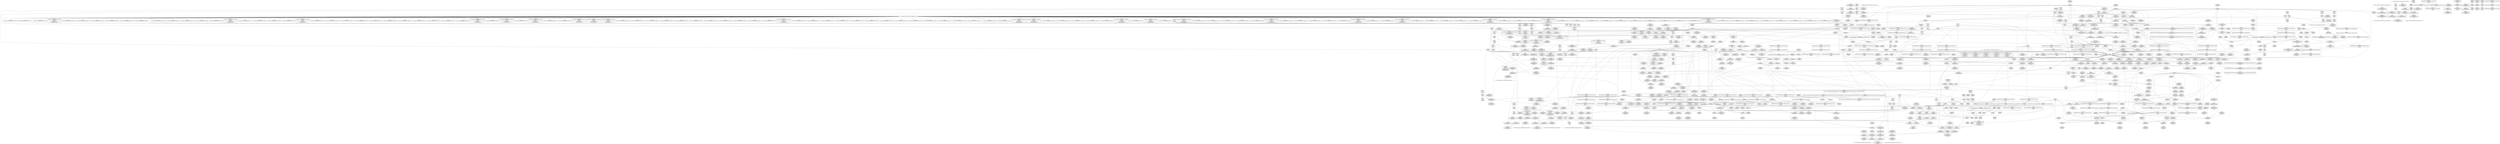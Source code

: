 digraph {
	CE0x59b9aa0 [shape=record,shape=Mrecord,label="{CE0x59b9aa0|selinux_mount:path|Function::selinux_mount&Arg::path::|*SummSource*}"]
	CE0x5983260 [shape=record,shape=Mrecord,label="{CE0x5983260|selinux_mount:tmp1}"]
	CE0x597e500 [shape=record,shape=Mrecord,label="{CE0x597e500|selinux_mount:tmp2}"]
	CE0x596c2a0 [shape=record,shape=Mrecord,label="{CE0x596c2a0|selinux_mount:land.lhs.true2|*SummSource*}"]
	CE0x599e040 [shape=record,shape=Mrecord,label="{CE0x599e040|selinux_mount:tmp7|security/selinux/hooks.c,2639|*SummSource*}"]
	CE0x59844b0 [shape=record,shape=Mrecord,label="{CE0x59844b0|inode_has_perm:lnot.ext|security/selinux/hooks.c,1611}"]
	CE0x5992030 [shape=record,shape=Mrecord,label="{CE0x5992030|104:_%struct.inode*,_232:_%struct.super_block*,_:_CRE_190,191_}"]
	CE0x59908c0 [shape=record,shape=Mrecord,label="{CE0x59908c0|104:_%struct.inode*,_232:_%struct.super_block*,_:_CRE_175,176_}"]
	CE0x5a198b0 [shape=record,shape=Mrecord,label="{CE0x5a198b0|path_has_perm:path1|security/selinux/hooks.c,1646}"]
	CE0x596f4a0 [shape=record,shape=Mrecord,label="{CE0x596f4a0|GLOBAL:current_task|Global_var:current_task|*SummSource*}"]
	CE0x5a468c0 [shape=record,shape=Mrecord,label="{CE0x5a468c0|inode_has_perm:tmp2|*SummSink*}"]
	CE0x6c72990 [shape=record,shape=Mrecord,label="{CE0x6c72990|selinux_mount:land.lhs.true|*SummSink*}"]
	CE0x597c510 [shape=record,shape=Mrecord,label="{CE0x597c510|selinux_mount:call|security/selinux/hooks.c,2639}"]
	CE0x59b94c0 [shape=record,shape=Mrecord,label="{CE0x59b94c0|i32_1|*Constant*|*SummSource*}"]
	CE0x59b95f0 [shape=record,shape=Mrecord,label="{CE0x59b95f0|i32_1|*Constant*|*SummSink*}"]
	CE0x596c6a0 [shape=record,shape=Mrecord,label="{CE0x596c6a0|COLLAPSED:_GCMRE___llvm_gcov_ctr203_internal_global_15_x_i64_zeroinitializer:_elem_0:default:}"]
	CE0x597c420 [shape=record,shape=Mrecord,label="{CE0x597c420|_call_void_mcount()_#3|*SummSink*}"]
	CE0x5973130 [shape=record,shape=Mrecord,label="{CE0x5973130|selinux_mount:tmp16|security/selinux/hooks.c,2639}"]
	CE0x599e1a0 [shape=record,shape=Mrecord,label="{CE0x599e1a0|selinux_mount:tmp7|security/selinux/hooks.c,2639|*SummSink*}"]
	CE0x5a2aa90 [shape=record,shape=Mrecord,label="{CE0x5a2aa90|inode_has_perm:adp|Function::inode_has_perm&Arg::adp::|*SummSource*}"]
	CE0x5994a60 [shape=record,shape=Mrecord,label="{CE0x5994a60|104:_%struct.inode*,_232:_%struct.super_block*,_:_CRE_217,218_}"]
	CE0x5a781e0 [shape=record,shape=Mrecord,label="{CE0x5a781e0|COLLAPSED:_GCMRE___llvm_gcov_ctr155_internal_global_5_x_i64_zeroinitializer:_elem_0:default:}"]
	CE0x59b4500 [shape=record,shape=Mrecord,label="{CE0x59b4500|selinux_mount:cred4|security/selinux/hooks.c,2639|*SummSink*}"]
	CE0x598fb80 [shape=record,shape=Mrecord,label="{CE0x598fb80|104:_%struct.inode*,_232:_%struct.super_block*,_:_CRE_167,168_}"]
	CE0x5a2a3f0 [shape=record,shape=Mrecord,label="{CE0x5a2a3f0|inode_has_perm:entry|*SummSource*}"]
	CE0x5a49e70 [shape=record,shape=Mrecord,label="{CE0x5a49e70|cred_sid:tmp6|security/selinux/hooks.c,197}"]
	CE0x5a2e2c0 [shape=record,shape=Mrecord,label="{CE0x5a2e2c0|inode_has_perm:perms|Function::inode_has_perm&Arg::perms::}"]
	CE0x59b66b0 [shape=record,shape=Mrecord,label="{CE0x59b66b0|selinux_mount:tmp21|security/selinux/hooks.c,2641}"]
	CE0x599dde0 [shape=record,shape=Mrecord,label="{CE0x599dde0|selinux_mount:tmp6|security/selinux/hooks.c,2639|*SummSink*}"]
	CE0x5a299b0 [shape=record,shape=Mrecord,label="{CE0x5a299b0|i32_8|*Constant*|*SummSource*}"]
	CE0x5a1ecd0 [shape=record,shape=Mrecord,label="{CE0x5a1ecd0|i16_5|*Constant*}"]
	CE0x59d9cb0 [shape=record,shape=Mrecord,label="{CE0x59d9cb0|superblock_has_perm:cred|Function::superblock_has_perm&Arg::cred::|*SummSink*}"]
	CE0x5a16250 [shape=record,shape=Mrecord,label="{CE0x5a16250|path_has_perm:tmp1|*SummSink*}"]
	CE0x5a823c0 [shape=record,shape=Mrecord,label="{CE0x5a823c0|i64*_getelementptr_inbounds_(_2_x_i64_,_2_x_i64_*___llvm_gcov_ctr131,_i64_0,_i64_0)|*Constant*}"]
	CE0x59b8a10 [shape=record,shape=Mrecord,label="{CE0x59b8a10|selinux_mount:tmp25|security/selinux/hooks.c,2642}"]
	CE0x5a97f20 [shape=record,shape=Mrecord,label="{CE0x5a97f20|i32_3|*Constant*|*SummSink*}"]
	CE0x59e4020 [shape=record,shape=Mrecord,label="{CE0x59e4020|0:_i32,_4:_i32,_8:_i32,_12:_i32,_:_CMRE_16,20_|*MultipleSource*|security/selinux/hooks.c,196|security/selinux/hooks.c,197|*LoadInst*|security/selinux/hooks.c,196}"]
	CE0x5989fb0 [shape=record,shape=Mrecord,label="{CE0x5989fb0|selinux_mount:tmp12|security/selinux/hooks.c,2639|*SummSource*}"]
	CE0x599cd40 [shape=record,shape=Mrecord,label="{CE0x599cd40|i64_1|*Constant*}"]
	CE0x59b6970 [shape=record,shape=Mrecord,label="{CE0x59b6970|i64_11|*Constant*|*SummSink*}"]
	CE0x5a1e420 [shape=record,shape=Mrecord,label="{CE0x5a1e420|avc_has_perm:ssid|Function::avc_has_perm&Arg::ssid::}"]
	CE0x59e9ce0 [shape=record,shape=Mrecord,label="{CE0x59e9ce0|i64*_getelementptr_inbounds_(_2_x_i64_,_2_x_i64_*___llvm_gcov_ctr204,_i64_0,_i64_0)|*Constant*|*SummSource*}"]
	CE0x59b3390 [shape=record,shape=Mrecord,label="{CE0x59b3390|_ret_%struct.task_struct*_%tmp4,_!dbg_!27714|./arch/x86/include/asm/current.h,14}"]
	CE0x5a1caf0 [shape=record,shape=Mrecord,label="{CE0x5a1caf0|GLOBAL:__validate_creds|*Constant*|*SummSource*}"]
	CE0x5a88730 [shape=record,shape=Mrecord,label="{CE0x5a88730|inode_has_perm:tmp10|security/selinux/hooks.c,1611|*SummSource*}"]
	"CONST[source:0(mediator),value:2(dynamic)][purpose:{subject}][SnkIdx:0]"
	"CONST[source:0(mediator),value:2(dynamic)][purpose:{object}][SnkIdx:1]"
	CE0x5a08aa0 [shape=record,shape=Mrecord,label="{CE0x5a08aa0|inode_has_perm:tmp13|security/selinux/hooks.c,1614|*SummSource*}"]
	CE0x5a0d120 [shape=record,shape=Mrecord,label="{CE0x5a0d120|_call_void_mcount()_#3|*SummSource*}"]
	CE0x596f140 [shape=record,shape=Mrecord,label="{CE0x596f140|i8*_getelementptr_inbounds_(_25_x_i8_,_25_x_i8_*_.str3,_i32_0,_i32_0)|*Constant*|*SummSource*}"]
	CE0x59b4bb0 [shape=record,shape=Mrecord,label="{CE0x59b4bb0|selinux_mount:flags|Function::selinux_mount&Arg::flags::}"]
	CE0x59e2630 [shape=record,shape=Mrecord,label="{CE0x59e2630|0:_i32,_4:_i32,_8:_i32,_12:_i32,_:_CMRE_8,12_|*MultipleSource*|security/selinux/hooks.c,196|security/selinux/hooks.c,197|*LoadInst*|security/selinux/hooks.c,196}"]
	CE0x5a1a230 [shape=record,shape=Mrecord,label="{CE0x5a1a230|path_has_perm:tmp7|security/selinux/hooks.c,1646|*SummSource*}"]
	CE0x598d7a0 [shape=record,shape=Mrecord,label="{CE0x598d7a0|104:_%struct.inode*,_232:_%struct.super_block*,_:_CRE_145,146_}"]
	CE0x59b6850 [shape=record,shape=Mrecord,label="{CE0x59b6850|i64_11|*Constant*}"]
	CE0x59b6a40 [shape=record,shape=Mrecord,label="{CE0x59b6a40|selinux_mount:tmp20|security/selinux/hooks.c,2641}"]
	CE0x5994d80 [shape=record,shape=Mrecord,label="{CE0x5994d80|104:_%struct.inode*,_232:_%struct.super_block*,_:_CRE_219,220_}"]
	CE0x5a462f0 [shape=record,shape=Mrecord,label="{CE0x5a462f0|__validate_creds:tobool|include/linux/cred.h,173|*SummSource*}"]
	CE0x59b5b80 [shape=record,shape=Mrecord,label="{CE0x59b5b80|selinux_mount:and|security/selinux/hooks.c,2641|*SummSource*}"]
	CE0x59d10b0 [shape=record,shape=Mrecord,label="{CE0x59d10b0|get_current:tmp2}"]
	CE0x59b9ca0 [shape=record,shape=Mrecord,label="{CE0x59b9ca0|superblock_has_perm:tmp|*SummSink*}"]
	CE0x5a20c80 [shape=record,shape=Mrecord,label="{CE0x5a20c80|i64_1|*Constant*}"]
	CE0x59a0b70 [shape=record,shape=Mrecord,label="{CE0x59a0b70|inode_has_perm:do.end|*SummSource*}"]
	CE0x5a44610 [shape=record,shape=Mrecord,label="{CE0x5a44610|inode_has_perm:tmp3|*SummSink*}"]
	CE0x597afd0 [shape=record,shape=Mrecord,label="{CE0x597afd0|i64*_getelementptr_inbounds_(_15_x_i64_,_15_x_i64_*___llvm_gcov_ctr203,_i64_0,_i64_1)|*Constant*|*SummSource*}"]
	CE0x597dac0 [shape=record,shape=Mrecord,label="{CE0x597dac0|selinux_mount:tmp8|security/selinux/hooks.c,2639}"]
	CE0x59dcfa0 [shape=record,shape=Mrecord,label="{CE0x59dcfa0|_ret_i32_%retval.0,_!dbg_!27754|security/selinux/hooks.c,2646}"]
	CE0x59919f0 [shape=record,shape=Mrecord,label="{CE0x59919f0|104:_%struct.inode*,_232:_%struct.super_block*,_:_CRE_186,187_}"]
	CE0x59dad80 [shape=record,shape=Mrecord,label="{CE0x59dad80|superblock_has_perm:ad|Function::superblock_has_perm&Arg::ad::}"]
	CE0x59b4140 [shape=record,shape=Mrecord,label="{CE0x59b4140|superblock_has_perm:tmp3|*SummSource*}"]
	CE0x5a01840 [shape=record,shape=Mrecord,label="{CE0x5a01840|COLLAPSED:_GCMRE___llvm_gcov_ctr151_internal_global_2_x_i64_zeroinitializer:_elem_0:default:}"]
	CE0x59986e0 [shape=record,shape=Mrecord,label="{CE0x59986e0|path_has_perm:call|security/selinux/hooks.c,1647|*SummSource*}"]
	CE0x5992350 [shape=record,shape=Mrecord,label="{CE0x5992350|104:_%struct.inode*,_232:_%struct.super_block*,_:_CRE_192,193_}"]
	CE0x5973550 [shape=record,shape=Mrecord,label="{CE0x5973550|selinux_mount:dentry|security/selinux/hooks.c,2642|*SummSink*}"]
	CE0x599e820 [shape=record,shape=Mrecord,label="{CE0x599e820|selinux_mount:tmp14|security/selinux/hooks.c,2639}"]
	CE0x59b7bf0 [shape=record,shape=Mrecord,label="{CE0x59b7bf0|selinux_mount:tmp23|security/selinux/hooks.c,2641|*SummSink*}"]
	CE0x597ab80 [shape=record,shape=Mrecord,label="{CE0x597ab80|selinux_mount:tmp18|security/selinux/hooks.c,2639}"]
	CE0x597f8f0 [shape=record,shape=Mrecord,label="{CE0x597f8f0|selinux_mount:tmp3}"]
	CE0x59e7f60 [shape=record,shape=Mrecord,label="{CE0x59e7f60|__validate_creds:tmp4|include/linux/cred.h,173|*SummSource*}"]
	CE0x59a5d10 [shape=record,shape=Mrecord,label="{CE0x59a5d10|get_current:entry|*SummSource*}"]
	CE0x598f9f0 [shape=record,shape=Mrecord,label="{CE0x598f9f0|104:_%struct.inode*,_232:_%struct.super_block*,_:_CRE_166,167_}"]
	CE0x5a7eb80 [shape=record,shape=Mrecord,label="{CE0x5a7eb80|__validate_creds:tmp7|include/linux/cred.h,174|*SummSource*}"]
	CE0x5990280 [shape=record,shape=Mrecord,label="{CE0x5990280|104:_%struct.inode*,_232:_%struct.super_block*,_:_CRE_171,172_}"]
	CE0x5a0d920 [shape=record,shape=Mrecord,label="{CE0x5a0d920|GLOBAL:cred_sid|*Constant*|*SummSource*}"]
	CE0x5a08ef0 [shape=record,shape=Mrecord,label="{CE0x5a08ef0|path_has_perm:tmp|*SummSink*}"]
	CE0x597e570 [shape=record,shape=Mrecord,label="{CE0x597e570|selinux_mount:tmp2|*SummSource*}"]
	CE0x5978370 [shape=record,shape=Mrecord,label="{CE0x5978370|superblock_has_perm:tmp4|*LoadInst*|security/selinux/hooks.c,1865|*SummSource*}"]
	CE0x5068080 [shape=record,shape=Mrecord,label="{CE0x5068080|i64_2|*Constant*|*SummSink*}"]
	CE0x59945b0 [shape=record,shape=Mrecord,label="{CE0x59945b0|104:_%struct.inode*,_232:_%struct.super_block*,_:_CRE_214,215_}"]
	CE0x5a17ae0 [shape=record,shape=Mrecord,label="{CE0x5a17ae0|path_has_perm:dentry|security/selinux/hooks.c,1642}"]
	CE0x597d640 [shape=record,shape=Mrecord,label="{CE0x597d640|selinux_mount:if.else|*SummSource*}"]
	CE0x5a46470 [shape=record,shape=Mrecord,label="{CE0x5a46470|__validate_creds:tobool|include/linux/cred.h,173|*SummSink*}"]
	CE0x5994740 [shape=record,shape=Mrecord,label="{CE0x5994740|104:_%struct.inode*,_232:_%struct.super_block*,_:_CRE_215,216_}"]
	CE0x59b9450 [shape=record,shape=Mrecord,label="{CE0x59b9450|i32_1|*Constant*}"]
	CE0x598ace0 [shape=record,shape=Mrecord,label="{CE0x598ace0|selinux_mount:tobool1|security/selinux/hooks.c,2639|*SummSource*}"]
	CE0x5975890 [shape=record,shape=Mrecord,label="{CE0x5975890|GLOBAL:lockdep_rcu_suspicious|*Constant*|*SummSource*}"]
	CE0x5a932e0 [shape=record,shape=Mrecord,label="{CE0x5a932e0|28:_i32,_32:_i16,_:_CRE_32,34_|*MultipleSource*|*LoadInst*|security/selinux/hooks.c,1615|security/selinux/hooks.c,1615|security/selinux/hooks.c,1617}"]
	CE0x596b4b0 [shape=record,shape=Mrecord,label="{CE0x596b4b0|i64_3|*Constant*|*SummSource*}"]
	CE0x5993160 [shape=record,shape=Mrecord,label="{CE0x5993160|104:_%struct.inode*,_232:_%struct.super_block*,_:_CRE_201,202_}"]
	CE0x59dfde0 [shape=record,shape=Mrecord,label="{CE0x59dfde0|GLOBAL:superblock_has_perm|*Constant*}"]
	CE0x5a12a20 [shape=record,shape=Mrecord,label="{CE0x5a12a20|__validate_creds:if.end}"]
	CE0x5a978f0 [shape=record,shape=Mrecord,label="{CE0x5a978f0|inode_has_perm:tmp16|security/selinux/hooks.c,1615|*SummSink*}"]
	CE0x59b5f20 [shape=record,shape=Mrecord,label="{CE0x59b5f20|selinux_mount:tobool5|security/selinux/hooks.c,2641|*SummSource*}"]
	CE0x59ee860 [shape=record,shape=Mrecord,label="{CE0x59ee860|_call_void_mcount()_#3}"]
	CE0x59badc0 [shape=record,shape=Mrecord,label="{CE0x59badc0|selinux_mount:d_sb|security/selinux/hooks.c,2642|*SummSource*}"]
	CE0x5a2a830 [shape=record,shape=Mrecord,label="{CE0x5a2a830|inode_has_perm:cred|Function::inode_has_perm&Arg::cred::|*SummSink*}"]
	CE0x5a85d80 [shape=record,shape=Mrecord,label="{CE0x5a85d80|inode_has_perm:expval|security/selinux/hooks.c,1611|*SummSource*}"]
	CE0x5a18f10 [shape=record,shape=Mrecord,label="{CE0x5a18f10|path_has_perm:d_inode|security/selinux/hooks.c,1642|*SummSource*}"]
	CE0x59ee8d0 [shape=record,shape=Mrecord,label="{CE0x59ee8d0|i32_22|*Constant*}"]
	CE0x5a1c9e0 [shape=record,shape=Mrecord,label="{CE0x5a1c9e0|GLOBAL:__validate_creds|*Constant*|*SummSink*}"]
	CE0x5a85e80 [shape=record,shape=Mrecord,label="{CE0x5a85e80|inode_has_perm:expval|security/selinux/hooks.c,1611|*SummSink*}"]
	CE0x5a4b070 [shape=record,shape=Mrecord,label="{CE0x5a4b070|i32_4|*Constant*|*SummSink*}"]
	CE0x5a44f60 [shape=record,shape=Mrecord,label="{CE0x5a44f60|inode_has_perm:tmp3}"]
	CE0x5a083c0 [shape=record,shape=Mrecord,label="{CE0x5a083c0|i64*_getelementptr_inbounds_(_8_x_i64_,_8_x_i64_*___llvm_gcov_ctr154,_i64_0,_i64_6)|*Constant*|*SummSource*}"]
	CE0x59e19d0 [shape=record,shape=Mrecord,label="{CE0x59e19d0|cred_sid:tmp5|security/selinux/hooks.c,196|*SummSink*}"]
	CE0x59a5ee0 [shape=record,shape=Mrecord,label="{CE0x59a5ee0|selinux_mount:bb}"]
	CE0x5a1d860 [shape=record,shape=Mrecord,label="{CE0x5a1d860|superblock_has_perm:call2|security/selinux/hooks.c,1866|*SummSink*}"]
	CE0x5a1fb20 [shape=record,shape=Mrecord,label="{CE0x5a1fb20|avc_has_perm:auditdata|Function::avc_has_perm&Arg::auditdata::|*SummSource*}"]
	CE0x5a76fd0 [shape=record,shape=Mrecord,label="{CE0x5a76fd0|i64*_getelementptr_inbounds_(_5_x_i64_,_5_x_i64_*___llvm_gcov_ctr155,_i64_0,_i64_3)|*Constant*}"]
	CE0x59a3780 [shape=record,shape=Mrecord,label="{CE0x59a3780|path_has_perm:path|Function::path_has_perm&Arg::path::|*SummSink*}"]
	CE0x598dd60 [shape=record,shape=Mrecord,label="{CE0x598dd60|104:_%struct.inode*,_232:_%struct.super_block*,_:_CRE_147,148_}"]
	CE0x59e45e0 [shape=record,shape=Mrecord,label="{CE0x59e45e0|cred_sid:tmp6|security/selinux/hooks.c,197|*SummSink*}"]
	CE0x5a28c40 [shape=record,shape=Mrecord,label="{CE0x5a28c40|superblock_has_perm:tmp5|security/selinux/hooks.c,1865|*SummSink*}"]
	CE0x5a7b2e0 [shape=record,shape=Mrecord,label="{CE0x5a7b2e0|avc_has_perm:requested|Function::avc_has_perm&Arg::requested::}"]
	CE0x5999290 [shape=record,shape=Mrecord,label="{CE0x5999290|GLOBAL:__llvm_gcov_ctr203|Global_var:__llvm_gcov_ctr203|*SummSource*}"]
	CE0x59e3260 [shape=record,shape=Mrecord,label="{CE0x59e3260|cred_sid:tmp3|*SummSink*}"]
	CE0x59d7370 [shape=record,shape=Mrecord,label="{CE0x59d7370|104:_%struct.inode*,_232:_%struct.super_block*,_:_CRE_264,272_|*MultipleSource*|*LoadInst*|security/selinux/hooks.c,2642|security/selinux/hooks.c,2642}"]
	CE0x59a4970 [shape=record,shape=Mrecord,label="{CE0x59a4970|path_has_perm:av|Function::path_has_perm&Arg::av::|*SummSource*}"]
	CE0x599f600 [shape=record,shape=Mrecord,label="{CE0x599f600|get_current:tmp1}"]
	CE0x5a1dde0 [shape=record,shape=Mrecord,label="{CE0x5a1dde0|avc_has_perm:entry|*SummSource*}"]
	CE0x5a2b1f0 [shape=record,shape=Mrecord,label="{CE0x5a2b1f0|i64*_getelementptr_inbounds_(_2_x_i64_,_2_x_i64_*___llvm_gcov_ctr131,_i64_0,_i64_0)|*Constant*}"]
	CE0x59daa60 [shape=record,shape=Mrecord,label="{CE0x59daa60|superblock_has_perm:ad|Function::superblock_has_perm&Arg::ad::|*SummSink*}"]
	CE0x598c2e0 [shape=record,shape=Mrecord,label="{CE0x598c2e0|i32_1|*Constant*}"]
	CE0x599b2e0 [shape=record,shape=Mrecord,label="{CE0x599b2e0|%struct.task_struct*_(%struct.task_struct**)*_asm_movq_%gs:$_1:P_,$0_,_r,im,_dirflag_,_fpsr_,_flags_}"]
	CE0x5a16010 [shape=record,shape=Mrecord,label="{CE0x5a16010|path_has_perm:tmp1|*SummSource*}"]
	CE0x597cc20 [shape=record,shape=Mrecord,label="{CE0x597cc20|i64*_getelementptr_inbounds_(_15_x_i64_,_15_x_i64_*___llvm_gcov_ctr203,_i64_0,_i64_1)|*Constant*|*SummSink*}"]
	CE0x5a16ed0 [shape=record,shape=Mrecord,label="{CE0x5a16ed0|__validate_creds:lnot|include/linux/cred.h,173}"]
	CE0x5995f40 [shape=record,shape=Mrecord,label="{CE0x5995f40|104:_%struct.inode*,_232:_%struct.super_block*,_:_CRE_256,264_|*MultipleSource*|*LoadInst*|security/selinux/hooks.c,2642|security/selinux/hooks.c,2642}"]
	CE0x5985620 [shape=record,shape=Mrecord,label="{CE0x5985620|i32_16|*Constant*}"]
	CE0x5a4c620 [shape=record,shape=Mrecord,label="{CE0x5a4c620|GLOBAL:llvm.expect.i64|*Constant*}"]
	CE0x5a467e0 [shape=record,shape=Mrecord,label="{CE0x5a467e0|inode_has_perm:tmp2}"]
	CE0x59a1940 [shape=record,shape=Mrecord,label="{CE0x59a1940|cred_sid:tmp3}"]
	CE0x5a4d770 [shape=record,shape=Mrecord,label="{CE0x5a4d770|inode_has_perm:return|*SummSource*}"]
	CE0x5997e60 [shape=record,shape=Mrecord,label="{CE0x5997e60|_call_void_lockdep_rcu_suspicious(i8*_getelementptr_inbounds_(_25_x_i8_,_25_x_i8_*_.str3,_i32_0,_i32_0),_i32_2639,_i8*_getelementptr_inbounds_(_45_x_i8_,_45_x_i8_*_.str12,_i32_0,_i32_0))_#10,_!dbg_!27732|security/selinux/hooks.c,2639}"]
	CE0x598a5c0 [shape=record,shape=Mrecord,label="{CE0x598a5c0|selinux_mount:bb|*SummSink*}"]
	CE0x5984d70 [shape=record,shape=Mrecord,label="{CE0x5984d70|cred_sid:cred|Function::cred_sid&Arg::cred::}"]
	CE0x5a2abd0 [shape=record,shape=Mrecord,label="{CE0x5a2abd0|inode_has_perm:adp|Function::inode_has_perm&Arg::adp::|*SummSink*}"]
	CE0x5965620 [shape=record,shape=Mrecord,label="{CE0x5965620|selinux_mount:do.end|*SummSource*}"]
	CE0x5997ed0 [shape=record,shape=Mrecord,label="{CE0x5997ed0|_call_void_lockdep_rcu_suspicious(i8*_getelementptr_inbounds_(_25_x_i8_,_25_x_i8_*_.str3,_i32_0,_i32_0),_i32_2639,_i8*_getelementptr_inbounds_(_45_x_i8_,_45_x_i8_*_.str12,_i32_0,_i32_0))_#10,_!dbg_!27732|security/selinux/hooks.c,2639|*SummSource*}"]
	CE0x5983b90 [shape=record,shape=Mrecord,label="{CE0x5983b90|inode_has_perm:lnot1|security/selinux/hooks.c,1611}"]
	CE0x59de770 [shape=record,shape=Mrecord,label="{CE0x59de770|selinux_mount:tmp29|security/selinux/hooks.c,2645|*SummSource*}"]
	CE0x59d1190 [shape=record,shape=Mrecord,label="{CE0x59d1190|get_current:tmp2|*SummSink*}"]
	CE0x5991ea0 [shape=record,shape=Mrecord,label="{CE0x5991ea0|104:_%struct.inode*,_232:_%struct.super_block*,_:_CRE_189,190_}"]
	CE0x5a86460 [shape=record,shape=Mrecord,label="{CE0x5a86460|inode_has_perm:tobool2|security/selinux/hooks.c,1611|*SummSource*}"]
	CE0x5a7bad0 [shape=record,shape=Mrecord,label="{CE0x5a7bad0|inode_has_perm:retval.0|*SummSink*}"]
	CE0x59e3dd0 [shape=record,shape=Mrecord,label="{CE0x59e3dd0|0:_i32,_4:_i32,_8:_i32,_12:_i32,_:_CMRE_12,16_|*MultipleSource*|security/selinux/hooks.c,196|security/selinux/hooks.c,197|*LoadInst*|security/selinux/hooks.c,196}"]
	CE0x5a401c0 [shape=record,shape=Mrecord,label="{CE0x5a401c0|inode_has_perm:tmp5|security/selinux/hooks.c,1609|*SummSink*}"]
	CE0x5a2b5a0 [shape=record,shape=Mrecord,label="{CE0x5a2b5a0|cred_sid:bb|*SummSource*}"]
	CE0x59b3900 [shape=record,shape=Mrecord,label="{CE0x59b3900|i32_78|*Constant*|*SummSource*}"]
	CE0x59b6fe0 [shape=record,shape=Mrecord,label="{CE0x59b6fe0|selinux_mount:tmp21|security/selinux/hooks.c,2641|*SummSource*}"]
	CE0x5a4d690 [shape=record,shape=Mrecord,label="{CE0x5a4d690|inode_has_perm:bb|*SummSink*}"]
	CE0x5a1fab0 [shape=record,shape=Mrecord,label="{CE0x5a1fab0|avc_has_perm:auditdata|Function::avc_has_perm&Arg::auditdata::}"]
	CE0x59e5b40 [shape=record,shape=Mrecord,label="{CE0x59e5b40|GLOBAL:creds_are_invalid|*Constant*}"]
	CE0x59fedb0 [shape=record,shape=Mrecord,label="{CE0x59fedb0|inode_has_perm:do.body|*SummSource*}"]
	CE0x597e600 [shape=record,shape=Mrecord,label="{CE0x597e600|i64_1|*Constant*|*SummSink*}"]
	CE0x59e62a0 [shape=record,shape=Mrecord,label="{CE0x59e62a0|12:_i32,_56:_i8*,_:_CRE_12,16_|*MultipleSource*|security/selinux/hooks.c,1642|Function::inode_has_perm&Arg::inode::|security/selinux/hooks.c,1611}"]
	CE0x5a91210 [shape=record,shape=Mrecord,label="{CE0x5a91210|inode_has_perm:sid3|security/selinux/hooks.c,1617}"]
	CE0x596f740 [shape=record,shape=Mrecord,label="{CE0x596f740|GLOBAL:current_task|Global_var:current_task|*SummSink*}"]
	CE0x5a2e650 [shape=record,shape=Mrecord,label="{CE0x5a2e650|inode_has_perm:perms|Function::inode_has_perm&Arg::perms::|*SummSink*}"]
	CE0x5a45f50 [shape=record,shape=Mrecord,label="{CE0x5a45f50|inode_has_perm:tmp1}"]
	CE0x5a3f670 [shape=record,shape=Mrecord,label="{CE0x5a3f670|_call_void_mcount()_#3|*SummSink*}"]
	CE0x5a874b0 [shape=record,shape=Mrecord,label="{CE0x5a874b0|inode_has_perm:tmp8|security/selinux/hooks.c,1611|*SummSource*}"]
	CE0x5992670 [shape=record,shape=Mrecord,label="{CE0x5992670|104:_%struct.inode*,_232:_%struct.super_block*,_:_CRE_194,195_}"]
	CE0x59649b0 [shape=record,shape=Mrecord,label="{CE0x59649b0|i64*_getelementptr_inbounds_(_15_x_i64_,_15_x_i64_*___llvm_gcov_ctr203,_i64_0,_i64_0)|*Constant*|*SummSource*}"]
	CE0x5a2ad40 [shape=record,shape=Mrecord,label="{CE0x5a2ad40|_ret_i32_%retval.0,_!dbg_!27739|security/selinux/hooks.c,1618}"]
	CE0x5a449b0 [shape=record,shape=Mrecord,label="{CE0x5a449b0|_call_void_mcount()_#3|*SummSource*}"]
	CE0x598ad70 [shape=record,shape=Mrecord,label="{CE0x598ad70|selinux_mount:tobool1|security/selinux/hooks.c,2639|*SummSink*}"]
	CE0x5a4d7e0 [shape=record,shape=Mrecord,label="{CE0x5a4d7e0|inode_has_perm:return|*SummSink*}"]
	CE0x5a2b9f0 [shape=record,shape=Mrecord,label="{CE0x5a2b9f0|i64*_getelementptr_inbounds_(_8_x_i64_,_8_x_i64_*___llvm_gcov_ctr154,_i64_0,_i64_0)|*Constant*|*SummSource*}"]
	CE0x59da120 [shape=record,shape=Mrecord,label="{CE0x59da120|i32_2|*Constant*|*SummSink*}"]
	CE0x5a4b640 [shape=record,shape=Mrecord,label="{CE0x5a4b640|__validate_creds:expval|include/linux/cred.h,173|*SummSource*}"]
	CE0x5a4c060 [shape=record,shape=Mrecord,label="{CE0x5a4c060|inode_has_perm:tmp|*SummSource*}"]
	CE0x5a08350 [shape=record,shape=Mrecord,label="{CE0x5a08350|i64*_getelementptr_inbounds_(_8_x_i64_,_8_x_i64_*___llvm_gcov_ctr154,_i64_0,_i64_6)|*Constant*}"]
	CE0x59d8f50 [shape=record,shape=Mrecord,label="{CE0x59d8f50|104:_%struct.inode*,_232:_%struct.super_block*,_:_CRE_315,316_}"]
	CE0x5a1b5e0 [shape=record,shape=Mrecord,label="{CE0x5a1b5e0|cred_sid:tmp|*SummSink*}"]
	CE0x5a88de0 [shape=record,shape=Mrecord,label="{CE0x5a88de0|i32_512|*Constant*|*SummSource*}"]
	CE0x596b5c0 [shape=record,shape=Mrecord,label="{CE0x596b5c0|i64_3|*Constant*|*SummSink*}"]
	CE0x59e1fc0 [shape=record,shape=Mrecord,label="{CE0x59e1fc0|cred_sid:sid|security/selinux/hooks.c,197}"]
	CE0x59df890 [shape=record,shape=Mrecord,label="{CE0x59df890|GLOBAL:path_has_perm|*Constant*|*SummSink*}"]
	CE0x596c4d0 [shape=record,shape=Mrecord,label="{CE0x596c4d0|selinux_mount:if.else|*SummSink*}"]
	CE0x5a1e6d0 [shape=record,shape=Mrecord,label="{CE0x5a1e6d0|avc_has_perm:ssid|Function::avc_has_perm&Arg::ssid::|*SummSource*}"]
	CE0x5a2f2a0 [shape=record,shape=Mrecord,label="{CE0x5a2f2a0|path_has_perm:u|security/selinux/hooks.c,1646}"]
	CE0x5a20d60 [shape=record,shape=Mrecord,label="{CE0x5a20d60|cred_sid:tmp1|*SummSource*}"]
	CE0x59b4fe0 [shape=record,shape=Mrecord,label="{CE0x59b4fe0|selinux_mount:flags|Function::selinux_mount&Arg::flags::|*SummSource*}"]
	CE0x5a43c10 [shape=record,shape=Mrecord,label="{CE0x5a43c10|_ret_void,_!dbg_!27722|include/linux/cred.h,175}"]
	CE0x59832d0 [shape=record,shape=Mrecord,label="{CE0x59832d0|selinux_mount:tmp1|*SummSource*}"]
	CE0x59b4d30 [shape=record,shape=Mrecord,label="{CE0x59b4d30|selinux_mount:tmp19|security/selinux/hooks.c,2639|*SummSink*}"]
	CE0x5a931b0 [shape=record,shape=Mrecord,label="{CE0x5a931b0|28:_i32,_32:_i16,_:_CRE_28,32_|*MultipleSource*|*LoadInst*|security/selinux/hooks.c,1615|security/selinux/hooks.c,1615|security/selinux/hooks.c,1617}"]
	CE0x5a4b760 [shape=record,shape=Mrecord,label="{CE0x5a4b760|i32_1609|*Constant*}"]
	CE0x5975640 [shape=record,shape=Mrecord,label="{CE0x5975640|GLOBAL:lockdep_rcu_suspicious|*Constant*}"]
	CE0x59b3a60 [shape=record,shape=Mrecord,label="{CE0x59b3a60|selinux_mount:cred4|security/selinux/hooks.c,2639}"]
	CE0x5988d10 [shape=record,shape=Mrecord,label="{CE0x5988d10|i64*_getelementptr_inbounds_(_2_x_i64_,_2_x_i64_*___llvm_gcov_ctr98,_i64_0,_i64_1)|*Constant*|*SummSink*}"]
	CE0x5a7f5c0 [shape=record,shape=Mrecord,label="{CE0x5a7f5c0|GLOBAL:__invalid_creds|*Constant*|*SummSource*}"]
	CE0x5a1d940 [shape=record,shape=Mrecord,label="{CE0x5a1d940|i32_(i32,_i32,_i16,_i32,_%struct.common_audit_data*)*_bitcast_(i32_(i32,_i32,_i16,_i32,_%struct.common_audit_data.495*)*_avc_has_perm_to_i32_(i32,_i32,_i16,_i32,_%struct.common_audit_data*)*)|*Constant*|*SummSource*}"]
	CE0x5a19ed0 [shape=record,shape=Mrecord,label="{CE0x5a19ed0|path_has_perm:tmp6|security/selinux/hooks.c,1646|*SummSink*}"]
	CE0x59f8ff0 [shape=record,shape=Mrecord,label="{CE0x59f8ff0|i64*_getelementptr_inbounds_(_2_x_i64_,_2_x_i64_*___llvm_gcov_ctr131,_i64_0,_i64_0)|*Constant*|*SummSink*}"]
	CE0x59f94d0 [shape=record,shape=Mrecord,label="{CE0x59f94d0|i64*_getelementptr_inbounds_(_2_x_i64_,_2_x_i64_*___llvm_gcov_ctr151,_i64_0,_i64_0)|*Constant*|*SummSink*}"]
	CE0x5a2f0b0 [shape=record,shape=Mrecord,label="{CE0x5a2f0b0|i8_1|*Constant*}"]
	CE0x5a48a10 [shape=record,shape=Mrecord,label="{CE0x5a48a10|inode_has_perm:tmp1|*SummSink*}"]
	CE0x5a06e20 [shape=record,shape=Mrecord,label="{CE0x5a06e20|inode_has_perm:tmp15|*LoadInst*|security/selinux/hooks.c,1615}"]
	"CONST[source:0(mediator),value:2(dynamic)][purpose:{subject}][SrcIdx:6]"
	CE0x59fe740 [shape=record,shape=Mrecord,label="{CE0x59fe740|superblock_has_perm:tmp1|*SummSink*}"]
	CE0x59e35c0 [shape=record,shape=Mrecord,label="{CE0x59e35c0|_call_void_mcount()_#3|*SummSource*}"]
	CE0x598ebe0 [shape=record,shape=Mrecord,label="{CE0x598ebe0|104:_%struct.inode*,_232:_%struct.super_block*,_:_CRE_157,158_}"]
	CE0x5a15d90 [shape=record,shape=Mrecord,label="{CE0x5a15d90|GLOBAL:__validate_creds|*Constant*}"]
	CE0x59a59d0 [shape=record,shape=Mrecord,label="{CE0x59a59d0|GLOBAL:get_current|*Constant*|*SummSink*}"]
	CE0x59dbb50 [shape=record,shape=Mrecord,label="{CE0x59dbb50|selinux_mount:retval.0|*SummSink*}"]
	CE0x59a4600 [shape=record,shape=Mrecord,label="{CE0x59a4600|i32_65536|*Constant*|*SummSink*}"]
	CE0x5a7b6b0 [shape=record,shape=Mrecord,label="{CE0x5a7b6b0|inode_has_perm:retval.0}"]
	CE0x5980ed0 [shape=record,shape=Mrecord,label="{CE0x5980ed0|i32_2639|*Constant*|*SummSink*}"]
	CE0x5a78170 [shape=record,shape=Mrecord,label="{CE0x5a78170|__validate_creds:tmp}"]
	CE0x5990a50 [shape=record,shape=Mrecord,label="{CE0x5990a50|104:_%struct.inode*,_232:_%struct.super_block*,_:_CRE_176,177_}"]
	CE0x59d7c60 [shape=record,shape=Mrecord,label="{CE0x59d7c60|104:_%struct.inode*,_232:_%struct.super_block*,_:_CRE_296,304_|*MultipleSource*|*LoadInst*|security/selinux/hooks.c,2642|security/selinux/hooks.c,2642}"]
	CE0x596c710 [shape=record,shape=Mrecord,label="{CE0x596c710|selinux_mount:tmp|*SummSource*}"]
	CE0x59fead0 [shape=record,shape=Mrecord,label="{CE0x59fead0|inode_has_perm:if.end}"]
	CE0x5a889d0 [shape=record,shape=Mrecord,label="{CE0x5a889d0|i64*_getelementptr_inbounds_(_8_x_i64_,_8_x_i64_*___llvm_gcov_ctr154,_i64_0,_i64_5)|*Constant*}"]
	CE0x59e8b30 [shape=record,shape=Mrecord,label="{CE0x59e8b30|%struct.task_struct*_(%struct.task_struct**)*_asm_movq_%gs:$_1:P_,$0_,_r,im,_dirflag_,_fpsr_,_flags_|*SummSink*}"]
	CE0x5a0bff0 [shape=record,shape=Mrecord,label="{CE0x5a0bff0|superblock_has_perm:s_security|security/selinux/hooks.c,1865|*SummSink*}"]
	CE0x5a15c20 [shape=record,shape=Mrecord,label="{CE0x5a15c20|_call_void___validate_creds(%struct.cred*_%cred,_i8*_getelementptr_inbounds_(_25_x_i8_,_25_x_i8_*_.str3,_i32_0,_i32_0),_i32_1609)_#10,_!dbg_!27719|security/selinux/hooks.c,1609|*SummSink*}"]
	CE0x596b250 [shape=record,shape=Mrecord,label="{CE0x596b250|selinux_mount:tobool|security/selinux/hooks.c,2639}"]
	CE0x5997aa0 [shape=record,shape=Mrecord,label="{CE0x5997aa0|i8*_getelementptr_inbounds_(_25_x_i8_,_25_x_i8_*_.str3,_i32_0,_i32_0)|*Constant*}"]
	CE0x5a185a0 [shape=record,shape=Mrecord,label="{CE0x5a185a0|path_has_perm:tmp4|*LoadInst*|security/selinux/hooks.c,1642|*SummSink*}"]
	CE0x59e0740 [shape=record,shape=Mrecord,label="{CE0x59e0740|i64*_getelementptr_inbounds_(_2_x_i64_,_2_x_i64_*___llvm_gcov_ctr131,_i64_0,_i64_1)|*Constant*|*SummSource*}"]
	CE0x5a465e0 [shape=record,shape=Mrecord,label="{CE0x5a465e0|__validate_creds:tmp2|include/linux/cred.h,173}"]
	CE0x5a7e570 [shape=record,shape=Mrecord,label="{CE0x5a7e570|__validate_creds:tmp6|include/linux/cred.h,174|*SummSink*}"]
	CE0x59db050 [shape=record,shape=Mrecord,label="{CE0x59db050|_ret_i32_%call2,_!dbg_!27722|security/selinux/hooks.c,1866|*SummSink*}"]
	CE0x5a2f5f0 [shape=record,shape=Mrecord,label="{CE0x5a2f5f0|path_has_perm:u|security/selinux/hooks.c,1646|*SummSource*}"]
	CE0x5a1e290 [shape=record,shape=Mrecord,label="{CE0x5a1e290|avc_has_perm:entry|*SummSink*}"]
	CE0x5a0d220 [shape=record,shape=Mrecord,label="{CE0x5a0d220|_call_void_mcount()_#3|*SummSink*}"]
	CE0x5a0d5d0 [shape=record,shape=Mrecord,label="{CE0x5a0d5d0|superblock_has_perm:call|security/selinux/hooks.c,1863|*SummSource*}"]
	CE0x59825c0 [shape=record,shape=Mrecord,label="{CE0x59825c0|selinux_mount:if.then|*SummSink*}"]
	CE0x59850e0 [shape=record,shape=Mrecord,label="{CE0x59850e0|_ret_i32_%tmp6,_!dbg_!27716|security/selinux/hooks.c,197}"]
	CE0x5a4a670 [shape=record,shape=Mrecord,label="{CE0x5a4a670|__validate_creds:conv|include/linux/cred.h,173|*SummSink*}"]
	CE0x5a87630 [shape=record,shape=Mrecord,label="{CE0x5a87630|inode_has_perm:tmp9|security/selinux/hooks.c,1611}"]
	CE0x59e08b0 [shape=record,shape=Mrecord,label="{CE0x59e08b0|i64*_getelementptr_inbounds_(_2_x_i64_,_2_x_i64_*___llvm_gcov_ctr131,_i64_0,_i64_1)|*Constant*|*SummSink*}"]
	CE0x5a81f40 [shape=record,shape=Mrecord,label="{CE0x5a81f40|__validate_creds:tmp9|include/linux/cred.h,175|*SummSource*}"]
	CE0x59905a0 [shape=record,shape=Mrecord,label="{CE0x59905a0|104:_%struct.inode*,_232:_%struct.super_block*,_:_CRE_173,174_}"]
	CE0x59e0010 [shape=record,shape=Mrecord,label="{CE0x59e0010|GLOBAL:superblock_has_perm|*Constant*|*SummSource*}"]
	CE0x59dc4f0 [shape=record,shape=Mrecord,label="{CE0x59dc4f0|selinux_mount:tmp31|security/selinux/hooks.c,2646}"]
	CE0x59e5390 [shape=record,shape=Mrecord,label="{CE0x59e5390|12:_i32,_56:_i8*,_:_CRE_56,64_|*MultipleSource*|security/selinux/hooks.c,1642|Function::inode_has_perm&Arg::inode::|security/selinux/hooks.c,1611}"]
	CE0x597c350 [shape=record,shape=Mrecord,label="{CE0x597c350|_call_void_mcount()_#3|*SummSource*}"]
	CE0x5a1f2e0 [shape=record,shape=Mrecord,label="{CE0x5a1f2e0|avc_has_perm:tclass|Function::avc_has_perm&Arg::tclass::|*SummSource*}"]
	CE0x59bc120 [shape=record,shape=Mrecord,label="{CE0x59bc120|104:_%struct.inode*,_232:_%struct.super_block*,_:_CRE_72,80_|*MultipleSource*|*LoadInst*|security/selinux/hooks.c,2642|security/selinux/hooks.c,2642}"]
	CE0x5a85470 [shape=record,shape=Mrecord,label="{CE0x5a85470|i64_0|*Constant*}"]
	CE0x59a35c0 [shape=record,shape=Mrecord,label="{CE0x59a35c0|path_has_perm:path|Function::path_has_perm&Arg::path::|*SummSource*}"]
	CE0x596ea00 [shape=record,shape=Mrecord,label="{CE0x596ea00|_ret_i32_%call,_!dbg_!27724|security/selinux/hooks.c,1647|*SummSource*}"]
	CE0x5a3f750 [shape=record,shape=Mrecord,label="{CE0x5a3f750|i64*_getelementptr_inbounds_(_8_x_i64_,_8_x_i64_*___llvm_gcov_ctr154,_i64_0,_i64_2)|*Constant*}"]
	CE0x5a85110 [shape=record,shape=Mrecord,label="{CE0x5a85110|inode_has_perm:lnot.ext|security/selinux/hooks.c,1611|*SummSink*}"]
	CE0x59a0e00 [shape=record,shape=Mrecord,label="{CE0x59a0e00|__validate_creds:tmp2|include/linux/cred.h,173|*SummSink*}"]
	CE0x59b5110 [shape=record,shape=Mrecord,label="{CE0x59b5110|selinux_mount:flags|Function::selinux_mount&Arg::flags::|*SummSink*}"]
	CE0x597e670 [shape=record,shape=Mrecord,label="{CE0x597e670|i64*_getelementptr_inbounds_(_15_x_i64_,_15_x_i64_*___llvm_gcov_ctr203,_i64_0,_i64_1)|*Constant*}"]
	CE0x5a15a50 [shape=record,shape=Mrecord,label="{CE0x5a15a50|superblock_has_perm:tmp6|security/selinux/hooks.c,1866}"]
	CE0x59b6b60 [shape=record,shape=Mrecord,label="{CE0x59b6b60|selinux_mount:tmp20|security/selinux/hooks.c,2641|*SummSource*}"]
	CE0x5a865d0 [shape=record,shape=Mrecord,label="{CE0x5a865d0|inode_has_perm:tobool2|security/selinux/hooks.c,1611|*SummSink*}"]
	CE0x59e74e0 [shape=record,shape=Mrecord,label="{CE0x59e74e0|_call_void_mcount()_#3|*SummSink*}"]
	CE0x5981c30 [shape=record,shape=Mrecord,label="{CE0x5981c30|i64_0|*Constant*|*SummSource*}"]
	CE0x59d1120 [shape=record,shape=Mrecord,label="{CE0x59d1120|get_current:tmp2|*SummSource*}"]
	CE0x59845e0 [shape=record,shape=Mrecord,label="{CE0x59845e0|inode_has_perm:lnot.ext|security/selinux/hooks.c,1611|*SummSource*}"]
	CE0x5a85340 [shape=record,shape=Mrecord,label="{CE0x5a85340|inode_has_perm:conv|security/selinux/hooks.c,1611|*SummSink*}"]
	CE0x598ffa0 [shape=record,shape=Mrecord,label="{CE0x598ffa0|104:_%struct.inode*,_232:_%struct.super_block*,_:_CRE_169,170_}"]
	CE0x59bad50 [shape=record,shape=Mrecord,label="{CE0x59bad50|selinux_mount:d_sb|security/selinux/hooks.c,2642}"]
	CE0x59841f0 [shape=record,shape=Mrecord,label="{CE0x59841f0|inode_has_perm:conv|security/selinux/hooks.c,1611}"]
	CE0x59d75e0 [shape=record,shape=Mrecord,label="{CE0x59d75e0|104:_%struct.inode*,_232:_%struct.super_block*,_:_CRE_272,280_|*MultipleSource*|*LoadInst*|security/selinux/hooks.c,2642|security/selinux/hooks.c,2642}"]
	CE0x5a05a60 [shape=record,shape=Mrecord,label="{CE0x5a05a60|inode_has_perm:tmp14|security/selinux/hooks.c,1614|*SummSink*}"]
	CE0x5975200 [shape=record,shape=Mrecord,label="{CE0x5975200|path_has_perm:entry|*SummSink*}"]
	CE0x598dff0 [shape=record,shape=Mrecord,label="{CE0x598dff0|104:_%struct.inode*,_232:_%struct.super_block*,_:_CRE_149,150_}"]
	CE0x59bae30 [shape=record,shape=Mrecord,label="{CE0x59bae30|selinux_mount:d_sb|security/selinux/hooks.c,2642|*SummSink*}"]
	CE0x5a91da0 [shape=record,shape=Mrecord,label="{CE0x5a91da0|inode_has_perm:sclass|security/selinux/hooks.c,1617}"]
	CE0x59dbf00 [shape=record,shape=Mrecord,label="{CE0x59dbf00|i64*_getelementptr_inbounds_(_15_x_i64_,_15_x_i64_*___llvm_gcov_ctr203,_i64_0,_i64_14)|*Constant*}"]
	CE0x5994100 [shape=record,shape=Mrecord,label="{CE0x5994100|104:_%struct.inode*,_232:_%struct.super_block*,_:_CRE_211,212_}"]
	CE0x5994290 [shape=record,shape=Mrecord,label="{CE0x5994290|104:_%struct.inode*,_232:_%struct.super_block*,_:_CRE_212,213_}"]
	CE0x5a4ddc0 [shape=record,shape=Mrecord,label="{CE0x5a4ddc0|cred_sid:tmp1}"]
	CE0x5a46850 [shape=record,shape=Mrecord,label="{CE0x5a46850|inode_has_perm:tmp2|*SummSource*}"]
	CE0x5a877a0 [shape=record,shape=Mrecord,label="{CE0x5a877a0|inode_has_perm:tmp9|security/selinux/hooks.c,1611|*SummSource*}"]
	CE0x59853f0 [shape=record,shape=Mrecord,label="{CE0x59853f0|_ret_i32_%tmp6,_!dbg_!27716|security/selinux/hooks.c,197|*SummSink*}"]
	CE0x5a12a90 [shape=record,shape=Mrecord,label="{CE0x5a12a90|__validate_creds:if.end|*SummSource*}"]
	CE0x59ba590 [shape=record,shape=Mrecord,label="{CE0x59ba590|selinux_mount:tmp26|*LoadInst*|security/selinux/hooks.c,2642}"]
	CE0x597cee0 [shape=record,shape=Mrecord,label="{CE0x597cee0|get_current:tmp1|*SummSink*}"]
	CE0x5984760 [shape=record,shape=Mrecord,label="{CE0x5984760|_call_void_mcount()_#3|*SummSink*}"]
	CE0x5a7b8b0 [shape=record,shape=Mrecord,label="{CE0x5a7b8b0|inode_has_perm:retval.0|*SummSource*}"]
	CE0x59da800 [shape=record,shape=Mrecord,label="{CE0x59da800|%struct.common_audit_data*_null|*Constant*|*SummSource*}"]
	CE0x59b6540 [shape=record,shape=Mrecord,label="{CE0x59b6540|i64_10|*Constant*|*SummSink*}"]
	CE0x5a1f700 [shape=record,shape=Mrecord,label="{CE0x5a1f700|avc_has_perm:requested|Function::avc_has_perm&Arg::requested::|*SummSource*}"]
	CE0x5989530 [shape=record,shape=Mrecord,label="{CE0x5989530|selinux_mount:tmp10|security/selinux/hooks.c,2639|*SummSource*}"]
	CE0x59e2cf0 [shape=record,shape=Mrecord,label="{CE0x59e2cf0|cred_sid:tmp2|*SummSource*}"]
	CE0x5a4a9f0 [shape=record,shape=Mrecord,label="{CE0x5a4a9f0|__validate_creds:file|Function::__validate_creds&Arg::file::|*SummSink*}"]
	CE0x5a06970 [shape=record,shape=Mrecord,label="{CE0x5a06970|i32_10|*Constant*|*SummSource*}"]
	CE0x5a7ab60 [shape=record,shape=Mrecord,label="{CE0x5a7ab60|avc_has_perm:ssid|Function::avc_has_perm&Arg::ssid::}"]
	CE0x5a4a870 [shape=record,shape=Mrecord,label="{CE0x5a4a870|__validate_creds:file|Function::__validate_creds&Arg::file::|*SummSource*}"]
	CE0x6c72a00 [shape=record,shape=Mrecord,label="{CE0x6c72a00|selinux_mount:land.lhs.true2}"]
	CE0x5a10b60 [shape=record,shape=Mrecord,label="{CE0x5a10b60|inode_has_perm:tmp19|security/selinux/hooks.c,1618|*SummSink*}"]
	CE0x5a4b510 [shape=record,shape=Mrecord,label="{CE0x5a4b510|i64_2|*Constant*}"]
	CE0x59a4900 [shape=record,shape=Mrecord,label="{CE0x59a4900|path_has_perm:av|Function::path_has_perm&Arg::av::}"]
	CE0x59b5eb0 [shape=record,shape=Mrecord,label="{CE0x59b5eb0|selinux_mount:tobool5|security/selinux/hooks.c,2641}"]
	CE0x59932f0 [shape=record,shape=Mrecord,label="{CE0x59932f0|104:_%struct.inode*,_232:_%struct.super_block*,_:_CRE_202,203_}"]
	CE0x5996d50 [shape=record,shape=Mrecord,label="{CE0x5996d50|selinux_mount:call|security/selinux/hooks.c,2639|*SummSink*}"]
	CE0x59e8240 [shape=record,shape=Mrecord,label="{CE0x59e8240|inode_has_perm:bb}"]
	CE0x5a7ea50 [shape=record,shape=Mrecord,label="{CE0x5a7ea50|__validate_creds:tmp7|include/linux/cred.h,174}"]
	CE0x5a18680 [shape=record,shape=Mrecord,label="{CE0x5a18680|i32_5|*Constant*}"]
	CE0x5a20bf0 [shape=record,shape=Mrecord,label="{CE0x5a20bf0|path_has_perm:tmp2|*SummSource*}"]
	CE0x596caa0 [shape=record,shape=Mrecord,label="{CE0x596caa0|selinux_mount:do.body|*SummSink*}"]
	CE0x598e730 [shape=record,shape=Mrecord,label="{CE0x598e730|104:_%struct.inode*,_232:_%struct.super_block*,_:_CRE_154,155_}"]
	CE0x597e8a0 [shape=record,shape=Mrecord,label="{CE0x597e8a0|_call_void_mcount()_#3}"]
	CE0x5a3faf0 [shape=record,shape=Mrecord,label="{CE0x5a3faf0|__validate_creds:tmp1}"]
	CE0x59e12e0 [shape=record,shape=Mrecord,label="{CE0x59e12e0|cred_sid:tmp4|*LoadInst*|security/selinux/hooks.c,196}"]
	CE0x59e02b0 [shape=record,shape=Mrecord,label="{CE0x59e02b0|superblock_has_perm:entry}"]
	CE0x5a1d6b0 [shape=record,shape=Mrecord,label="{CE0x5a1d6b0|superblock_has_perm:call2|security/selinux/hooks.c,1866}"]
	CE0x59b8820 [shape=record,shape=Mrecord,label="{CE0x59b8820|selinux_mount:tmp24|security/selinux/hooks.c,2642|*SummSink*}"]
	CE0x59ea120 [shape=record,shape=Mrecord,label="{CE0x59ea120|get_current:tmp|*SummSink*}"]
	CE0x597a8f0 [shape=record,shape=Mrecord,label="{CE0x597a8f0|selinux_mount:tmp17|security/selinux/hooks.c,2639|*SummSink*}"]
	CE0x5a419b0 [shape=record,shape=Mrecord,label="{CE0x5a419b0|__validate_creds:tmp5|include/linux/cred.h,173|*SummSink*}"]
	CE0x5a1f110 [shape=record,shape=Mrecord,label="{CE0x5a1f110|_ret_i32_%retval.0,_!dbg_!27728|security/selinux/avc.c,775}"]
	CE0x5a7ef90 [shape=record,shape=Mrecord,label="{CE0x5a7ef90|GLOBAL:__invalid_creds|*Constant*}"]
	CE0x59da680 [shape=record,shape=Mrecord,label="{CE0x59da680|superblock_has_perm:perms|Function::superblock_has_perm&Arg::perms::|*SummSource*}"]
	CE0x5a91790 [shape=record,shape=Mrecord,label="{CE0x5a91790|inode_has_perm:sid3|security/selinux/hooks.c,1617|*SummSource*}"]
	CE0x59991e0 [shape=record,shape=Mrecord,label="{CE0x59991e0|GLOBAL:__llvm_gcov_ctr203|Global_var:__llvm_gcov_ctr203}"]
	CE0x59e0f80 [shape=record,shape=Mrecord,label="{CE0x59e0f80|cred_sid:security|security/selinux/hooks.c,196|*SummSink*}"]
	CE0x5a0bd50 [shape=record,shape=Mrecord,label="{CE0x5a0bd50|i32_0|*Constant*}"]
	CE0x5a40230 [shape=record,shape=Mrecord,label="{CE0x5a40230|_call_void___validate_creds(%struct.cred*_%cred,_i8*_getelementptr_inbounds_(_25_x_i8_,_25_x_i8_*_.str3,_i32_0,_i32_0),_i32_1609)_#10,_!dbg_!27719|security/selinux/hooks.c,1609}"]
	CE0x5a81990 [shape=record,shape=Mrecord,label="{CE0x5a81990|__validate_creds:tmp8|include/linux/cred.h,175|*SummSink*}"]
	CE0x5964730 [shape=record,shape=Mrecord,label="{CE0x5964730|selinux_mount:if.end|*SummSource*}"]
	CE0x5999170 [shape=record,shape=Mrecord,label="{CE0x5999170|selinux_mount:tmp5|security/selinux/hooks.c,2639}"]
	CE0x59836f0 [shape=record,shape=Mrecord,label="{CE0x59836f0|i1_true|*Constant*}"]
	CE0x59a4eb0 [shape=record,shape=Mrecord,label="{CE0x59a4eb0|selinux_mount:call3|security/selinux/hooks.c,2639}"]
	CE0x59dd640 [shape=record,shape=Mrecord,label="{CE0x59dd640|i64*_getelementptr_inbounds_(_2_x_i64_,_2_x_i64_*___llvm_gcov_ctr98,_i64_0,_i64_0)|*Constant*|*SummSource*}"]
	CE0x5a87170 [shape=record,shape=Mrecord,label="{CE0x5a87170|GLOBAL:__llvm_gcov_ctr154|Global_var:__llvm_gcov_ctr154|*SummSource*}"]
	CE0x59bb210 [shape=record,shape=Mrecord,label="{CE0x59bb210|104:_%struct.inode*,_232:_%struct.super_block*,_:_CRE_8,12_|*MultipleSource*|*LoadInst*|security/selinux/hooks.c,2642|security/selinux/hooks.c,2642}"]
	CE0x59e3070 [shape=record,shape=Mrecord,label="{CE0x59e3070|cred_sid:tmp3}"]
	CE0x5975920 [shape=record,shape=Mrecord,label="{CE0x5975920|GLOBAL:lockdep_rcu_suspicious|*Constant*|*SummSink*}"]
	CE0x59e8c40 [shape=record,shape=Mrecord,label="{CE0x59e8c40|GLOBAL:current_task|Global_var:current_task}"]
	CE0x5996e80 [shape=record,shape=Mrecord,label="{CE0x5996e80|i32_0|*Constant*}"]
	CE0x5a2af20 [shape=record,shape=Mrecord,label="{CE0x5a2af20|_ret_i32_%retval.0,_!dbg_!27739|security/selinux/hooks.c,1618|*SummSource*}"]
	CE0x5a4a500 [shape=record,shape=Mrecord,label="{CE0x5a4a500|__validate_creds:conv|include/linux/cred.h,173|*SummSource*}"]
	CE0x5984690 [shape=record,shape=Mrecord,label="{CE0x5984690|_call_void_mcount()_#3|*SummSource*}"]
	CE0x5992fd0 [shape=record,shape=Mrecord,label="{CE0x5992fd0|104:_%struct.inode*,_232:_%struct.super_block*,_:_CRE_200,201_}"]
	CE0x5975360 [shape=record,shape=Mrecord,label="{CE0x5975360|path_has_perm:cred|Function::path_has_perm&Arg::cred::}"]
	CE0x597d2c0 [shape=record,shape=Mrecord,label="{CE0x597d2c0|selinux_mount:land.lhs.true|*SummSource*}"]
	CE0x5a05320 [shape=record,shape=Mrecord,label="{CE0x5a05320|i64*_getelementptr_inbounds_(_8_x_i64_,_8_x_i64_*___llvm_gcov_ctr154,_i64_0,_i64_5)|*Constant*|*SummSink*}"]
	CE0x59dd010 [shape=record,shape=Mrecord,label="{CE0x59dd010|_ret_i32_%retval.0,_!dbg_!27754|security/selinux/hooks.c,2646|*SummSource*}"]
	CE0x5970e30 [shape=record,shape=Mrecord,label="{CE0x5970e30|selinux_mount:return}"]
	CE0x5a2a670 [shape=record,shape=Mrecord,label="{CE0x5a2a670|inode_has_perm:cred|Function::inode_has_perm&Arg::cred::}"]
	CE0x5a7aeb0 [shape=record,shape=Mrecord,label="{CE0x5a7aeb0|avc_has_perm:tclass|Function::avc_has_perm&Arg::tclass::}"]
	CE0x5978570 [shape=record,shape=Mrecord,label="{CE0x5978570|superblock_has_perm:tmp4|*LoadInst*|security/selinux/hooks.c,1865|*SummSink*}"]
	CE0x5a1e770 [shape=record,shape=Mrecord,label="{CE0x5a1e770|avc_has_perm:ssid|Function::avc_has_perm&Arg::ssid::|*SummSink*}"]
	CE0x59b6180 [shape=record,shape=Mrecord,label="{CE0x59b6180|i64_10|*Constant*}"]
	CE0x5a28f40 [shape=record,shape=Mrecord,label="{CE0x5a28f40|superblock_has_perm:sid1|security/selinux/hooks.c,1866|*SummSource*}"]
	CE0x59e9b00 [shape=record,shape=Mrecord,label="{CE0x59e9b00|superblock_has_perm:bb|*SummSource*}"]
	CE0x5992cb0 [shape=record,shape=Mrecord,label="{CE0x5992cb0|104:_%struct.inode*,_232:_%struct.super_block*,_:_CRE_198,199_}"]
	CE0x5a1a040 [shape=record,shape=Mrecord,label="{CE0x5a1a040|path_has_perm:tmp7|security/selinux/hooks.c,1646}"]
	CE0x5a44720 [shape=record,shape=Mrecord,label="{CE0x5a44720|_call_void_mcount()_#3}"]
	CE0x5a1fdf0 [shape=record,shape=Mrecord,label="{CE0x5a1fdf0|_ret_i32_%retval.0,_!dbg_!27728|security/selinux/avc.c,775|*SummSource*}"]
	CE0x59fec30 [shape=record,shape=Mrecord,label="{CE0x59fec30|inode_has_perm:if.end|*SummSink*}"]
	CE0x5a431e0 [shape=record,shape=Mrecord,label="{CE0x5a431e0|i64*_getelementptr_inbounds_(_8_x_i64_,_8_x_i64_*___llvm_gcov_ctr154,_i64_0,_i64_2)|*Constant*|*SummSource*}"]
	CE0x5a7c6a0 [shape=record,shape=Mrecord,label="{CE0x5a7c6a0|i64*_getelementptr_inbounds_(_5_x_i64_,_5_x_i64_*___llvm_gcov_ctr155,_i64_0,_i64_4)|*Constant*|*SummSource*}"]
	CE0x597dde0 [shape=record,shape=Mrecord,label="{CE0x597dde0|0:_i8,_:_GCMR_selinux_mount.__warned_internal_global_i8_0,_section_.data.unlikely_,_align_1:_elem_0:default:}"]
	CE0x5a1eb60 [shape=record,shape=Mrecord,label="{CE0x5a1eb60|avc_has_perm:tsid|Function::avc_has_perm&Arg::tsid::|*SummSink*}"]
	CE0x59b55b0 [shape=record,shape=Mrecord,label="{CE0x59b55b0|i64_32|*Constant*|*SummSource*}"]
	CE0x5a81dc0 [shape=record,shape=Mrecord,label="{CE0x5a81dc0|__validate_creds:tmp9|include/linux/cred.h,175}"]
	CE0x5a00b80 [shape=record,shape=Mrecord,label="{CE0x5a00b80|272:_i8*,_:_CRE_272,280_|*MultipleSource*|security/selinux/hooks.c,2642|Function::superblock_has_perm&Arg::sb::|security/selinux/hooks.c,1865}"]
	CE0x599e5b0 [shape=record,shape=Mrecord,label="{CE0x599e5b0|i64_2|*Constant*}"]
	CE0x59da5b0 [shape=record,shape=Mrecord,label="{CE0x59da5b0|superblock_has_perm:perms|Function::superblock_has_perm&Arg::perms::}"]
	CE0x5973780 [shape=record,shape=Mrecord,label="{CE0x5973780|0:_i8,_16:_%struct.dentry*,_24:_%struct.selinux_audit_data*,_:_SCMRE_0,8_|*MultipleSource*|security/selinux/hooks.c,2642|Function::selinux_mount&Arg::path::}"]
	CE0x5990d70 [shape=record,shape=Mrecord,label="{CE0x5990d70|104:_%struct.inode*,_232:_%struct.super_block*,_:_CRE_178,179_}"]
	CE0x59b3fc0 [shape=record,shape=Mrecord,label="{CE0x59b3fc0|superblock_has_perm:tmp3}"]
	CE0x59b8230 [shape=record,shape=Mrecord,label="{CE0x59b8230|i64*_getelementptr_inbounds_(_15_x_i64_,_15_x_i64_*___llvm_gcov_ctr203,_i64_0,_i64_12)|*Constant*}"]
	CE0x5a4a420 [shape=record,shape=Mrecord,label="{CE0x5a4a420|__validate_creds:lnot.ext|include/linux/cred.h,173|*SummSink*}"]
	CE0x5a86b00 [shape=record,shape=Mrecord,label="{CE0x5a86b00|inode_has_perm:tmp7|security/selinux/hooks.c,1611|*SummSource*}"]
	CE0x59dc290 [shape=record,shape=Mrecord,label="{CE0x59dc290|i64*_getelementptr_inbounds_(_15_x_i64_,_15_x_i64_*___llvm_gcov_ctr203,_i64_0,_i64_14)|*Constant*|*SummSink*}"]
	CE0x59913b0 [shape=record,shape=Mrecord,label="{CE0x59913b0|104:_%struct.inode*,_232:_%struct.super_block*,_:_CRE_182,183_}"]
	CE0x59d6dd0 [shape=record,shape=Mrecord,label="{CE0x59d6dd0|get_current:tmp4|./arch/x86/include/asm/current.h,14|*SummSource*}"]
	CE0x5997800 [shape=record,shape=Mrecord,label="{CE0x5997800|i8_1|*Constant*|*SummSource*}"]
	CE0x5997500 [shape=record,shape=Mrecord,label="{CE0x5997500|i8_1|*Constant*}"]
	CE0x5a7b460 [shape=record,shape=Mrecord,label="{CE0x5a7b460|avc_has_perm:auditdata|Function::avc_has_perm&Arg::auditdata::}"]
	CE0x5981e90 [shape=record,shape=Mrecord,label="{CE0x5981e90|GLOBAL:__llvm_gcov_ctr203|Global_var:__llvm_gcov_ctr203|*SummSink*}"]
	CE0x5a0be20 [shape=record,shape=Mrecord,label="{CE0x5a0be20|superblock_has_perm:s_security|security/selinux/hooks.c,1865}"]
	CE0x5a7f550 [shape=record,shape=Mrecord,label="{CE0x5a7f550|_call_void___invalid_creds(%struct.cred*_%cred,_i8*_%file,_i32_%line)_#10,_!dbg_!27721|include/linux/cred.h,174|*SummSource*}"]
	CE0x5972570 [shape=record,shape=Mrecord,label="{CE0x5972570|104:_%struct.inode*,_232:_%struct.super_block*,_:_CRE_93,94_}"]
	CE0x5a2e500 [shape=record,shape=Mrecord,label="{CE0x5a2e500|inode_has_perm:perms|Function::inode_has_perm&Arg::perms::|*SummSource*}"]
	CE0x5a2ea90 [shape=record,shape=Mrecord,label="{CE0x5a2ea90|path_has_perm:type|security/selinux/hooks.c,1645}"]
	CE0x59708c0 [shape=record,shape=Mrecord,label="{CE0x59708c0|selinux_mount:tmp13|security/selinux/hooks.c,2639}"]
	CE0x5a4d3f0 [shape=record,shape=Mrecord,label="{CE0x5a4d3f0|GLOBAL:creds_are_invalid|*Constant*|*SummSink*}"]
	CE0x5984080 [shape=record,shape=Mrecord,label="{CE0x5984080|inode_has_perm:lnot1|security/selinux/hooks.c,1611|*SummSink*}"]
	CE0x599f670 [shape=record,shape=Mrecord,label="{CE0x599f670|get_current:tmp1|*SummSource*}"]
	CE0x59e4190 [shape=record,shape=Mrecord,label="{CE0x59e4190|0:_i32,_4:_i32,_8:_i32,_12:_i32,_:_CMRE_20,24_|*MultipleSource*|security/selinux/hooks.c,196|security/selinux/hooks.c,197|*LoadInst*|security/selinux/hooks.c,196}"]
	CE0x5a02040 [shape=record,shape=Mrecord,label="{CE0x5a02040|get_current:tmp3|*SummSource*}"]
	CE0x5989d70 [shape=record,shape=Mrecord,label="{CE0x5989d70|selinux_mount:tmp12|security/selinux/hooks.c,2639}"]
	CE0x59e7b60 [shape=record,shape=Mrecord,label="{CE0x59e7b60|_call_void___validate_creds(%struct.cred*_%cred,_i8*_getelementptr_inbounds_(_25_x_i8_,_25_x_i8_*_.str3,_i32_0,_i32_0),_i32_1609)_#10,_!dbg_!27719|security/selinux/hooks.c,1609|*SummSource*}"]
	CE0x596fcc0 [shape=record,shape=Mrecord,label="{CE0x596fcc0|selinux_mount:tmp12|security/selinux/hooks.c,2639|*SummSink*}"]
	CE0x59b48c0 [shape=record,shape=Mrecord,label="{CE0x59b48c0|selinux_mount:tmp19|security/selinux/hooks.c,2639}"]
	CE0x5a2b3b0 [shape=record,shape=Mrecord,label="{CE0x5a2b3b0|cred_sid:bb}"]
	CE0x5979e50 [shape=record,shape=Mrecord,label="{CE0x5979e50|i8*_getelementptr_inbounds_(_45_x_i8_,_45_x_i8_*_.str12,_i32_0,_i32_0)|*Constant*|*SummSink*}"]
	CE0x597adb0 [shape=record,shape=Mrecord,label="{CE0x597adb0|selinux_mount:if.then6|*SummSource*}"]
	CE0x59d7a30 [shape=record,shape=Mrecord,label="{CE0x59d7a30|104:_%struct.inode*,_232:_%struct.super_block*,_:_CRE_288,296_|*MultipleSource*|*LoadInst*|security/selinux/hooks.c,2642|security/selinux/hooks.c,2642}"]
	CE0x5a45280 [shape=record,shape=Mrecord,label="{CE0x5a45280|__validate_creds:lnot|include/linux/cred.h,173|*SummSource*}"]
	CE0x5990730 [shape=record,shape=Mrecord,label="{CE0x5990730|104:_%struct.inode*,_232:_%struct.super_block*,_:_CRE_174,175_}"]
	CE0x5a7f180 [shape=record,shape=Mrecord,label="{CE0x5a7f180|_call_void___invalid_creds(%struct.cred*_%cred,_i8*_%file,_i32_%line)_#10,_!dbg_!27721|include/linux/cred.h,174}"]
	CE0x5990be0 [shape=record,shape=Mrecord,label="{CE0x5990be0|104:_%struct.inode*,_232:_%struct.super_block*,_:_CRE_177,178_}"]
	CE0x596c630 [shape=record,shape=Mrecord,label="{CE0x596c630|selinux_mount:tmp}"]
	CE0x5a86050 [shape=record,shape=Mrecord,label="{CE0x5a86050|inode_has_perm:tobool2|security/selinux/hooks.c,1611}"]
	CE0x5a2ebc0 [shape=record,shape=Mrecord,label="{CE0x5a2ebc0|path_has_perm:type|security/selinux/hooks.c,1645|*SummSource*}"]
	CE0x5a06080 [shape=record,shape=Mrecord,label="{CE0x5a06080|GLOBAL:cred_sid|*Constant*}"]
	CE0x59f91f0 [shape=record,shape=Mrecord,label="{CE0x59f91f0|cred_sid:tmp}"]
	CE0x599f590 [shape=record,shape=Mrecord,label="{CE0x599f590|i64*_getelementptr_inbounds_(_15_x_i64_,_15_x_i64_*___llvm_gcov_ctr203,_i64_0,_i64_8)|*Constant*}"]
	CE0x5971880 [shape=record,shape=Mrecord,label="{CE0x5971880|selinux_mount:tmp10|security/selinux/hooks.c,2639}"]
	CE0x5a7c440 [shape=record,shape=Mrecord,label="{CE0x5a7c440|GLOBAL:__invalid_creds|*Constant*|*SummSink*}"]
	CE0x597f820 [shape=record,shape=Mrecord,label="{CE0x597f820|selinux_mount:tmp2|*SummSink*}"]
	CE0x59e3360 [shape=record,shape=Mrecord,label="{CE0x59e3360|_call_void_mcount()_#3}"]
	CE0x5a87040 [shape=record,shape=Mrecord,label="{CE0x5a87040|GLOBAL:__llvm_gcov_ctr154|Global_var:__llvm_gcov_ctr154}"]
	CE0x59b7710 [shape=record,shape=Mrecord,label="{CE0x59b7710|selinux_mount:tmp22|security/selinux/hooks.c,2641|*SummSink*}"]
	CE0x5a1a360 [shape=record,shape=Mrecord,label="{CE0x5a1a360|path_has_perm:tmp7|security/selinux/hooks.c,1646|*SummSink*}"]
	"CONST[source:0(mediator),value:2(dynamic)][purpose:{object}][SnkIdx:2]"
	CE0x5973d00 [shape=record,shape=Mrecord,label="{CE0x5973d00|get_current:tmp}"]
	CE0x5a2e150 [shape=record,shape=Mrecord,label="{CE0x5a2e150|inode_has_perm:inode|Function::inode_has_perm&Arg::inode::|*SummSink*}"]
	CE0x59e21b0 [shape=record,shape=Mrecord,label="{CE0x59e21b0|cred_sid:sid|security/selinux/hooks.c,197|*SummSource*}"]
	CE0x59db4d0 [shape=record,shape=Mrecord,label="{CE0x59db4d0|superblock_has_perm:sb|Function::superblock_has_perm&Arg::sb::}"]
	CE0x59988a0 [shape=record,shape=Mrecord,label="{CE0x59988a0|GLOBAL:inode_has_perm|*Constant*}"]
	CE0x5a4c940 [shape=record,shape=Mrecord,label="{CE0x5a4c940|i32_4|*Constant*}"]
	CE0x59956e0 [shape=record,shape=Mrecord,label="{CE0x59956e0|104:_%struct.inode*,_232:_%struct.super_block*,_:_CRE_224,232_|*MultipleSource*|*LoadInst*|security/selinux/hooks.c,2642|security/selinux/hooks.c,2642}"]
	CE0x5a88860 [shape=record,shape=Mrecord,label="{CE0x5a88860|inode_has_perm:tmp10|security/selinux/hooks.c,1611|*SummSink*}"]
	CE0x5a057c0 [shape=record,shape=Mrecord,label="{CE0x5a057c0|inode_has_perm:tmp14|security/selinux/hooks.c,1614}"]
	CE0x5a12620 [shape=record,shape=Mrecord,label="{CE0x5a12620|inode_has_perm:tmp20|security/selinux/hooks.c,1618|*SummSource*}"]
	CE0x59937a0 [shape=record,shape=Mrecord,label="{CE0x59937a0|104:_%struct.inode*,_232:_%struct.super_block*,_:_CRE_205,206_}"]
	CE0x59da300 [shape=record,shape=Mrecord,label="{CE0x59da300|superblock_has_perm:perms|Function::superblock_has_perm&Arg::perms::|*SummSink*}"]
	CE0x5a45760 [shape=record,shape=Mrecord,label="{CE0x5a45760|i8*_getelementptr_inbounds_(_25_x_i8_,_25_x_i8_*_.str3,_i32_0,_i32_0)|*Constant*}"]
	CE0x5a07780 [shape=record,shape=Mrecord,label="{CE0x5a07780|inode_has_perm:tmp11|security/selinux/hooks.c,1612}"]
	CE0x5a07d40 [shape=record,shape=Mrecord,label="{CE0x5a07d40|inode_has_perm:tmp12|security/selinux/hooks.c,1612}"]
	CE0x5a41830 [shape=record,shape=Mrecord,label="{CE0x5a41830|__validate_creds:tmp5|include/linux/cred.h,173|*SummSource*}"]
	CE0x59b68c0 [shape=record,shape=Mrecord,label="{CE0x59b68c0|i64_11|*Constant*|*SummSource*}"]
	CE0x5a7b920 [shape=record,shape=Mrecord,label="{CE0x5a7b920|i64*_getelementptr_inbounds_(_8_x_i64_,_8_x_i64_*___llvm_gcov_ctr154,_i64_0,_i64_7)|*Constant*}"]
	"CONST[source:2(external),value:0(static)][purpose:{operation}][SrcIdx:1]"
	CE0x5a75690 [shape=record,shape=Mrecord,label="{CE0x5a75690|inode_has_perm:tmp6|*LoadInst*|security/selinux/hooks.c,1611}"]
	CE0x5a11e50 [shape=record,shape=Mrecord,label="{CE0x5a11e50|__validate_creds:if.then|*SummSource*}"]
	"CONST[source:0(mediator),value:2(dynamic)][purpose:{object}][SnkIdx:5]"
	CE0x5970470 [shape=record,shape=Mrecord,label="{CE0x5970470|i64*_getelementptr_inbounds_(_15_x_i64_,_15_x_i64_*___llvm_gcov_ctr203,_i64_0,_i64_6)|*Constant*|*SummSink*}"]
	CE0x5a780d0 [shape=record,shape=Mrecord,label="{CE0x5a780d0|i64*_getelementptr_inbounds_(_5_x_i64_,_5_x_i64_*___llvm_gcov_ctr155,_i64_0,_i64_0)|*Constant*|*SummSink*}"]
	CE0x59d9f70 [shape=record,shape=Mrecord,label="{CE0x59d9f70|i32_2|*Constant*|*SummSource*}"]
	CE0x59e73b0 [shape=record,shape=Mrecord,label="{CE0x59e73b0|__validate_creds:entry|*SummSource*}"]
	CE0x5a12270 [shape=record,shape=Mrecord,label="{CE0x5a12270|i64*_getelementptr_inbounds_(_5_x_i64_,_5_x_i64_*___llvm_gcov_ctr155,_i64_0,_i64_0)|*Constant*}"]
	CE0x5a20670 [shape=record,shape=Mrecord,label="{CE0x5a20670|path_has_perm:bb|*SummSource*}"]
	CE0x5a7e490 [shape=record,shape=Mrecord,label="{CE0x5a7e490|__validate_creds:tmp6|include/linux/cred.h,174}"]
	CE0x5982550 [shape=record,shape=Mrecord,label="{CE0x5982550|selinux_mount:if.then|*SummSource*}"]
	CE0x59a44d0 [shape=record,shape=Mrecord,label="{CE0x59a44d0|i32_65536|*Constant*|*SummSource*}"]
	CE0x598a2c0 [shape=record,shape=Mrecord,label="{CE0x598a2c0|path_has_perm:ad|security/selinux/hooks.c, 1643|*SummSink*}"]
	CE0x598b3b0 [shape=record,shape=Mrecord,label="{CE0x598b3b0|selinux_mount:if.else}"]
	CE0x59e3730 [shape=record,shape=Mrecord,label="{CE0x59e3730|i32_22|*Constant*}"]
	CE0x5a4bff0 [shape=record,shape=Mrecord,label="{CE0x5a4bff0|COLLAPSED:_GCMRE___llvm_gcov_ctr154_internal_global_8_x_i64_zeroinitializer:_elem_0:default:}"]
	CE0x5983d30 [shape=record,shape=Mrecord,label="{CE0x5983d30|inode_has_perm:lnot|security/selinux/hooks.c,1611|*SummSink*}"]
	CE0x598f090 [shape=record,shape=Mrecord,label="{CE0x598f090|104:_%struct.inode*,_232:_%struct.super_block*,_:_CRE_160,161_}"]
	CE0x5a4b000 [shape=record,shape=Mrecord,label="{CE0x5a4b000|i32_4|*Constant*|*SummSource*}"]
	CE0x596b760 [shape=record,shape=Mrecord,label="{CE0x596b760|selinux_mount:tmp4|security/selinux/hooks.c,2639|*SummSource*}"]
	CE0x59fe6d0 [shape=record,shape=Mrecord,label="{CE0x59fe6d0|superblock_has_perm:tmp1|*SummSource*}"]
	CE0x59e2050 [shape=record,shape=Mrecord,label="{CE0x59e2050|cred_sid:sid|security/selinux/hooks.c,197|*SummSink*}"]
	CE0x596ee10 [shape=record,shape=Mrecord,label="{CE0x596ee10|selinux_mount:retval.0}"]
	CE0x5a884f0 [shape=record,shape=Mrecord,label="{CE0x5a884f0|inode_has_perm:tmp10|security/selinux/hooks.c,1611}"]
	CE0x59a47a0 [shape=record,shape=Mrecord,label="{CE0x59a47a0|_ret_i32_%call,_!dbg_!27724|security/selinux/hooks.c,1647}"]
	CE0x59f9260 [shape=record,shape=Mrecord,label="{CE0x59f9260|COLLAPSED:_GCMRE___llvm_gcov_ctr131_internal_global_2_x_i64_zeroinitializer:_elem_0:default:}"]
	"CONST[source:0(mediator),value:0(static)][purpose:{operation}][SnkIdx:3]"
	CE0x5972e20 [shape=record,shape=Mrecord,label="{CE0x5972e20|selinux_mount:tmp15|security/selinux/hooks.c,2639|*SummSink*}"]
	CE0x59e0d40 [shape=record,shape=Mrecord,label="{CE0x59e0d40|i32_0|*Constant*}"]
	CE0x59e4b20 [shape=record,shape=Mrecord,label="{CE0x59e4b20|inode_has_perm:if.then}"]
	CE0x5a86860 [shape=record,shape=Mrecord,label="{CE0x5a86860|inode_has_perm:tmp7|security/selinux/hooks.c,1611}"]
	CE0x5a10a50 [shape=record,shape=Mrecord,label="{CE0x5a10a50|inode_has_perm:tmp17|security/selinux/hooks.c,1617|*SummSink*}"]
	CE0x5a439e0 [shape=record,shape=Mrecord,label="{CE0x5a439e0|__validate_creds:line|Function::__validate_creds&Arg::line::|*SummSink*}"]
	CE0x59b37e0 [shape=record,shape=Mrecord,label="{CE0x59b37e0|i32_78|*Constant*}"]
	CE0x597a4c0 [shape=record,shape=Mrecord,label="{CE0x597a4c0|selinux_mount:tmp17|security/selinux/hooks.c,2639}"]
	CE0x5a7c230 [shape=record,shape=Mrecord,label="{CE0x5a7c230|i64*_getelementptr_inbounds_(_8_x_i64_,_8_x_i64_*___llvm_gcov_ctr154,_i64_0,_i64_7)|*Constant*|*SummSink*}"]
	CE0x59e5a30 [shape=record,shape=Mrecord,label="{CE0x59e5a30|__validate_creds:call|include/linux/cred.h,173|*SummSink*}"]
	CE0x5a1ffb0 [shape=record,shape=Mrecord,label="{CE0x5a1ffb0|_ret_i32_%retval.0,_!dbg_!27728|security/selinux/avc.c,775|*SummSink*}"]
	CE0x5a772c0 [shape=record,shape=Mrecord,label="{CE0x5a772c0|i64*_getelementptr_inbounds_(_5_x_i64_,_5_x_i64_*___llvm_gcov_ctr155,_i64_0,_i64_3)|*Constant*|*SummSource*}"]
	CE0x5993610 [shape=record,shape=Mrecord,label="{CE0x5993610|104:_%struct.inode*,_232:_%struct.super_block*,_:_CRE_204,205_}"]
	CE0x5a1e830 [shape=record,shape=Mrecord,label="{CE0x5a1e830|avc_has_perm:tsid|Function::avc_has_perm&Arg::tsid::}"]
	CE0x5a1f3b0 [shape=record,shape=Mrecord,label="{CE0x5a1f3b0|avc_has_perm:tclass|Function::avc_has_perm&Arg::tclass::|*SummSink*}"]
	CE0x59e31f0 [shape=record,shape=Mrecord,label="{CE0x59e31f0|cred_sid:tmp3|*SummSource*}"]
	CE0x5a077f0 [shape=record,shape=Mrecord,label="{CE0x5a077f0|inode_has_perm:tmp11|security/selinux/hooks.c,1612|*SummSource*}"]
	CE0x5a2b720 [shape=record,shape=Mrecord,label="{CE0x5a2b720|cred_sid:bb|*SummSink*}"]
	CE0x5a48580 [shape=record,shape=Mrecord,label="{CE0x5a48580|__validate_creds:lnot.ext|include/linux/cred.h,173}"]
	CE0x5a018b0 [shape=record,shape=Mrecord,label="{CE0x5a018b0|superblock_has_perm:tmp|*SummSource*}"]
	"CONST[source:2(external),value:2(dynamic)][purpose:{subject}][SrcIdx:5]"
	CE0x5a4a720 [shape=record,shape=Mrecord,label="{CE0x5a4a720|__validate_creds:file|Function::__validate_creds&Arg::file::}"]
	CE0x596b660 [shape=record,shape=Mrecord,label="{CE0x596b660|selinux_mount:tmp4|security/selinux/hooks.c,2639}"]
	CE0x5989c00 [shape=record,shape=Mrecord,label="{CE0x5989c00|selinux_mount:tmp11|security/selinux/hooks.c,2639|*SummSink*}"]
	CE0x5a2b050 [shape=record,shape=Mrecord,label="{CE0x5a2b050|_ret_i32_%retval.0,_!dbg_!27739|security/selinux/hooks.c,1618|*SummSink*}"]
	CE0x5a42650 [shape=record,shape=Mrecord,label="{CE0x5a42650|inode_has_perm:tmp4|security/selinux/hooks.c,1609|*SummSource*}"]
	CE0x5a29c90 [shape=record,shape=Mrecord,label="{CE0x5a29c90|path_has_perm:call|security/selinux/hooks.c,1647|*SummSink*}"]
	CE0x59dc190 [shape=record,shape=Mrecord,label="{CE0x59dc190|i64*_getelementptr_inbounds_(_15_x_i64_,_15_x_i64_*___llvm_gcov_ctr203,_i64_0,_i64_14)|*Constant*|*SummSource*}"]
	CE0x59e7df0 [shape=record,shape=Mrecord,label="{CE0x59e7df0|__validate_creds:tmp4|include/linux/cred.h,173}"]
	CE0x5971e90 [shape=record,shape=Mrecord,label="{CE0x5971e90|selinux_mount:tmp9|security/selinux/hooks.c,2639|*SummSink*}"]
	CE0x5971b80 [shape=record,shape=Mrecord,label="{CE0x5971b80|i64_5|*Constant*|*SummSink*}"]
	CE0x5a01bf0 [shape=record,shape=Mrecord,label="{CE0x5a01bf0|get_current:tmp3}"]
	CE0x5997f80 [shape=record,shape=Mrecord,label="{CE0x5997f80|_call_void_lockdep_rcu_suspicious(i8*_getelementptr_inbounds_(_25_x_i8_,_25_x_i8_*_.str3,_i32_0,_i32_0),_i32_2639,_i8*_getelementptr_inbounds_(_45_x_i8_,_45_x_i8_*_.str12,_i32_0,_i32_0))_#10,_!dbg_!27732|security/selinux/hooks.c,2639|*SummSink*}"]
	CE0x59b4a40 [shape=record,shape=Mrecord,label="{CE0x59b4a40|selinux_mount:tmp19|security/selinux/hooks.c,2639|*SummSource*}"]
	CE0x59a5e30 [shape=record,shape=Mrecord,label="{CE0x59a5e30|selinux_mount:land.lhs.true2|*SummSink*}"]
	CE0x5971a70 [shape=record,shape=Mrecord,label="{CE0x5971a70|i64_5|*Constant*|*SummSource*}"]
	CE0x5a10650 [shape=record,shape=Mrecord,label="{CE0x5a10650|inode_has_perm:tmp17|security/selinux/hooks.c,1617}"]
	CE0x59fecc0 [shape=record,shape=Mrecord,label="{CE0x59fecc0|inode_has_perm:do.body}"]
	CE0x59921c0 [shape=record,shape=Mrecord,label="{CE0x59921c0|104:_%struct.inode*,_232:_%struct.super_block*,_:_CRE_191,192_}"]
	CE0x59d8680 [shape=record,shape=Mrecord,label="{CE0x59d8680|104:_%struct.inode*,_232:_%struct.super_block*,_:_CRE_309,310_}"]
	CE0x597d970 [shape=record,shape=Mrecord,label="{CE0x597d970|GLOBAL:selinux_mount.__warned|Global_var:selinux_mount.__warned|*SummSink*}"]
	CE0x59de3e0 [shape=record,shape=Mrecord,label="{CE0x59de3e0|selinux_mount:tmp28|security/selinux/hooks.c,2645|*SummSink*}"]
	CE0x59ee5e0 [shape=record,shape=Mrecord,label="{CE0x59ee5e0|superblock_has_perm:tmp2}"]
	CE0x5a20ef0 [shape=record,shape=Mrecord,label="{CE0x5a20ef0|i64*_getelementptr_inbounds_(_2_x_i64_,_2_x_i64_*___llvm_gcov_ctr131,_i64_0,_i64_1)|*Constant*}"]
	CE0x5a7e500 [shape=record,shape=Mrecord,label="{CE0x5a7e500|__validate_creds:tmp6|include/linux/cred.h,174|*SummSource*}"]
	CE0x5a483e0 [shape=record,shape=Mrecord,label="{CE0x5a483e0|__validate_creds:lnot1|include/linux/cred.h,173|*SummSink*}"]
	CE0x59db9b0 [shape=record,shape=Mrecord,label="{CE0x59db9b0|superblock_has_perm:cred|Function::superblock_has_perm&Arg::cred::}"]
	CE0x5980ba0 [shape=record,shape=Mrecord,label="{CE0x5980ba0|i32_2639|*Constant*}"]
	CE0x5a1c1d0 [shape=record,shape=Mrecord,label="{CE0x5a1c1d0|path_has_perm:dentry|security/selinux/hooks.c,1642|*SummSource*}"]
	CE0x5a18c80 [shape=record,shape=Mrecord,label="{CE0x5a18c80|path_has_perm:tmp5|security/selinux/hooks.c,1642}"]
	CE0x597e710 [shape=record,shape=Mrecord,label="{CE0x597e710|selinux_mount:tmp3|*SummSource*}"]
	CE0x59a51f0 [shape=record,shape=Mrecord,label="{CE0x59a51f0|selinux_mount:call3|security/selinux/hooks.c,2639|*SummSource*}"]
	CE0x597cac0 [shape=record,shape=Mrecord,label="{CE0x597cac0|i64*_getelementptr_inbounds_(_2_x_i64_,_2_x_i64_*___llvm_gcov_ctr98,_i64_0,_i64_1)|*Constant*}"]
	CE0x5a2bbd0 [shape=record,shape=Mrecord,label="{CE0x5a2bbd0|i64*_getelementptr_inbounds_(_8_x_i64_,_8_x_i64_*___llvm_gcov_ctr154,_i64_0,_i64_0)|*Constant*|*SummSink*}"]
	CE0x5984fa0 [shape=record,shape=Mrecord,label="{CE0x5984fa0|cred_sid:cred|Function::cred_sid&Arg::cred::|*SummSource*}"]
	CE0x5a7bec0 [shape=record,shape=Mrecord,label="{CE0x5a7bec0|i64*_getelementptr_inbounds_(_8_x_i64_,_8_x_i64_*___llvm_gcov_ctr154,_i64_0,_i64_7)|*Constant*|*SummSource*}"]
	CE0x5a20a10 [shape=record,shape=Mrecord,label="{CE0x5a20a10|i64*_getelementptr_inbounds_(_2_x_i64_,_2_x_i64_*___llvm_gcov_ctr204,_i64_0,_i64_1)|*Constant*|*SummSink*}"]
	CE0x5a19a80 [shape=record,shape=Mrecord,label="{CE0x5a19a80|path_has_perm:path1|security/selinux/hooks.c,1646|*SummSink*}"]
	CE0x5a1ee70 [shape=record,shape=Mrecord,label="{CE0x5a1ee70|i16_5|*Constant*|*SummSource*}"]
	CE0x5a4d600 [shape=record,shape=Mrecord,label="{CE0x5a4d600|inode_has_perm:bb|*SummSource*}"]
	CE0x59e1b10 [shape=record,shape=Mrecord,label="{CE0x59e1b10|i32_1|*Constant*}"]
	CE0x5a7f630 [shape=record,shape=Mrecord,label="{CE0x5a7f630|_call_void___invalid_creds(%struct.cred*_%cred,_i8*_%file,_i32_%line)_#10,_!dbg_!27721|include/linux/cred.h,174|*SummSink*}"]
	CE0x5a4ace0 [shape=record,shape=Mrecord,label="{CE0x5a4ace0|cred_sid:tmp4|*LoadInst*|security/selinux/hooks.c,196}"]
	CE0x598d290 [shape=record,shape=Mrecord,label="{CE0x598d290|104:_%struct.inode*,_232:_%struct.super_block*,_:_CRE_96,104_|*MultipleSource*|*LoadInst*|security/selinux/hooks.c,2642|security/selinux/hooks.c,2642}"]
	CE0x5a78010 [shape=record,shape=Mrecord,label="{CE0x5a78010|i64*_getelementptr_inbounds_(_5_x_i64_,_5_x_i64_*___llvm_gcov_ctr155,_i64_0,_i64_0)|*Constant*|*SummSource*}"]
	CE0x59a3c90 [shape=record,shape=Mrecord,label="{CE0x59a3c90|selinux_mount:tmp16|security/selinux/hooks.c,2639|*SummSink*}"]
	CE0x59a32d0 [shape=record,shape=Mrecord,label="{CE0x59a32d0|path_has_perm:cred|Function::path_has_perm&Arg::cred::|*SummSink*}"]
	CE0x59a1a10 [shape=record,shape=Mrecord,label="{CE0x59a1a10|i32_512|*Constant*}"]
	CE0x5972930 [shape=record,shape=Mrecord,label="{CE0x5972930|i64*_getelementptr_inbounds_(_15_x_i64_,_15_x_i64_*___llvm_gcov_ctr203,_i64_0,_i64_8)|*Constant*|*SummSource*}"]
	CE0x59e2510 [shape=record,shape=Mrecord,label="{CE0x59e2510|0:_i32,_4:_i32,_8:_i32,_12:_i32,_:_CMRE_4,8_|*MultipleSource*|security/selinux/hooks.c,196|security/selinux/hooks.c,197|*LoadInst*|security/selinux/hooks.c,196}"]
	CE0x5a4d700 [shape=record,shape=Mrecord,label="{CE0x5a4d700|inode_has_perm:return}"]
	CE0x596d320 [shape=record,shape=Mrecord,label="{CE0x596d320|selinux_mount:entry|*SummSource*}"]
	CE0x597d810 [shape=record,shape=Mrecord,label="{CE0x597d810|GLOBAL:selinux_mount.__warned|Global_var:selinux_mount.__warned|*SummSource*}"]
	"CONST[source:0(mediator),value:0(static)][purpose:{operation}][SnkIdx:7]"
	CE0x5a433d0 [shape=record,shape=Mrecord,label="{CE0x5a433d0|i64*_getelementptr_inbounds_(_8_x_i64_,_8_x_i64_*___llvm_gcov_ctr154,_i64_0,_i64_2)|*Constant*|*SummSink*}"]
	CE0x598ed70 [shape=record,shape=Mrecord,label="{CE0x598ed70|104:_%struct.inode*,_232:_%struct.super_block*,_:_CRE_158,159_}"]
	CE0x599ea40 [shape=record,shape=Mrecord,label="{CE0x599ea40|selinux_mount:tmp14|security/selinux/hooks.c,2639|*SummSource*}"]
	CE0x5a2dfe0 [shape=record,shape=Mrecord,label="{CE0x5a2dfe0|inode_has_perm:inode|Function::inode_has_perm&Arg::inode::|*SummSource*}"]
	CE0x598e5a0 [shape=record,shape=Mrecord,label="{CE0x598e5a0|104:_%struct.inode*,_232:_%struct.super_block*,_:_CRE_153,154_}"]
	CE0x5991540 [shape=record,shape=Mrecord,label="{CE0x5991540|104:_%struct.inode*,_232:_%struct.super_block*,_:_CRE_183,184_}"]
	CE0x5a4c7c0 [shape=record,shape=Mrecord,label="{CE0x5a4c7c0|i32_1609|*Constant*|*SummSink*}"]
	CE0x59bbaf0 [shape=record,shape=Mrecord,label="{CE0x59bbaf0|104:_%struct.inode*,_232:_%struct.super_block*,_:_CRE_48,52_|*MultipleSource*|*LoadInst*|security/selinux/hooks.c,2642|security/selinux/hooks.c,2642}"]
	CE0x599eb70 [shape=record,shape=Mrecord,label="{CE0x599eb70|selinux_mount:tmp14|security/selinux/hooks.c,2639|*SummSink*}"]
	CE0x598a4f0 [shape=record,shape=Mrecord,label="{CE0x598a4f0|selinux_mount:bb|*SummSource*}"]
	CE0x5a87520 [shape=record,shape=Mrecord,label="{CE0x5a87520|inode_has_perm:tmp8|security/selinux/hooks.c,1611|*SummSink*}"]
	CE0x5a85ae0 [shape=record,shape=Mrecord,label="{CE0x5a85ae0|GLOBAL:llvm.expect.i64|*Constant*|*SummSink*}"]
	CE0x5989660 [shape=record,shape=Mrecord,label="{CE0x5989660|selinux_mount:tmp10|security/selinux/hooks.c,2639|*SummSink*}"]
	CE0x59953c0 [shape=record,shape=Mrecord,label="{CE0x59953c0|104:_%struct.inode*,_232:_%struct.super_block*,_:_CRE_223,224_}"]
	CE0x59f9340 [shape=record,shape=Mrecord,label="{CE0x59f9340|i64*_getelementptr_inbounds_(_2_x_i64_,_2_x_i64_*___llvm_gcov_ctr151,_i64_0,_i64_0)|*Constant*}"]
	CE0x59638d0 [shape=record,shape=Mrecord,label="{CE0x59638d0|selinux_mount:tobool1|security/selinux/hooks.c,2639}"]
	CE0x5a017d0 [shape=record,shape=Mrecord,label="{CE0x5a017d0|superblock_has_perm:tmp}"]
	CE0x5a1ce70 [shape=record,shape=Mrecord,label="{CE0x5a1ce70|path_has_perm:tmp}"]
	CE0x5a7c9f0 [shape=record,shape=Mrecord,label="{CE0x5a7c9f0|i64*_getelementptr_inbounds_(_5_x_i64_,_5_x_i64_*___llvm_gcov_ctr155,_i64_0,_i64_4)|*Constant*|*SummSink*}"]
	CE0x59a0d70 [shape=record,shape=Mrecord,label="{CE0x59a0d70|i64*_getelementptr_inbounds_(_8_x_i64_,_8_x_i64_*___llvm_gcov_ctr154,_i64_0,_i64_0)|*Constant*}"]
	CE0x598d100 [shape=record,shape=Mrecord,label="{CE0x598d100|104:_%struct.inode*,_232:_%struct.super_block*,_:_CRE_144,145_}"]
	CE0x59e9190 [shape=record,shape=Mrecord,label="{CE0x59e9190|i64*_getelementptr_inbounds_(_2_x_i64_,_2_x_i64_*___llvm_gcov_ctr204,_i64_0,_i64_1)|*Constant*|*SummSource*}"]
	CE0x59b8bb0 [shape=record,shape=Mrecord,label="{CE0x59b8bb0|selinux_mount:tmp25|security/selinux/hooks.c,2642|*SummSource*}"]
	CE0x5a867f0 [shape=record,shape=Mrecord,label="{CE0x5a867f0|i64_3|*Constant*}"]
	CE0x59e2c80 [shape=record,shape=Mrecord,label="{CE0x59e2c80|cred_sid:tmp2}"]
	CE0x59a1400 [shape=record,shape=Mrecord,label="{CE0x59a1400|inode_has_perm:i_flags|security/selinux/hooks.c,1611|*SummSource*}"]
	CE0x59decd0 [shape=record,shape=Mrecord,label="{CE0x59decd0|selinux_mount:tmp29|security/selinux/hooks.c,2645|*SummSink*}"]
	CE0x597d250 [shape=record,shape=Mrecord,label="{CE0x597d250|selinux_mount:land.lhs.true}"]
	CE0x5a86990 [shape=record,shape=Mrecord,label="{CE0x5a86990|inode_has_perm:tmp8|security/selinux/hooks.c,1611}"]
	CE0x5a20cf0 [shape=record,shape=Mrecord,label="{CE0x5a20cf0|cred_sid:tmp1}"]
	CE0x59b3070 [shape=record,shape=Mrecord,label="{CE0x59b3070|get_current:entry|*SummSink*}"]
	CE0x5999700 [shape=record,shape=Mrecord,label="{CE0x5999700|selinux_mount:tmp6|security/selinux/hooks.c,2639|*SummSource*}"]
	CE0x59baa90 [shape=record,shape=Mrecord,label="{CE0x59baa90|i32_9|*Constant*|*SummSource*}"]
	CE0x5a4b100 [shape=record,shape=Mrecord,label="{CE0x5a4b100|inode_has_perm:i_flags|security/selinux/hooks.c,1611}"]
	CE0x59e9660 [shape=record,shape=Mrecord,label="{CE0x59e9660|i64*_getelementptr_inbounds_(_2_x_i64_,_2_x_i64_*___llvm_gcov_ctr151,_i64_0,_i64_1)|*Constant*|*SummSource*}"]
	CE0x5983a20 [shape=record,shape=Mrecord,label="{CE0x5983a20|inode_has_perm:lnot|security/selinux/hooks.c,1611|*SummSource*}"]
	CE0x5985290 [shape=record,shape=Mrecord,label="{CE0x5985290|_ret_i32_%tmp6,_!dbg_!27716|security/selinux/hooks.c,197|*SummSource*}"]
	CE0x59a5bd0 [shape=record,shape=Mrecord,label="{CE0x59a5bd0|get_current:entry}"]
	CE0x5972890 [shape=record,shape=Mrecord,label="{CE0x5972890|104:_%struct.inode*,_232:_%struct.super_block*,_:_CRE_95,96_}"]
	CE0x59de2c0 [shape=record,shape=Mrecord,label="{CE0x59de2c0|i64*_getelementptr_inbounds_(_15_x_i64_,_15_x_i64_*___llvm_gcov_ctr203,_i64_0,_i64_13)|*Constant*|*SummSource*}"]
	CE0x5a02170 [shape=record,shape=Mrecord,label="{CE0x5a02170|_call_void_mcount()_#3}"]
	CE0x5a4abd0 [shape=record,shape=Mrecord,label="{CE0x5a4abd0|i32_1|*Constant*}"]
	CE0x5991090 [shape=record,shape=Mrecord,label="{CE0x5991090|104:_%struct.inode*,_232:_%struct.super_block*,_:_CRE_180,181_}"]
	CE0x5a3fa80 [shape=record,shape=Mrecord,label="{CE0x5a3fa80|i64_1|*Constant*}"]
	CE0x59b3890 [shape=record,shape=Mrecord,label="{CE0x59b3890|i32_78|*Constant*|*SummSink*}"]
	CE0x5a86d00 [shape=record,shape=Mrecord,label="{CE0x5a86d00|inode_has_perm:tmp7|security/selinux/hooks.c,1611|*SummSink*}"]
	CE0x5a41dd0 [shape=record,shape=Mrecord,label="{CE0x5a41dd0|__validate_creds:cred|Function::__validate_creds&Arg::cred::|*SummSink*}"]
	CE0x5a82070 [shape=record,shape=Mrecord,label="{CE0x5a82070|__validate_creds:tmp9|include/linux/cred.h,175|*SummSink*}"]
	CE0x5a45fc0 [shape=record,shape=Mrecord,label="{CE0x5a45fc0|inode_has_perm:tmp1|*SummSource*}"]
	CE0x5a1cee0 [shape=record,shape=Mrecord,label="{CE0x5a1cee0|COLLAPSED:_GCMRE___llvm_gcov_ctr204_internal_global_2_x_i64_zeroinitializer:_elem_0:default:}"]
	CE0x5a16310 [shape=record,shape=Mrecord,label="{CE0x5a16310|path_has_perm:ad|security/selinux/hooks.c, 1643}"]
	CE0x5a1dc70 [shape=record,shape=Mrecord,label="{CE0x5a1dc70|avc_has_perm:entry}"]
	CE0x5a0bb80 [shape=record,shape=Mrecord,label="{CE0x5a0bb80|i32_16|*Constant*|*SummSink*}"]
	CE0x598aa60 [shape=record,shape=Mrecord,label="{CE0x598aa60|selinux_mount:tmp8|security/selinux/hooks.c,2639|*SummSink*}"]
	CE0x5a492d0 [shape=record,shape=Mrecord,label="{CE0x5a492d0|__validate_creds:expval|include/linux/cred.h,173}"]
	CE0x5a425e0 [shape=record,shape=Mrecord,label="{CE0x5a425e0|inode_has_perm:tmp4|security/selinux/hooks.c,1609}"]
	CE0x5a06560 [shape=record,shape=Mrecord,label="{CE0x5a06560|cred_sid:cred|Function::cred_sid&Arg::cred::}"]
	CE0x59b60a0 [shape=record,shape=Mrecord,label="{CE0x59b60a0|selinux_mount:tobool5|security/selinux/hooks.c,2641|*SummSink*}"]
	CE0x5a78e10 [shape=record,shape=Mrecord,label="{CE0x5a78e10|i64*_getelementptr_inbounds_(_5_x_i64_,_5_x_i64_*___llvm_gcov_ctr155,_i64_0,_i64_3)|*Constant*|*SummSink*}"]
	CE0x59d8340 [shape=record,shape=Mrecord,label="{CE0x59d8340|104:_%struct.inode*,_232:_%struct.super_block*,_:_CRE_308,309_}"]
	CE0x59da4b0 [shape=record,shape=Mrecord,label="{CE0x59da4b0|%struct.common_audit_data*_null|*Constant*}"]
	CE0x596fe30 [shape=record,shape=Mrecord,label="{CE0x596fe30|i64*_getelementptr_inbounds_(_15_x_i64_,_15_x_i64_*___llvm_gcov_ctr203,_i64_0,_i64_6)|*Constant*}"]
	CE0x5a17e90 [shape=record,shape=Mrecord,label="{CE0x5a17e90|_call_void_mcount()_#3}"]
	CE0x5a0dd10 [shape=record,shape=Mrecord,label="{CE0x5a0dd10|cred_sid:entry|*SummSink*}"]
	CE0x59b9080 [shape=record,shape=Mrecord,label="{CE0x59b9080|selinux_mount:tmp25|security/selinux/hooks.c,2642|*SummSink*}"]
	CE0x5a08660 [shape=record,shape=Mrecord,label="{CE0x5a08660|i64*_getelementptr_inbounds_(_8_x_i64_,_8_x_i64_*___llvm_gcov_ctr154,_i64_0,_i64_6)|*Constant*|*SummSink*}"]
	CE0x5a05de0 [shape=record,shape=Mrecord,label="{CE0x5a05de0|inode_has_perm:call|security/selinux/hooks.c,1614|*SummSource*}"]
	CE0x5a06ec0 [shape=record,shape=Mrecord,label="{CE0x5a06ec0|inode_has_perm:i_security|security/selinux/hooks.c,1615}"]
	CE0x59e9d80 [shape=record,shape=Mrecord,label="{CE0x59e9d80|i64*_getelementptr_inbounds_(_2_x_i64_,_2_x_i64_*___llvm_gcov_ctr204,_i64_0,_i64_0)|*Constant*}"]
	CE0x5a1c320 [shape=record,shape=Mrecord,label="{CE0x5a1c320|path_has_perm:dentry|security/selinux/hooks.c,1642|*SummSink*}"]
	CE0x5a7f2b0 [shape=record,shape=Mrecord,label="{CE0x5a7f2b0|i64*_getelementptr_inbounds_(_5_x_i64_,_5_x_i64_*___llvm_gcov_ctr155,_i64_0,_i64_4)|*Constant*}"]
	CE0x5a0d530 [shape=record,shape=Mrecord,label="{CE0x5a0d530|superblock_has_perm:call|security/selinux/hooks.c,1863}"]
	CE0x59e1870 [shape=record,shape=Mrecord,label="{CE0x59e1870|cred_sid:tmp5|security/selinux/hooks.c,196|*SummSource*}"]
	CE0x5a05f10 [shape=record,shape=Mrecord,label="{CE0x5a05f10|inode_has_perm:call|security/selinux/hooks.c,1614|*SummSink*}"]
	CE0x5a07480 [shape=record,shape=Mrecord,label="{CE0x5a07480|inode_has_perm:tmp16|security/selinux/hooks.c,1615}"]
	CE0x596eb30 [shape=record,shape=Mrecord,label="{CE0x596eb30|_ret_i32_%call,_!dbg_!27724|security/selinux/hooks.c,1647|*SummSink*}"]
	CE0x5991d10 [shape=record,shape=Mrecord,label="{CE0x5991d10|104:_%struct.inode*,_232:_%struct.super_block*,_:_CRE_188,189_}"]
	CE0x5a07e70 [shape=record,shape=Mrecord,label="{CE0x5a07e70|inode_has_perm:tmp12|security/selinux/hooks.c,1612|*SummSource*}"]
	CE0x59d8aa0 [shape=record,shape=Mrecord,label="{CE0x59d8aa0|104:_%struct.inode*,_232:_%struct.super_block*,_:_CRE_312,313_}"]
	CE0x5985010 [shape=record,shape=Mrecord,label="{CE0x5985010|cred_sid:cred|Function::cred_sid&Arg::cred::|*SummSink*}"]
	CE0x599ccd0 [shape=record,shape=Mrecord,label="{CE0x599ccd0|selinux_mount:tmp|*SummSink*}"]
	CE0x5a2a220 [shape=record,shape=Mrecord,label="{CE0x5a2a220|GLOBAL:inode_has_perm|*Constant*|*SummSink*}"]
	CE0x5a07fe0 [shape=record,shape=Mrecord,label="{CE0x5a07fe0|inode_has_perm:tmp12|security/selinux/hooks.c,1612|*SummSink*}"]
	CE0x59b9760 [shape=record,shape=Mrecord,label="{CE0x59b9760|selinux_mount:dentry|security/selinux/hooks.c,2642}"]
	CE0x5a11ec0 [shape=record,shape=Mrecord,label="{CE0x5a11ec0|__validate_creds:if.then|*SummSink*}"]
	CE0x599b1f0 [shape=record,shape=Mrecord,label="{CE0x599b1f0|get_current:tmp4|./arch/x86/include/asm/current.h,14|*SummSink*}"]
	CE0x59dcbd0 [shape=record,shape=Mrecord,label="{CE0x59dcbd0|selinux_mount:tmp31|security/selinux/hooks.c,2646|*SummSink*}"]
	CE0x5a29fd0 [shape=record,shape=Mrecord,label="{CE0x5a29fd0|i64_16|*Constant*|*SummSink*}"]
	CE0x5990f00 [shape=record,shape=Mrecord,label="{CE0x5990f00|104:_%struct.inode*,_232:_%struct.super_block*,_:_CRE_179,180_}"]
	CE0x59dfa00 [shape=record,shape=Mrecord,label="{CE0x59dfa00|path_has_perm:entry}"]
	CE0x59ee940 [shape=record,shape=Mrecord,label="{CE0x59ee940|i32_0|*Constant*}"]
	CE0x5a7b1b0 [shape=record,shape=Mrecord,label="{CE0x5a7b1b0|_ret_i32_%retval.0,_!dbg_!27728|security/selinux/avc.c,775}"]
	CE0x5a40050 [shape=record,shape=Mrecord,label="{CE0x5a40050|inode_has_perm:tmp5|security/selinux/hooks.c,1609|*SummSource*}"]
	CE0x5a7a660 [shape=record,shape=Mrecord,label="{CE0x5a7a660|inode_has_perm:call4|security/selinux/hooks.c,1617|*SummSink*}"]
	CE0x59d8c30 [shape=record,shape=Mrecord,label="{CE0x59d8c30|104:_%struct.inode*,_232:_%struct.super_block*,_:_CRE_313,314_}"]
	CE0x59948d0 [shape=record,shape=Mrecord,label="{CE0x59948d0|104:_%struct.inode*,_232:_%struct.super_block*,_:_CRE_216,217_}"]
	CE0x59e0de0 [shape=record,shape=Mrecord,label="{CE0x59e0de0|cred_sid:security|security/selinux/hooks.c,196}"]
	CE0x5a41b00 [shape=record,shape=Mrecord,label="{CE0x5a41b00|__validate_creds:entry|*SummSink*}"]
	CE0x59bb5a0 [shape=record,shape=Mrecord,label="{CE0x59bb5a0|104:_%struct.inode*,_232:_%struct.super_block*,_:_CRE_16,24_|*MultipleSource*|*LoadInst*|security/selinux/hooks.c,2642|security/selinux/hooks.c,2642}"]
	CE0x59a0a90 [shape=record,shape=Mrecord,label="{CE0x59a0a90|inode_has_perm:do.end}"]
	CE0x5a85ef0 [shape=record,shape=Mrecord,label="{CE0x5a85ef0|i64_4|*Constant*}"]
	CE0x5a2c650 [shape=record,shape=Mrecord,label="{CE0x5a2c650|i64*_getelementptr_inbounds_(_2_x_i64_,_2_x_i64_*___llvm_gcov_ctr131,_i64_0,_i64_0)|*Constant*|*SummSource*}"]
	CE0x59d7ed0 [shape=record,shape=Mrecord,label="{CE0x59d7ed0|104:_%struct.inode*,_232:_%struct.super_block*,_:_CRE_305,306_}"]
	CE0x59b5920 [shape=record,shape=Mrecord,label="{CE0x59b5920|selinux_mount:and|security/selinux/hooks.c,2641|*SummSink*}"]
	CE0x598e280 [shape=record,shape=Mrecord,label="{CE0x598e280|104:_%struct.inode*,_232:_%struct.super_block*,_:_CRE_151,152_}"]
	CE0x59bc710 [shape=record,shape=Mrecord,label="{CE0x59bc710|104:_%struct.inode*,_232:_%struct.super_block*,_:_CRE_90,91_}"]
	CE0x597ae50 [shape=record,shape=Mrecord,label="{CE0x597ae50|selinux_mount:if.then6|*SummSink*}"]
	CE0x59e8600 [shape=record,shape=Mrecord,label="{CE0x59e8600|get_current:bb|*SummSource*}"]
	CE0x5a1ea30 [shape=record,shape=Mrecord,label="{CE0x5a1ea30|avc_has_perm:tsid|Function::avc_has_perm&Arg::tsid::|*SummSource*}"]
	CE0x5971d80 [shape=record,shape=Mrecord,label="{CE0x5971d80|selinux_mount:tmp9|security/selinux/hooks.c,2639|*SummSource*}"]
	CE0x5a294b0 [shape=record,shape=Mrecord,label="{CE0x5a294b0|superblock_has_perm:sid1|security/selinux/hooks.c,1866|*SummSink*}"]
	CE0x5a82b20 [shape=record,shape=Mrecord,label="{CE0x5a82b20|inode_has_perm:and|security/selinux/hooks.c,1611|*SummSource*}"]
	CE0x5973390 [shape=record,shape=Mrecord,label="{CE0x5973390|selinux_mount:dentry|security/selinux/hooks.c,2642|*SummSource*}"]
	CE0x5a82d80 [shape=record,shape=Mrecord,label="{CE0x5a82d80|inode_has_perm:tobool|security/selinux/hooks.c,1611|*SummSource*}"]
	CE0x5a18ea0 [shape=record,shape=Mrecord,label="{CE0x5a18ea0|path_has_perm:d_inode|security/selinux/hooks.c,1642}"]
	CE0x59e0440 [shape=record,shape=Mrecord,label="{CE0x59e0440|superblock_has_perm:entry|*SummSink*}"]
	CE0x5998500 [shape=record,shape=Mrecord,label="{CE0x5998500|path_has_perm:tmp7|security/selinux/hooks.c,1646}"]
	CE0x5a12790 [shape=record,shape=Mrecord,label="{CE0x5a12790|inode_has_perm:tmp20|security/selinux/hooks.c,1618|*SummSink*}"]
	CE0x59a58a0 [shape=record,shape=Mrecord,label="{CE0x59a58a0|GLOBAL:get_current|*Constant*|*SummSource*}"]
	CE0x59a33e0 [shape=record,shape=Mrecord,label="{CE0x59a33e0|path_has_perm:path|Function::path_has_perm&Arg::path::}"]
	CE0x5973200 [shape=record,shape=Mrecord,label="{CE0x5973200|selinux_mount:path|Function::selinux_mount&Arg::path::|*SummSink*}"]
	CE0x59bcda0 [shape=record,shape=Mrecord,label="{CE0x59bcda0|selinux_mount:tmp26|*LoadInst*|security/selinux/hooks.c,2642|*SummSink*}"]
	CE0x598f220 [shape=record,shape=Mrecord,label="{CE0x598f220|104:_%struct.inode*,_232:_%struct.super_block*,_:_CRE_161,162_}"]
	CE0x5a85c60 [shape=record,shape=Mrecord,label="{CE0x5a85c60|GLOBAL:llvm.expect.i64|*Constant*|*SummSource*}"]
	CE0x5a10f70 [shape=record,shape=Mrecord,label="{CE0x5a10f70|inode_has_perm:tmp19|security/selinux/hooks.c,1618}"]
	CE0x59826b0 [shape=record,shape=Mrecord,label="{CE0x59826b0|selinux_mount:if.end}"]
	CE0x598ef00 [shape=record,shape=Mrecord,label="{CE0x598ef00|104:_%struct.inode*,_232:_%struct.super_block*,_:_CRE_159,160_}"]
	CE0x598ea50 [shape=record,shape=Mrecord,label="{CE0x598ea50|104:_%struct.inode*,_232:_%struct.super_block*,_:_CRE_156,157_}"]
	CE0x59b7ac0 [shape=record,shape=Mrecord,label="{CE0x59b7ac0|selinux_mount:tmp23|security/selinux/hooks.c,2641|*SummSource*}"]
	CE0x5a82bb0 [shape=record,shape=Mrecord,label="{CE0x5a82bb0|inode_has_perm:and|security/selinux/hooks.c,1611|*SummSink*}"]
	CE0x59a0330 [shape=record,shape=Mrecord,label="{CE0x59a0330|_ret_void,_!dbg_!27722|include/linux/cred.h,175|*SummSink*}"]
	CE0x59993d0 [shape=record,shape=Mrecord,label="{CE0x59993d0|selinux_mount:tmp5|security/selinux/hooks.c,2639|*SummSource*}"]
	CE0x5a0d990 [shape=record,shape=Mrecord,label="{CE0x5a0d990|GLOBAL:cred_sid|*Constant*|*SummSink*}"]
	CE0x5a066d0 [shape=record,shape=Mrecord,label="{CE0x5a066d0|_ret_i32_%tmp6,_!dbg_!27716|security/selinux/hooks.c,197}"]
	CE0x5a79700 [shape=record,shape=Mrecord,label="{CE0x5a79700|__validate_creds:tmp1|*SummSink*}"]
	CE0x5a482b0 [shape=record,shape=Mrecord,label="{CE0x5a482b0|__validate_creds:lnot1|include/linux/cred.h,173|*SummSource*}"]
	CE0x5991860 [shape=record,shape=Mrecord,label="{CE0x5991860|104:_%struct.inode*,_232:_%struct.super_block*,_:_CRE_185,186_}"]
	CE0x597e7b0 [shape=record,shape=Mrecord,label="{CE0x597e7b0|selinux_mount:tmp3|*SummSink*}"]
	CE0x5a0d000 [shape=record,shape=Mrecord,label="{CE0x5a0d000|i64*_getelementptr_inbounds_(_2_x_i64_,_2_x_i64_*___llvm_gcov_ctr151,_i64_0,_i64_0)|*Constant*|*SummSource*}"]
	CE0x5a20b80 [shape=record,shape=Mrecord,label="{CE0x5a20b80|path_has_perm:tmp2}"]
	CE0x5a45450 [shape=record,shape=Mrecord,label="{CE0x5a45450|__validate_creds:conv|include/linux/cred.h,173}"]
	CE0x5995870 [shape=record,shape=Mrecord,label="{CE0x5995870|104:_%struct.inode*,_232:_%struct.super_block*,_:_CRE_232,240_|*MultipleSource*|*LoadInst*|security/selinux/hooks.c,2642|security/selinux/hooks.c,2642}"]
	CE0x59e9b90 [shape=record,shape=Mrecord,label="{CE0x59e9b90|superblock_has_perm:bb|*SummSink*}"]
	CE0x59a1180 [shape=record,shape=Mrecord,label="{CE0x59a1180|GLOBAL:__llvm_gcov_ctr155|Global_var:__llvm_gcov_ctr155}"]
	CE0x59985d0 [shape=record,shape=Mrecord,label="{CE0x59985d0|path_has_perm:call|security/selinux/hooks.c,1647}"]
	CE0x5993ac0 [shape=record,shape=Mrecord,label="{CE0x5993ac0|104:_%struct.inode*,_232:_%struct.super_block*,_:_CRE_207,208_}"]
	CE0x59bab20 [shape=record,shape=Mrecord,label="{CE0x59bab20|i32_9|*Constant*|*SummSink*}"]
	CE0x59950a0 [shape=record,shape=Mrecord,label="{CE0x59950a0|104:_%struct.inode*,_232:_%struct.super_block*,_:_CRE_221,222_}"]
	CE0x596b340 [shape=record,shape=Mrecord,label="{CE0x596b340|i64_0|*Constant*}"]
	CE0x5a0daf0 [shape=record,shape=Mrecord,label="{CE0x5a0daf0|cred_sid:entry}"]
	CE0x5975130 [shape=record,shape=Mrecord,label="{CE0x5975130|path_has_perm:entry|*SummSource*}"]
	CE0x59e7c70 [shape=record,shape=Mrecord,label="{CE0x59e7c70|__validate_creds:tmp3|include/linux/cred.h,173|*SummSource*}"]
	CE0x5a4bd60 [shape=record,shape=Mrecord,label="{CE0x5a4bd60|cred_sid:security|security/selinux/hooks.c,196}"]
	CE0x59e3aa0 [shape=record,shape=Mrecord,label="{CE0x59e3aa0|i32_22|*Constant*|*SummSource*}"]
	CE0x5a183b0 [shape=record,shape=Mrecord,label="{CE0x5a183b0|path_has_perm:tmp4|*LoadInst*|security/selinux/hooks.c,1642}"]
	CE0x5a17930 [shape=record,shape=Mrecord,label="{CE0x5a17930|_call_void_mcount()_#3|*SummSink*}"]
	CE0x5972280 [shape=record,shape=Mrecord,label="{CE0x5972280|104:_%struct.inode*,_232:_%struct.super_block*,_:_CRE_91,92_}"]
	CE0x59e0650 [shape=record,shape=Mrecord,label="{CE0x59e0650|cred_sid:tmp1|*SummSink*}"]
	CE0x596b170 [shape=record,shape=Mrecord,label="{CE0x596b170|selinux_mount:tobool|security/selinux/hooks.c,2639|*SummSink*}"]
	CE0x59a3b10 [shape=record,shape=Mrecord,label="{CE0x59a3b10|selinux_mount:tmp16|security/selinux/hooks.c,2639|*SummSource*}"]
	CE0x59e03d0 [shape=record,shape=Mrecord,label="{CE0x59e03d0|superblock_has_perm:entry|*SummSource*}"]
	CE0x5a98090 [shape=record,shape=Mrecord,label="{CE0x5a98090|inode_has_perm:sid3|security/selinux/hooks.c,1617|*SummSink*}"]
	CE0x59a0800 [shape=record,shape=Mrecord,label="{CE0x59a0800|GLOBAL:__llvm_gcov_ctr155|Global_var:__llvm_gcov_ctr155|*SummSink*}"]
	CE0x5998c00 [shape=record,shape=Mrecord,label="{CE0x5998c00|GLOBAL:inode_has_perm|*Constant*|*SummSource*}"]
	CE0x59d9270 [shape=record,shape=Mrecord,label="{CE0x59d9270|104:_%struct.inode*,_232:_%struct.super_block*,_:_CRE_317,318_}"]
	CE0x597a450 [shape=record,shape=Mrecord,label="{CE0x597a450|i64*_getelementptr_inbounds_(_15_x_i64_,_15_x_i64_*___llvm_gcov_ctr203,_i64_0,_i64_9)|*Constant*|*SummSink*}"]
	CE0x5a88f70 [shape=record,shape=Mrecord,label="{CE0x5a88f70|i32_512|*Constant*|*SummSink*}"]
	CE0x5a1cf50 [shape=record,shape=Mrecord,label="{CE0x5a1cf50|path_has_perm:tmp|*SummSource*}"]
	CE0x59e8780 [shape=record,shape=Mrecord,label="{CE0x59e8780|get_current:bb|*SummSink*}"]
	CE0x597d350 [shape=record,shape=Mrecord,label="{CE0x597d350|i64*_getelementptr_inbounds_(_2_x_i64_,_2_x_i64_*___llvm_gcov_ctr98,_i64_0,_i64_1)|*Constant*|*SummSource*}"]
	CE0x5996cb0 [shape=record,shape=Mrecord,label="{CE0x5996cb0|selinux_mount:call|security/selinux/hooks.c,2639|*SummSource*}"]
	CE0x5a81920 [shape=record,shape=Mrecord,label="{CE0x5a81920|__validate_creds:tmp8|include/linux/cred.h,175|*SummSource*}"]
	CE0x59bb130 [shape=record,shape=Mrecord,label="{CE0x59bb130|104:_%struct.inode*,_232:_%struct.super_block*,_:_CRE_0,4_|*MultipleSource*|*LoadInst*|security/selinux/hooks.c,2642|security/selinux/hooks.c,2642}"]
	CE0x59e3630 [shape=record,shape=Mrecord,label="{CE0x59e3630|_call_void_mcount()_#3|*SummSink*}"]
	CE0x596b440 [shape=record,shape=Mrecord,label="{CE0x596b440|i64_3|*Constant*}"]
	CE0x5a4caa0 [shape=record,shape=Mrecord,label="{CE0x5a4caa0|__validate_creds:line|Function::__validate_creds&Arg::line::}"]
	CE0x5a29e30 [shape=record,shape=Mrecord,label="{CE0x5a29e30|i64_16|*Constant*}"]
	CE0x5972700 [shape=record,shape=Mrecord,label="{CE0x5972700|104:_%struct.inode*,_232:_%struct.super_block*,_:_CRE_94,95_}"]
	CE0x59dafe0 [shape=record,shape=Mrecord,label="{CE0x59dafe0|_ret_i32_%call2,_!dbg_!27722|security/selinux/hooks.c,1866|*SummSource*}"]
	CE0x59e1460 [shape=record,shape=Mrecord,label="{CE0x59e1460|cred_sid:tmp4|*LoadInst*|security/selinux/hooks.c,196|*SummSource*}"]
	CE0x5a852d0 [shape=record,shape=Mrecord,label="{CE0x5a852d0|inode_has_perm:conv|security/selinux/hooks.c,1611|*SummSource*}"]
	CE0x59dfb30 [shape=record,shape=Mrecord,label="{CE0x59dfb30|selinux_mount:call7|security/selinux/hooks.c,2642|*SummSource*}"]
	CE0x5a2edf0 [shape=record,shape=Mrecord,label="{CE0x5a2edf0|path_has_perm:type|security/selinux/hooks.c,1645|*SummSink*}"]
	CE0x5997930 [shape=record,shape=Mrecord,label="{CE0x5997930|i8_1|*Constant*|*SummSink*}"]
	CE0x5a41b70 [shape=record,shape=Mrecord,label="{CE0x5a41b70|__validate_creds:cred|Function::__validate_creds&Arg::cred::}"]
	CE0x5a4bf80 [shape=record,shape=Mrecord,label="{CE0x5a4bf80|inode_has_perm:tmp}"]
	CE0x598b310 [shape=record,shape=Mrecord,label="{CE0x598b310|i64_4|*Constant*|*SummSink*}"]
	CE0x5a3fed0 [shape=record,shape=Mrecord,label="{CE0x5a3fed0|inode_has_perm:tmp5|security/selinux/hooks.c,1609}"]
	CE0x599e620 [shape=record,shape=Mrecord,label="{CE0x599e620|i64_2|*Constant*|*SummSource*}"]
	CE0x5a1f620 [shape=record,shape=Mrecord,label="{CE0x5a1f620|avc_has_perm:requested|Function::avc_has_perm&Arg::requested::}"]
	CE0x5a79c30 [shape=record,shape=Mrecord,label="{CE0x5a79c30|inode_has_perm:sclass|security/selinux/hooks.c,1617|*SummSource*}"]
	CE0x59b5720 [shape=record,shape=Mrecord,label="{CE0x59b5720|i64_32|*Constant*|*SummSink*}"]
	CE0x5a7aa30 [shape=record,shape=Mrecord,label="{CE0x5a7aa30|avc_has_perm:entry}"]
	CE0x5991220 [shape=record,shape=Mrecord,label="{CE0x5991220|104:_%struct.inode*,_232:_%struct.super_block*,_:_CRE_181,182_}"]
	CE0x59b3ad0 [shape=record,shape=Mrecord,label="{CE0x59b3ad0|COLLAPSED:_GCMRE_current_task_external_global_%struct.task_struct*:_elem_0::|security/selinux/hooks.c,2639}"]
	CE0x59b3c50 [shape=record,shape=Mrecord,label="{CE0x59b3c50|selinux_mount:cred4|security/selinux/hooks.c,2639|*SummSource*}"]
	CE0x59ba670 [shape=record,shape=Mrecord,label="{CE0x59ba670|i32_9|*Constant*}"]
	CE0x59b3cc0 [shape=record,shape=Mrecord,label="{CE0x59b3cc0|superblock_has_perm:tmp2|*SummSource*}"]
	CE0x5a45140 [shape=record,shape=Mrecord,label="{CE0x5a45140|inode_has_perm:tmp3|*SummSource*}"]
	CE0x59924e0 [shape=record,shape=Mrecord,label="{CE0x59924e0|104:_%struct.inode*,_232:_%struct.super_block*,_:_CRE_193,194_}"]
	CE0x59d83b0 [shape=record,shape=Mrecord,label="{CE0x59d83b0|104:_%struct.inode*,_232:_%struct.super_block*,_:_CRE_307,308_}"]
	CE0x598b190 [shape=record,shape=Mrecord,label="{CE0x598b190|i64_4|*Constant*|*SummSource*}"]
	CE0x5994420 [shape=record,shape=Mrecord,label="{CE0x5994420|104:_%struct.inode*,_232:_%struct.super_block*,_:_CRE_213,214_}"]
	CE0x5a1efa0 [shape=record,shape=Mrecord,label="{CE0x5a1efa0|i16_5|*Constant*|*SummSink*}"]
	CE0x5a872e0 [shape=record,shape=Mrecord,label="{CE0x5a872e0|GLOBAL:__llvm_gcov_ctr154|Global_var:__llvm_gcov_ctr154|*SummSink*}"]
	CE0x5a454c0 [shape=record,shape=Mrecord,label="{CE0x5a454c0|__validate_creds:lnot1|include/linux/cred.h,173}"]
	CE0x59701d0 [shape=record,shape=Mrecord,label="{CE0x59701d0|i64*_getelementptr_inbounds_(_15_x_i64_,_15_x_i64_*___llvm_gcov_ctr203,_i64_0,_i64_6)|*Constant*|*SummSource*}"]
	CE0x5a15b60 [shape=record,shape=Mrecord,label="{CE0x5a15b60|superblock_has_perm:tmp6|security/selinux/hooks.c,1866|*SummSource*}"]
	CE0x59e4f80 [shape=record,shape=Mrecord,label="{CE0x59e4f80|__validate_creds:if.then}"]
	CE0x5a444c0 [shape=record,shape=Mrecord,label="{CE0x5a444c0|__validate_creds:tmp3|include/linux/cred.h,173}"]
	CE0x598e0f0 [shape=record,shape=Mrecord,label="{CE0x598e0f0|104:_%struct.inode*,_232:_%struct.super_block*,_:_CRE_150,151_}"]
	CE0x59e71a0 [shape=record,shape=Mrecord,label="{CE0x59e71a0|__validate_creds:entry}"]
	CE0x5a75b30 [shape=record,shape=Mrecord,label="{CE0x5a75b30|inode_has_perm:tmp16|security/selinux/hooks.c,1615|*SummSource*}"]
	CE0x5a18ac0 [shape=record,shape=Mrecord,label="{CE0x5a18ac0|i32_5|*Constant*|*SummSink*}"]
	CE0x596eca0 [shape=record,shape=Mrecord,label="{CE0x596eca0|selinux_mount:tmp30|security/selinux/hooks.c,2646}"]
	CE0x5a2f440 [shape=record,shape=Mrecord,label="{CE0x5a2f440|path_has_perm:u|security/selinux/hooks.c,1646|*SummSink*}"]
	CE0x59e4470 [shape=record,shape=Mrecord,label="{CE0x59e4470|cred_sid:tmp6|security/selinux/hooks.c,197|*SummSource*}"]
	CE0x5a06430 [shape=record,shape=Mrecord,label="{CE0x5a06430|cred_sid:entry}"]
	CE0x59df3b0 [shape=record,shape=Mrecord,label="{CE0x59df3b0|GLOBAL:path_has_perm|*Constant*}"]
	CE0x599cdb0 [shape=record,shape=Mrecord,label="{CE0x599cdb0|i64_1|*Constant*|*SummSource*}"]
	CE0x5a45ee0 [shape=record,shape=Mrecord,label="{CE0x5a45ee0|i64_1|*Constant*}"]
	CE0x598aee0 [shape=record,shape=Mrecord,label="{CE0x598aee0|i64_4|*Constant*}"]
	CE0x5a19da0 [shape=record,shape=Mrecord,label="{CE0x5a19da0|path_has_perm:tmp6|security/selinux/hooks.c,1646|*SummSource*}"]
	CE0x5972d40 [shape=record,shape=Mrecord,label="{CE0x5972d40|selinux_mount:tmp15|security/selinux/hooks.c,2639}"]
	CE0x5a124f0 [shape=record,shape=Mrecord,label="{CE0x5a124f0|inode_has_perm:tmp20|security/selinux/hooks.c,1618}"]
	CE0x5a4dfc0 [shape=record,shape=Mrecord,label="{CE0x5a4dfc0|cred_sid:tmp2}"]
	CE0x5a45e70 [shape=record,shape=Mrecord,label="{CE0x5a45e70|inode_has_perm:tmp|*SummSink*}"]
	CE0x5991b80 [shape=record,shape=Mrecord,label="{CE0x5991b80|104:_%struct.inode*,_232:_%struct.super_block*,_:_CRE_187,188_}"]
	CE0x5a2a940 [shape=record,shape=Mrecord,label="{CE0x5a2a940|inode_has_perm:inode|Function::inode_has_perm&Arg::inode::}"]
	CE0x59d9a40 [shape=record,shape=Mrecord,label="{CE0x59d9a40|selinux_mount:tmp27|security/selinux/hooks.c,2642|*SummSink*}"]
	CE0x59dd140 [shape=record,shape=Mrecord,label="{CE0x59dd140|_ret_i32_%retval.0,_!dbg_!27754|security/selinux/hooks.c,2646|*SummSink*}"]
	CE0x5a20190 [shape=record,shape=Mrecord,label="{CE0x5a20190|path_has_perm:bb|*SummSink*}"]
	CE0x5a7a010 [shape=record,shape=Mrecord,label="{CE0x5a7a010|inode_has_perm:tmp18|security/selinux/hooks.c,1617|*SummSource*}"]
	CE0x5a75ac0 [shape=record,shape=Mrecord,label="{CE0x5a75ac0|inode_has_perm:tmp6|*LoadInst*|security/selinux/hooks.c,1611|*SummSink*}"]
	CE0x598e410 [shape=record,shape=Mrecord,label="{CE0x598e410|104:_%struct.inode*,_232:_%struct.super_block*,_:_CRE_152,153_}"]
	CE0x59ddf20 [shape=record,shape=Mrecord,label="{CE0x59ddf20|selinux_mount:tmp28|security/selinux/hooks.c,2645}"]
	"CONST[source:0(mediator),value:0(static)][purpose:{operation}][SrcIdx:3]"
	CE0x59e7ce0 [shape=record,shape=Mrecord,label="{CE0x59e7ce0|__validate_creds:tmp3|include/linux/cred.h,173|*SummSink*}"]
	CE0x599f020 [shape=record,shape=Mrecord,label="{CE0x599f020|i1_true|*Constant*|*SummSource*}"]
	CE0x597a880 [shape=record,shape=Mrecord,label="{CE0x597a880|selinux_mount:tmp17|security/selinux/hooks.c,2639|*SummSource*}"]
	CE0x598a3d0 [shape=record,shape=Mrecord,label="{CE0x598a3d0|i64*_getelementptr_inbounds_(_2_x_i64_,_2_x_i64_*___llvm_gcov_ctr204,_i64_0,_i64_1)|*Constant*}"]
	CE0x59a3230 [shape=record,shape=Mrecord,label="{CE0x59a3230|path_has_perm:cred|Function::path_has_perm&Arg::cred::|*SummSource*}"]
	CE0x5a19920 [shape=record,shape=Mrecord,label="{CE0x5a19920|path_has_perm:path1|security/selinux/hooks.c,1646|*SummSource*}"]
	CE0x59b75e0 [shape=record,shape=Mrecord,label="{CE0x59b75e0|selinux_mount:tmp22|security/selinux/hooks.c,2641|*SummSource*}"]
	CE0x5a7ecb0 [shape=record,shape=Mrecord,label="{CE0x5a7ecb0|__validate_creds:tmp7|include/linux/cred.h,174|*SummSink*}"]
	CE0x5992b20 [shape=record,shape=Mrecord,label="{CE0x5992b20|104:_%struct.inode*,_232:_%struct.super_block*,_:_CRE_197,198_}"]
	CE0x59db700 [shape=record,shape=Mrecord,label="{CE0x59db700|superblock_has_perm:sb|Function::superblock_has_perm&Arg::sb::|*SummSink*}"]
	CE0x59ee280 [shape=record,shape=Mrecord,label="{CE0x59ee280|i64*_getelementptr_inbounds_(_2_x_i64_,_2_x_i64_*___llvm_gcov_ctr151,_i64_0,_i64_1)|*Constant*|*SummSink*}"]
	CE0x59bac40 [shape=record,shape=Mrecord,label="{CE0x59bac40|104:_%struct.inode*,_232:_%struct.super_block*,_:_CRE_88,89_}"]
	CE0x59b87b0 [shape=record,shape=Mrecord,label="{CE0x59b87b0|i64*_getelementptr_inbounds_(_15_x_i64_,_15_x_i64_*___llvm_gcov_ctr203,_i64_0,_i64_12)|*Constant*|*SummSink*}"]
	CE0x598f6d0 [shape=record,shape=Mrecord,label="{CE0x598f6d0|104:_%struct.inode*,_232:_%struct.super_block*,_:_CRE_164,165_}"]
	"CONST[source:0(mediator),value:2(dynamic)][purpose:{object}][SnkIdx:6]"
	CE0x59b3d30 [shape=record,shape=Mrecord,label="{CE0x59b3d30|superblock_has_perm:tmp2|*SummSink*}"]
	CE0x5984800 [shape=record,shape=Mrecord,label="{CE0x5984800|get_current:tmp4|./arch/x86/include/asm/current.h,14}"]
	CE0x59b5ad0 [shape=record,shape=Mrecord,label="{CE0x59b5ad0|selinux_mount:and|security/selinux/hooks.c,2641}"]
	CE0x59bb740 [shape=record,shape=Mrecord,label="{CE0x59bb740|104:_%struct.inode*,_232:_%struct.super_block*,_:_CRE_24,40_|*MultipleSource*|*LoadInst*|security/selinux/hooks.c,2642|security/selinux/hooks.c,2642}"]
	CE0x5a7acd0 [shape=record,shape=Mrecord,label="{CE0x5a7acd0|avc_has_perm:tsid|Function::avc_has_perm&Arg::tsid::}"]
	CE0x5a014c0 [shape=record,shape=Mrecord,label="{CE0x5a014c0|path_has_perm:tmp3|*SummSink*}"]
	CE0x59d8910 [shape=record,shape=Mrecord,label="{CE0x59d8910|104:_%struct.inode*,_232:_%struct.super_block*,_:_CRE_311,312_}"]
	CE0x59a06d0 [shape=record,shape=Mrecord,label="{CE0x59a06d0|GLOBAL:__llvm_gcov_ctr155|Global_var:__llvm_gcov_ctr155|*SummSource*}"]
	CE0x59b9a30 [shape=record,shape=Mrecord,label="{CE0x59b9a30|selinux_mount:path|Function::selinux_mount&Arg::path::}"]
	CE0x59e0520 [shape=record,shape=Mrecord,label="{CE0x59e0520|i32_2|*Constant*}"]
	CE0x5a485f0 [shape=record,shape=Mrecord,label="{CE0x5a485f0|__validate_creds:lnot.ext|include/linux/cred.h,173|*SummSource*}"]
	CE0x59b3180 [shape=record,shape=Mrecord,label="{CE0x59b3180|_ret_%struct.task_struct*_%tmp4,_!dbg_!27714|./arch/x86/include/asm/current.h,14|*SummSource*}"]
	CE0x59a09d0 [shape=record,shape=Mrecord,label="{CE0x59a09d0|inode_has_perm:do.body|*SummSink*}"]
	CE0x5a45680 [shape=record,shape=Mrecord,label="{CE0x5a45680|__validate_creds:cred|Function::__validate_creds&Arg::cred::|*SummSource*}"]
	CE0x5992990 [shape=record,shape=Mrecord,label="{CE0x5992990|104:_%struct.inode*,_232:_%struct.super_block*,_:_CRE_196,197_}"]
	CE0x5a46280 [shape=record,shape=Mrecord,label="{CE0x5a46280|__validate_creds:tobool|include/linux/cred.h,173}"]
	CE0x5a1b960 [shape=record,shape=Mrecord,label="{CE0x5a1b960|path_has_perm:tmp2|*SummSink*}"]
	CE0x5999580 [shape=record,shape=Mrecord,label="{CE0x5999580|selinux_mount:tmp6|security/selinux/hooks.c,2639}"]
	CE0x598e8c0 [shape=record,shape=Mrecord,label="{CE0x598e8c0|104:_%struct.inode*,_232:_%struct.super_block*,_:_CRE_155,156_}"]
	CE0x59897d0 [shape=record,shape=Mrecord,label="{CE0x59897d0|selinux_mount:tmp11|security/selinux/hooks.c,2639}"]
	CE0x5a0dbd0 [shape=record,shape=Mrecord,label="{CE0x5a0dbd0|cred_sid:entry|*SummSource*}"]
	CE0x59bc500 [shape=record,shape=Mrecord,label="{CE0x59bc500|104:_%struct.inode*,_232:_%struct.super_block*,_:_CRE_89,90_}"]
	CE0x59dd2b0 [shape=record,shape=Mrecord,label="{CE0x59dd2b0|i64*_getelementptr_inbounds_(_2_x_i64_,_2_x_i64_*___llvm_gcov_ctr98,_i64_0,_i64_0)|*Constant*}"]
	CE0x59bcb50 [shape=record,shape=Mrecord,label="{CE0x59bcb50|selinux_mount:tmp26|*LoadInst*|security/selinux/hooks.c,2642|*SummSource*}"]
	CE0x5a41270 [shape=record,shape=Mrecord,label="{CE0x5a41270|__validate_creds:tmp5|include/linux/cred.h,173}"]
	CE0x5a1db60 [shape=record,shape=Mrecord,label="{CE0x5a1db60|i32_(i32,_i32,_i16,_i32,_%struct.common_audit_data*)*_bitcast_(i32_(i32,_i32,_i16,_i32,_%struct.common_audit_data.495*)*_avc_has_perm_to_i32_(i32,_i32,_i16,_i32,_%struct.common_audit_data*)*)|*Constant*|*SummSink*}"]
	CE0x5a29b10 [shape=record,shape=Mrecord,label="{CE0x5a29b10|i32_8|*Constant*|*SummSink*}"]
	CE0x59df110 [shape=record,shape=Mrecord,label="{CE0x59df110|selinux_mount:call8|security/selinux/hooks.c,2645|*SummSource*}"]
	CE0x5a189d0 [shape=record,shape=Mrecord,label="{CE0x5a189d0|i32_5|*Constant*|*SummSource*}"]
	CE0x5a19300 [shape=record,shape=Mrecord,label="{CE0x5a19300|path_has_perm:tmp5|security/selinux/hooks.c,1642|*SummSource*}"]
	CE0x5965530 [shape=record,shape=Mrecord,label="{CE0x5965530|selinux_mount:do.end}"]
	CE0x59f92d0 [shape=record,shape=Mrecord,label="{CE0x59f92d0|cred_sid:tmp|*SummSource*}"]
	CE0x5a44340 [shape=record,shape=Mrecord,label="{CE0x5a44340|__validate_creds:tmp2|include/linux/cred.h,173|*SummSource*}"]
	CE0x5a204d0 [shape=record,shape=Mrecord,label="{CE0x5a204d0|path_has_perm:bb}"]
	CE0x5a4c480 [shape=record,shape=Mrecord,label="{CE0x5a4c480|i64_0|*Constant*}"]
	CE0x5a19bb0 [shape=record,shape=Mrecord,label="{CE0x5a19bb0|path_has_perm:tmp6|security/selinux/hooks.c,1646}"]
	CE0x597a0f0 [shape=record,shape=Mrecord,label="{CE0x597a0f0|i64*_getelementptr_inbounds_(_15_x_i64_,_15_x_i64_*___llvm_gcov_ctr203,_i64_0,_i64_9)|*Constant*}"]
	CE0x612c060 [shape=record,shape=Mrecord,label="{CE0x612c060|selinux_mount:if.then}"]
	CE0x5a05080 [shape=record,shape=Mrecord,label="{CE0x5a05080|i64*_getelementptr_inbounds_(_8_x_i64_,_8_x_i64_*___llvm_gcov_ctr154,_i64_0,_i64_5)|*Constant*|*SummSource*}"]
	CE0x5a2a7c0 [shape=record,shape=Mrecord,label="{CE0x5a2a7c0|inode_has_perm:cred|Function::inode_has_perm&Arg::cred::|*SummSource*}"]
	CE0x5a79490 [shape=record,shape=Mrecord,label="{CE0x5a79490|_call_void_mcount()_#3}"]
	CE0x59bbd00 [shape=record,shape=Mrecord,label="{CE0x59bbd00|104:_%struct.inode*,_232:_%struct.super_block*,_:_CRE_56,64_|*MultipleSource*|*LoadInst*|security/selinux/hooks.c,2642|security/selinux/hooks.c,2642}"]
	CE0x5a49c60 [shape=record,shape=Mrecord,label="{CE0x5a49c60|cred_sid:sid|security/selinux/hooks.c,197}"]
	CE0x5a08b10 [shape=record,shape=Mrecord,label="{CE0x5a08b10|inode_has_perm:tmp13|security/selinux/hooks.c,1614|*SummSink*}"]
	CE0x59d9400 [shape=record,shape=Mrecord,label="{CE0x59d9400|104:_%struct.inode*,_232:_%struct.super_block*,_:_CRE_318,319_}"]
	CE0x5993480 [shape=record,shape=Mrecord,label="{CE0x5993480|104:_%struct.inode*,_232:_%struct.super_block*,_:_CRE_203,204_}"]
	CE0x59b7880 [shape=record,shape=Mrecord,label="{CE0x59b7880|selinux_mount:tmp23|security/selinux/hooks.c,2641}"]
	CE0x59d9bf0 [shape=record,shape=Mrecord,label="{CE0x59d9bf0|superblock_has_perm:cred|Function::superblock_has_perm&Arg::cred::|*SummSource*}"]
	CE0x5a4b980 [shape=record,shape=Mrecord,label="{CE0x5a4b980|i32_1609|*Constant*|*SummSource*}"]
	CE0x5971a00 [shape=record,shape=Mrecord,label="{CE0x5971a00|i64_5|*Constant*}"]
	CE0x59b6410 [shape=record,shape=Mrecord,label="{CE0x59b6410|i64_10|*Constant*|*SummSource*}"]
	CE0x598f860 [shape=record,shape=Mrecord,label="{CE0x598f860|104:_%struct.inode*,_232:_%struct.super_block*,_:_CRE_165,166_}"]
	CE0x59b4300 [shape=record,shape=Mrecord,label="{CE0x59b4300|_call_void_mcount()_#3}"]
	CE0x5a06a80 [shape=record,shape=Mrecord,label="{CE0x5a06a80|inode_has_perm:i_security|security/selinux/hooks.c,1615|*SummSource*}"]
	CE0x59a4d40 [shape=record,shape=Mrecord,label="{CE0x59a4d40|selinux_mount:tmp18|security/selinux/hooks.c,2639|*SummSink*}"]
	CE0x5a289a0 [shape=record,shape=Mrecord,label="{CE0x5a289a0|superblock_has_perm:tmp5|security/selinux/hooks.c,1865}"]
	CE0x5983340 [shape=record,shape=Mrecord,label="{CE0x5983340|selinux_mount:tmp1|*SummSink*}"]
	CE0x59d9590 [shape=record,shape=Mrecord,label="{CE0x59d9590|104:_%struct.inode*,_232:_%struct.super_block*,_:_CRE_319,320_}"]
	CE0x5985520 [shape=record,shape=Mrecord,label="{CE0x5985520|superblock_has_perm:s_security|security/selinux/hooks.c,1865|*SummSource*}"]
	CE0x59e9a20 [shape=record,shape=Mrecord,label="{CE0x59e9a20|superblock_has_perm:bb}"]
	CE0x5972210 [shape=record,shape=Mrecord,label="{CE0x5972210|104:_%struct.inode*,_232:_%struct.super_block*,_:_CRE_92,93_}"]
	CE0x5a01580 [shape=record,shape=Mrecord,label="{CE0x5a01580|_call_void_mcount()_#3|*SummSource*}"]
	CE0x5a11fb0 [shape=record,shape=Mrecord,label="{CE0x5a11fb0|__validate_creds:bb}"]
	CE0x59648c0 [shape=record,shape=Mrecord,label="{CE0x59648c0|i64*_getelementptr_inbounds_(_15_x_i64_,_15_x_i64_*___llvm_gcov_ctr203,_i64_0,_i64_0)|*Constant*}"]
	CE0x5a1f870 [shape=record,shape=Mrecord,label="{CE0x5a1f870|avc_has_perm:requested|Function::avc_has_perm&Arg::requested::|*SummSink*}"]
	CE0x5a7a140 [shape=record,shape=Mrecord,label="{CE0x5a7a140|inode_has_perm:tmp18|security/selinux/hooks.c,1617|*SummSink*}"]
	CE0x59636f0 [shape=record,shape=Mrecord,label="{CE0x59636f0|selinux_mount:tmp8|security/selinux/hooks.c,2639|*SummSource*}"]
	CE0x5a41140 [shape=record,shape=Mrecord,label="{CE0x5a41140|__validate_creds:tmp4|include/linux/cred.h,173|*SummSink*}"]
	CE0x59e0b10 [shape=record,shape=Mrecord,label="{CE0x59e0b10|cred_sid:security|security/selinux/hooks.c,196|*SummSource*}"]
	CE0x5a49fe0 [shape=record,shape=Mrecord,label="{CE0x5a49fe0|i64*_getelementptr_inbounds_(_8_x_i64_,_8_x_i64_*___llvm_gcov_ctr154,_i64_0,_i64_1)|*Constant*|*SummSource*}"]
	CE0x59b7160 [shape=record,shape=Mrecord,label="{CE0x59b7160|selinux_mount:tmp21|security/selinux/hooks.c,2641|*SummSink*}"]
	CE0x5a19430 [shape=record,shape=Mrecord,label="{CE0x5a19430|path_has_perm:tmp5|security/selinux/hooks.c,1642|*SummSink*}"]
	CE0x5a07290 [shape=record,shape=Mrecord,label="{CE0x5a07290|inode_has_perm:i_security|security/selinux/hooks.c,1615|*SummSink*}"]
	CE0x59a4bc0 [shape=record,shape=Mrecord,label="{CE0x59a4bc0|selinux_mount:tmp18|security/selinux/hooks.c,2639|*SummSource*}"]
	CE0x59a4a30 [shape=record,shape=Mrecord,label="{CE0x59a4a30|path_has_perm:av|Function::path_has_perm&Arg::av::|*SummSink*}"]
	CE0x5a020b0 [shape=record,shape=Mrecord,label="{CE0x5a020b0|get_current:tmp3|*SummSink*}"]
	CE0x5a7a530 [shape=record,shape=Mrecord,label="{CE0x5a7a530|inode_has_perm:call4|security/selinux/hooks.c,1617|*SummSource*}"]
	CE0x5a12bc0 [shape=record,shape=Mrecord,label="{CE0x5a12bc0|__validate_creds:if.end|*SummSink*}"]
	CE0x5992e40 [shape=record,shape=Mrecord,label="{CE0x5992e40|104:_%struct.inode*,_232:_%struct.super_block*,_:_CRE_199,200_}"]
	CE0x59df240 [shape=record,shape=Mrecord,label="{CE0x59df240|selinux_mount:call8|security/selinux/hooks.c,2645|*SummSink*}"]
	CE0x59a0c60 [shape=record,shape=Mrecord,label="{CE0x59a0c60|inode_has_perm:do.end|*SummSink*}"]
	CE0x5993930 [shape=record,shape=Mrecord,label="{CE0x5993930|104:_%struct.inode*,_232:_%struct.super_block*,_:_CRE_206,207_}"]
	CE0x59de370 [shape=record,shape=Mrecord,label="{CE0x59de370|i64*_getelementptr_inbounds_(_15_x_i64_,_15_x_i64_*___llvm_gcov_ctr203,_i64_0,_i64_13)|*Constant*|*SummSink*}"]
	CE0x5a2a300 [shape=record,shape=Mrecord,label="{CE0x5a2a300|inode_has_perm:entry}"]
	CE0x597ce70 [shape=record,shape=Mrecord,label="{CE0x597ce70|selinux_mount:entry}"]
	CE0x59e75c0 [shape=record,shape=Mrecord,label="{CE0x59e75c0|__validate_creds:call|include/linux/cred.h,173}"]
	CE0x599e2f0 [shape=record,shape=Mrecord,label="{CE0x599e2f0|GLOBAL:selinux_mount.__warned|Global_var:selinux_mount.__warned}"]
	CE0x596c9d0 [shape=record,shape=Mrecord,label="{CE0x596c9d0|selinux_mount:do.body}"]
	CE0x5981d40 [shape=record,shape=Mrecord,label="{CE0x5981d40|i64_0|*Constant*|*SummSink*}"]
	CE0x59b5310 [shape=record,shape=Mrecord,label="{CE0x59b5310|i64_32|*Constant*}"]
	CE0x5a88380 [shape=record,shape=Mrecord,label="{CE0x5a88380|inode_has_perm:tmp9|security/selinux/hooks.c,1611|*SummSink*}"]
	CE0x5990410 [shape=record,shape=Mrecord,label="{CE0x5990410|104:_%struct.inode*,_232:_%struct.super_block*,_:_CRE_172,173_}"]
	CE0x5a058f0 [shape=record,shape=Mrecord,label="{CE0x5a058f0|inode_has_perm:tmp14|security/selinux/hooks.c,1614|*SummSource*}"]
	CE0x5989a80 [shape=record,shape=Mrecord,label="{CE0x5989a80|selinux_mount:tmp11|security/selinux/hooks.c,2639|*SummSource*}"]
	CE0x59900f0 [shape=record,shape=Mrecord,label="{CE0x59900f0|104:_%struct.inode*,_232:_%struct.super_block*,_:_CRE_170,171_}"]
	CE0x5a97df0 [shape=record,shape=Mrecord,label="{CE0x5a97df0|i32_3|*Constant*|*SummSource*}"]
	CE0x5a067f0 [shape=record,shape=Mrecord,label="{CE0x5a067f0|i32_10|*Constant*}"]
	CE0x598d420 [shape=record,shape=Mrecord,label="{CE0x598d420|104:_%struct.inode*,_232:_%struct.super_block*,_:_CRE_104,112_|*MultipleSource*|*LoadInst*|security/selinux/hooks.c,2642|security/selinux/hooks.c,2642}"]
	CE0x59916d0 [shape=record,shape=Mrecord,label="{CE0x59916d0|104:_%struct.inode*,_232:_%struct.super_block*,_:_CRE_184,185_}"]
	CE0x5a79e40 [shape=record,shape=Mrecord,label="{CE0x5a79e40|inode_has_perm:tmp18|security/selinux/hooks.c,1617}"]
	CE0x5994bf0 [shape=record,shape=Mrecord,label="{CE0x5994bf0|104:_%struct.inode*,_232:_%struct.super_block*,_:_CRE_218,219_}"]
	CE0x5a10af0 [shape=record,shape=Mrecord,label="{CE0x5a10af0|inode_has_perm:tmp19|security/selinux/hooks.c,1618|*SummSource*}"]
	CE0x59dc300 [shape=record,shape=Mrecord,label="{CE0x59dc300|selinux_mount:tmp30|security/selinux/hooks.c,2646|*SummSink*}"]
	CE0x59febc0 [shape=record,shape=Mrecord,label="{CE0x59febc0|inode_has_perm:if.end|*SummSource*}"]
	CE0x59b6c70 [shape=record,shape=Mrecord,label="{CE0x59b6c70|selinux_mount:tmp20|security/selinux/hooks.c,2641|*SummSink*}"]
	CE0x5a290e0 [shape=record,shape=Mrecord,label="{CE0x5a290e0|superblock_has_perm:sid1|security/selinux/hooks.c,1866}"]
	CE0x5a4d570 [shape=record,shape=Mrecord,label="{CE0x5a4d570|GLOBAL:creds_are_invalid|*Constant*|*SummSource*}"]
	CE0x5995bf0 [shape=record,shape=Mrecord,label="{CE0x5995bf0|104:_%struct.inode*,_232:_%struct.super_block*,_:_CRE_248,256_|*MultipleSource*|*LoadInst*|security/selinux/hooks.c,2642|security/selinux/hooks.c,2642}"]
	CE0x596f1f0 [shape=record,shape=Mrecord,label="{CE0x596f1f0|i8*_getelementptr_inbounds_(_25_x_i8_,_25_x_i8_*_.str3,_i32_0,_i32_0)|*Constant*|*SummSink*}"]
	CE0x59d90e0 [shape=record,shape=Mrecord,label="{CE0x59d90e0|104:_%struct.inode*,_232:_%struct.super_block*,_:_CRE_316,317_}"]
	CE0x59b72d0 [shape=record,shape=Mrecord,label="{CE0x59b72d0|selinux_mount:tmp22|security/selinux/hooks.c,2641}"]
	CE0x5981990 [shape=record,shape=Mrecord,label="{CE0x5981990|selinux_mount:tmp4|security/selinux/hooks.c,2639|*SummSink*}"]
	CE0x5972db0 [shape=record,shape=Mrecord,label="{CE0x5972db0|selinux_mount:tmp15|security/selinux/hooks.c,2639|*SummSource*}"]
	CE0x59e9450 [shape=record,shape=Mrecord,label="{CE0x59e9450|i64*_getelementptr_inbounds_(_2_x_i64_,_2_x_i64_*___llvm_gcov_ctr151,_i64_0,_i64_1)|*Constant*}"]
	CE0x5a758c0 [shape=record,shape=Mrecord,label="{CE0x5a758c0|inode_has_perm:tmp6|*LoadInst*|security/selinux/hooks.c,1611|*SummSource*}"]
	CE0x59e7470 [shape=record,shape=Mrecord,label="{CE0x59e7470|_call_void_mcount()_#3|*SummSource*}"]
	CE0x59d9720 [shape=record,shape=Mrecord,label="{CE0x59d9720|selinux_mount:tmp27|security/selinux/hooks.c,2642}"]
	CE0x59a01b0 [shape=record,shape=Mrecord,label="{CE0x59a01b0|_ret_void,_!dbg_!27722|include/linux/cred.h,175|*SummSource*}"]
	CE0x59d98b0 [shape=record,shape=Mrecord,label="{CE0x59d98b0|selinux_mount:tmp27|security/selinux/hooks.c,2642|*SummSource*}"]
	CE0x59bc330 [shape=record,shape=Mrecord,label="{CE0x59bc330|104:_%struct.inode*,_232:_%struct.super_block*,_:_CRE_80,88_|*MultipleSource*|*LoadInst*|security/selinux/hooks.c,2642|security/selinux/hooks.c,2642}"]
	CE0x59e4bb0 [shape=record,shape=Mrecord,label="{CE0x59e4bb0|inode_has_perm:if.then|*SummSource*}"]
	"CONST[source:0(mediator),value:0(static)][purpose:{operation}][SrcIdx:4]"
	CE0x59d8780 [shape=record,shape=Mrecord,label="{CE0x59d8780|104:_%struct.inode*,_232:_%struct.super_block*,_:_CRE_310,311_}"]
	CE0x59fe660 [shape=record,shape=Mrecord,label="{CE0x59fe660|superblock_has_perm:tmp1}"]
	CE0x5970ea0 [shape=record,shape=Mrecord,label="{CE0x5970ea0|selinux_mount:return|*SummSource*}"]
	CE0x5a1fc70 [shape=record,shape=Mrecord,label="{CE0x5a1fc70|avc_has_perm:auditdata|Function::avc_has_perm&Arg::auditdata::|*SummSink*}"]
	CE0x5a06bf0 [shape=record,shape=Mrecord,label="{CE0x5a06bf0|i32_10|*Constant*|*SummSink*}"]
	CE0x59dae10 [shape=record,shape=Mrecord,label="{CE0x59dae10|superblock_has_perm:ad|Function::superblock_has_perm&Arg::ad::|*SummSource*}"]
	CE0x5a07300 [shape=record,shape=Mrecord,label="{CE0x5a07300|inode_has_perm:tmp15|*LoadInst*|security/selinux/hooks.c,1615|*SummSource*}"]
	CE0x5971c80 [shape=record,shape=Mrecord,label="{CE0x5971c80|selinux_mount:tmp9|security/selinux/hooks.c,2639}"]
	CE0x5a0d6e0 [shape=record,shape=Mrecord,label="{CE0x5a0d6e0|superblock_has_perm:call|security/selinux/hooks.c,1863|*SummSink*}"]
	CE0x59bb940 [shape=record,shape=Mrecord,label="{CE0x59bb940|104:_%struct.inode*,_232:_%struct.super_block*,_:_CRE_40,48_|*MultipleSource*|*LoadInst*|security/selinux/hooks.c,2642|security/selinux/hooks.c,2642}"]
	CE0x59d8dc0 [shape=record,shape=Mrecord,label="{CE0x59d8dc0|104:_%struct.inode*,_232:_%struct.super_block*,_:_CRE_314,315_}"]
	CE0x59db540 [shape=record,shape=Mrecord,label="{CE0x59db540|superblock_has_perm:sb|Function::superblock_has_perm&Arg::sb::|*SummSource*}"]
	CE0x5a3fb60 [shape=record,shape=Mrecord,label="{CE0x5a3fb60|__validate_creds:tmp1|*SummSource*}"]
	CE0x5a855e0 [shape=record,shape=Mrecord,label="{CE0x5a855e0|GLOBAL:llvm.expect.i64|*Constant*}"]
	CE0x5a16d00 [shape=record,shape=Mrecord,label="{CE0x5a16d00|i1_true|*Constant*}"]
	CE0x5a08a30 [shape=record,shape=Mrecord,label="{CE0x5a08a30|inode_has_perm:tmp13|security/selinux/hooks.c,1614}"]
	CE0x5a15940 [shape=record,shape=Mrecord,label="{CE0x5a15940|i32_(i32,_i32,_i16,_i32,_%struct.common_audit_data*)*_bitcast_(i32_(i32,_i32,_i16,_i32,_%struct.common_audit_data.495*)*_avc_has_perm_to_i32_(i32,_i32,_i16,_i32,_%struct.common_audit_data*)*)|*Constant*}"]
	CE0x599df30 [shape=record,shape=Mrecord,label="{CE0x599df30|selinux_mount:tmp7|security/selinux/hooks.c,2639}"]
	CE0x599db00 [shape=record,shape=Mrecord,label="{CE0x599db00|selinux_mount:tobool|security/selinux/hooks.c,2639|*SummSource*}"]
	CE0x59e24a0 [shape=record,shape=Mrecord,label="{CE0x59e24a0|0:_i32,_4:_i32,_8:_i32,_12:_i32,_:_CMRE_0,4_|*MultipleSource*|security/selinux/hooks.c,196|security/selinux/hooks.c,197|*LoadInst*|security/selinux/hooks.c,196}"]
	CE0x5a013f0 [shape=record,shape=Mrecord,label="{CE0x5a013f0|path_has_perm:tmp3|*SummSource*}"]
	CE0x5a82540 [shape=record,shape=Mrecord,label="{CE0x5a82540|cred_sid:tmp}"]
	CE0x5993de0 [shape=record,shape=Mrecord,label="{CE0x5993de0|104:_%struct.inode*,_232:_%struct.super_block*,_:_CRE_209,210_}"]
	CE0x59da870 [shape=record,shape=Mrecord,label="{CE0x59da870|%struct.common_audit_data*_null|*Constant*|*SummSink*}"]
	CE0x5980d40 [shape=record,shape=Mrecord,label="{CE0x5980d40|i32_2639|*Constant*|*SummSource*}"]
	CE0x598d600 [shape=record,shape=Mrecord,label="{CE0x598d600|104:_%struct.inode*,_232:_%struct.super_block*,_:_CRE_112,144_|*MultipleSource*|*LoadInst*|security/selinux/hooks.c,2642|security/selinux/hooks.c,2642}"]
	CE0x597c950 [shape=record,shape=Mrecord,label="{CE0x597c950|selinux_mount:if.then6}"]
	CE0x59b3430 [shape=record,shape=Mrecord,label="{CE0x59b3430|_ret_%struct.task_struct*_%tmp4,_!dbg_!27714|./arch/x86/include/asm/current.h,14|*SummSink*}"]
	CE0x5a07860 [shape=record,shape=Mrecord,label="{CE0x5a07860|inode_has_perm:tmp11|security/selinux/hooks.c,1612|*SummSink*}"]
	CE0x59ba460 [shape=record,shape=Mrecord,label="{CE0x59ba460|0:_i8,_16:_%struct.dentry*,_24:_%struct.selinux_audit_data*,_:_SCMRE_8,16_|*MultipleSource*|security/selinux/hooks.c,2642|Function::selinux_mount&Arg::path::}"]
	CE0x5a82350 [shape=record,shape=Mrecord,label="{CE0x5a82350|cred_sid:bb}"]
	CE0x59647d0 [shape=record,shape=Mrecord,label="{CE0x59647d0|selinux_mount:if.end|*SummSink*}"]
	CE0x5a2cb30 [shape=record,shape=Mrecord,label="{CE0x5a2cb30|i64_16|*Constant*|*SummSource*}"]
	CE0x5a493c0 [shape=record,shape=Mrecord,label="{CE0x5a493c0|__validate_creds:expval|include/linux/cred.h,173|*SummSink*}"]
	CE0x59838a0 [shape=record,shape=Mrecord,label="{CE0x59838a0|inode_has_perm:lnot|security/selinux/hooks.c,1611}"]
	CE0x59dc690 [shape=record,shape=Mrecord,label="{CE0x59dc690|selinux_mount:tmp31|security/selinux/hooks.c,2646|*SummSource*}"]
	CE0x59eedf0 [shape=record,shape=Mrecord,label="{CE0x59eedf0|get_current:tmp|*SummSource*}"]
	"CONST[source:1(input),value:2(dynamic)][purpose:{object}][SrcIdx:2]"
	CE0x59d80d0 [shape=record,shape=Mrecord,label="{CE0x59d80d0|selinux_mount:call7|security/selinux/hooks.c,2642}"]
	CE0x59d77c0 [shape=record,shape=Mrecord,label="{CE0x59d77c0|104:_%struct.inode*,_232:_%struct.super_block*,_:_CRE_280,288_|*MultipleSource*|*LoadInst*|security/selinux/hooks.c,2642|security/selinux/hooks.c,2642}"]
	CE0x59a1390 [shape=record,shape=Mrecord,label="{CE0x59a1390|inode_has_perm:i_flags|security/selinux/hooks.c,1611|*SummSink*}"]
	CE0x5a48800 [shape=record,shape=Mrecord,label="{CE0x5a48800|i64*_getelementptr_inbounds_(_8_x_i64_,_8_x_i64_*___llvm_gcov_ctr154,_i64_0,_i64_1)|*Constant*}"]
	CE0x59bbf10 [shape=record,shape=Mrecord,label="{CE0x59bbf10|104:_%struct.inode*,_232:_%struct.super_block*,_:_CRE_64,72_|*MultipleSource*|*LoadInst*|security/selinux/hooks.c,2642|security/selinux/hooks.c,2642}"]
	CE0x598dcf0 [shape=record,shape=Mrecord,label="{CE0x598dcf0|104:_%struct.inode*,_232:_%struct.super_block*,_:_CRE_148,149_}"]
	CE0x5979da0 [shape=record,shape=Mrecord,label="{CE0x5979da0|i8*_getelementptr_inbounds_(_45_x_i8_,_45_x_i8_*_.str12,_i32_0,_i32_0)|*Constant*|*SummSource*}"]
	CE0x5a07370 [shape=record,shape=Mrecord,label="{CE0x5a07370|inode_has_perm:tmp15|*LoadInst*|security/selinux/hooks.c,1615|*SummSink*}"]
	CE0x5983f50 [shape=record,shape=Mrecord,label="{CE0x5983f50|inode_has_perm:lnot1|security/selinux/hooks.c,1611|*SummSource*}"]
	CE0x596b0b0 [shape=record,shape=Mrecord,label="{CE0x596b0b0|i32_0|*Constant*|*SummSink*}"]
	CE0x59b4240 [shape=record,shape=Mrecord,label="{CE0x59b4240|superblock_has_perm:tmp3|*SummSink*}"]
	CE0x5995230 [shape=record,shape=Mrecord,label="{CE0x5995230|104:_%struct.inode*,_232:_%struct.super_block*,_:_CRE_222,223_}"]
	CE0x59e0f10 [shape=record,shape=Mrecord,label="{CE0x59e0f10|COLLAPSED:_CMRE:_elem_0::|security/selinux/hooks.c,196}"]
	CE0x5a7a7d0 [shape=record,shape=Mrecord,label="{CE0x5a7a7d0|i32_(i32,_i32,_i16,_i32,_%struct.common_audit_data*)*_bitcast_(i32_(i32,_i32,_i16,_i32,_%struct.common_audit_data.495*)*_avc_has_perm_to_i32_(i32,_i32,_i16,_i32,_%struct.common_audit_data*)*)|*Constant*}"]
	CE0x599ece0 [shape=record,shape=Mrecord,label="{CE0x599ece0|i1_true|*Constant*}"]
	CE0x5978170 [shape=record,shape=Mrecord,label="{CE0x5978170|superblock_has_perm:tmp4|*LoadInst*|security/selinux/hooks.c,1865}"]
	CE0x5999440 [shape=record,shape=Mrecord,label="{CE0x5999440|selinux_mount:tmp5|security/selinux/hooks.c,2639|*SummSink*}"]
	CE0x5a18f80 [shape=record,shape=Mrecord,label="{CE0x5a18f80|path_has_perm:d_inode|security/selinux/hooks.c,1642|*SummSink*}"]
	CE0x5a82ab0 [shape=record,shape=Mrecord,label="{CE0x5a82ab0|inode_has_perm:and|security/selinux/hooks.c,1611}"]
	CE0x5a42db0 [shape=record,shape=Mrecord,label="{CE0x5a42db0|__validate_creds:tmp|*SummSource*}"]
	CE0x597a2c0 [shape=record,shape=Mrecord,label="{CE0x597a2c0|i64*_getelementptr_inbounds_(_15_x_i64_,_15_x_i64_*___llvm_gcov_ctr203,_i64_0,_i64_9)|*Constant*|*SummSource*}"]
	CE0x5a890c0 [shape=record,shape=Mrecord,label="{CE0x5a890c0|inode_has_perm:tobool|security/selinux/hooks.c,1611}"]
	CE0x59e3b40 [shape=record,shape=Mrecord,label="{CE0x59e3b40|i32_22|*Constant*|*SummSink*}"]
	CE0x59970a0 [shape=record,shape=Mrecord,label="{CE0x59970a0|i32_0|*Constant*|*SummSource*}"]
	CE0x5a12d30 [shape=record,shape=Mrecord,label="{CE0x5a12d30|__validate_creds:bb|*SummSource*}"]
	CE0x59de5d0 [shape=record,shape=Mrecord,label="{CE0x59de5d0|selinux_mount:tmp29|security/selinux/hooks.c,2645}"]
	CE0x598daf0 [shape=record,shape=Mrecord,label="{CE0x598daf0|104:_%struct.inode*,_232:_%struct.super_block*,_:_CRE_146,147_}"]
	CE0x59df760 [shape=record,shape=Mrecord,label="{CE0x59df760|GLOBAL:path_has_perm|*Constant*|*SummSource*}"]
	CE0x5a28b10 [shape=record,shape=Mrecord,label="{CE0x5a28b10|superblock_has_perm:tmp5|security/selinux/hooks.c,1865|*SummSource*}"]
	CE0x596ef10 [shape=record,shape=Mrecord,label="{CE0x596ef10|selinux_mount:retval.0|*SummSource*}"]
	CE0x5992800 [shape=record,shape=Mrecord,label="{CE0x5992800|104:_%struct.inode*,_232:_%struct.super_block*,_:_CRE_195,196_}"]
	CE0x59a5320 [shape=record,shape=Mrecord,label="{CE0x59a5320|selinux_mount:call3|security/selinux/hooks.c,2639|*SummSink*}"]
	CE0x5a10850 [shape=record,shape=Mrecord,label="{CE0x5a10850|inode_has_perm:tmp17|security/selinux/hooks.c,1617|*SummSource*}"]
	CE0x59d8140 [shape=record,shape=Mrecord,label="{CE0x59d8140|104:_%struct.inode*,_232:_%struct.super_block*,_:_CRE_306,307_}"]
	CE0x597c8b0 [shape=record,shape=Mrecord,label="{CE0x597c8b0|selinux_mount:return|*SummSink*}"]
	CE0x59dc000 [shape=record,shape=Mrecord,label="{CE0x59dc000|selinux_mount:tmp30|security/selinux/hooks.c,2646|*SummSource*}"]
	CE0x597c180 [shape=record,shape=Mrecord,label="{CE0x597c180|selinux_mount:entry|*SummSink*}"]
	CE0x596b8c0 [shape=record,shape=Mrecord,label="{CE0x596b8c0|selinux_mount:do.body|*SummSource*}"]
	CE0x5a7cb50 [shape=record,shape=Mrecord,label="{CE0x5a7cb50|__validate_creds:tmp8|include/linux/cred.h,175}"]
	CE0x5a97b00 [shape=record,shape=Mrecord,label="{CE0x5a97b00|i32_3|*Constant*}"]
	CE0x59e1590 [shape=record,shape=Mrecord,label="{CE0x59e1590|cred_sid:tmp5|security/selinux/hooks.c,196}"]
	CE0x5994f10 [shape=record,shape=Mrecord,label="{CE0x5994f10|104:_%struct.inode*,_232:_%struct.super_block*,_:_CRE_220,221_}"]
	CE0x598fd10 [shape=record,shape=Mrecord,label="{CE0x598fd10|104:_%struct.inode*,_232:_%struct.super_block*,_:_CRE_168,169_}"]
	CE0x5a2a510 [shape=record,shape=Mrecord,label="{CE0x5a2a510|inode_has_perm:entry|*SummSink*}"]
	CE0x5a1f270 [shape=record,shape=Mrecord,label="{CE0x5a1f270|avc_has_perm:tclass|Function::avc_has_perm&Arg::tclass::}"]
	CE0x5a296a0 [shape=record,shape=Mrecord,label="{CE0x5a296a0|superblock_has_perm:tmp6|security/selinux/hooks.c,1866|*SummSink*}"]
	CE0x5a4a190 [shape=record,shape=Mrecord,label="{CE0x5a4a190|i64*_getelementptr_inbounds_(_8_x_i64_,_8_x_i64_*___llvm_gcov_ctr154,_i64_0,_i64_1)|*Constant*|*SummSink*}"]
	CE0x5a49830 [shape=record,shape=Mrecord,label="{CE0x5a49830|i32_0|*Constant*}"]
	CE0x599b3e0 [shape=record,shape=Mrecord,label="{CE0x599b3e0|%struct.task_struct*_(%struct.task_struct**)*_asm_movq_%gs:$_1:P_,$0_,_r,im,_dirflag_,_fpsr_,_flags_|*SummSource*}"]
	CE0x5995550 [shape=record,shape=Mrecord,label="{CE0x5995550|104:_%struct.inode*,_232:_%struct.super_block*,_:_CRE_304,305_}"]
	CE0x59e2d60 [shape=record,shape=Mrecord,label="{CE0x59e2d60|cred_sid:tmp2|*SummSink*}"]
	CE0x5a16f40 [shape=record,shape=Mrecord,label="{CE0x5a16f40|__validate_creds:lnot|include/linux/cred.h,173|*SummSink*}"]
	CE0x5a4cb10 [shape=record,shape=Mrecord,label="{CE0x5a4cb10|__validate_creds:line|Function::__validate_creds&Arg::line::|*SummSource*}"]
	CE0x5970930 [shape=record,shape=Mrecord,label="{CE0x5970930|selinux_mount:tmp13|security/selinux/hooks.c,2639|*SummSource*}"]
	CE0x59709a0 [shape=record,shape=Mrecord,label="{CE0x59709a0|selinux_mount:tmp13|security/selinux/hooks.c,2639|*SummSink*}"]
	CE0x59eeaa0 [shape=record,shape=Mrecord,label="{CE0x59eeaa0|inode_has_perm:if.then|*SummSink*}"]
	CE0x5a01220 [shape=record,shape=Mrecord,label="{CE0x5a01220|i64_1|*Constant*}"]
	CE0x5a05d70 [shape=record,shape=Mrecord,label="{CE0x5a05d70|inode_has_perm:call|security/selinux/hooks.c,1614}"]
	CE0x59dabe0 [shape=record,shape=Mrecord,label="{CE0x59dabe0|_ret_i32_%call2,_!dbg_!27722|security/selinux/hooks.c,1866}"]
	CE0x59b8700 [shape=record,shape=Mrecord,label="{CE0x59b8700|i64*_getelementptr_inbounds_(_15_x_i64_,_15_x_i64_*___llvm_gcov_ctr203,_i64_0,_i64_12)|*Constant*|*SummSource*}"]
	CE0x5a0baf0 [shape=record,shape=Mrecord,label="{CE0x5a0baf0|i32_16|*Constant*|*SummSource*}"]
	CE0x5a4df50 [shape=record,shape=Mrecord,label="{CE0x5a4df50|i64*_getelementptr_inbounds_(_2_x_i64_,_2_x_i64_*___llvm_gcov_ctr131,_i64_0,_i64_1)|*Constant*}"]
	CE0x59e9f10 [shape=record,shape=Mrecord,label="{CE0x59e9f10|i64*_getelementptr_inbounds_(_2_x_i64_,_2_x_i64_*___llvm_gcov_ctr204,_i64_0,_i64_0)|*Constant*|*SummSink*}"]
	CE0x5a2cba0 [shape=record,shape=Mrecord,label="{CE0x5a2cba0|i32_8|*Constant*}"]
	CE0x5993c50 [shape=record,shape=Mrecord,label="{CE0x5993c50|104:_%struct.inode*,_232:_%struct.super_block*,_:_CRE_208,209_}"]
	CE0x5a08f60 [shape=record,shape=Mrecord,label="{CE0x5a08f60|path_has_perm:tmp1}"]
	CE0x5a29520 [shape=record,shape=Mrecord,label="{CE0x5a29520|8:_i32,_:_CRE_8,12_|*MultipleSource*|*LoadInst*|security/selinux/hooks.c,1865|security/selinux/hooks.c,1865|security/selinux/hooks.c,1866}"]
	CE0x5a0d2c0 [shape=record,shape=Mrecord,label="{CE0x5a0d2c0|GLOBAL:cred_sid|*Constant*}"]
	CE0x59dfc10 [shape=record,shape=Mrecord,label="{CE0x59dfc10|selinux_mount:call7|security/selinux/hooks.c,2642|*SummSink*}"]
	CE0x5a85970 [shape=record,shape=Mrecord,label="{CE0x5a85970|inode_has_perm:expval|security/selinux/hooks.c,1611}"]
	CE0x5a43100 [shape=record,shape=Mrecord,label="{CE0x5a43100|__validate_creds:tmp|*SummSink*}"]
	CE0x5a18420 [shape=record,shape=Mrecord,label="{CE0x5a18420|path_has_perm:tmp4|*LoadInst*|security/selinux/hooks.c,1642|*SummSource*}"]
	CE0x59a5490 [shape=record,shape=Mrecord,label="{CE0x59a5490|GLOBAL:get_current|*Constant*}"]
	CE0x5a426c0 [shape=record,shape=Mrecord,label="{CE0x5a426c0|inode_has_perm:tmp4|security/selinux/hooks.c,1609|*SummSink*}"]
	CE0x598f3b0 [shape=record,shape=Mrecord,label="{CE0x598f3b0|104:_%struct.inode*,_232:_%struct.super_block*,_:_CRE_162,163_}"]
	CE0x598a220 [shape=record,shape=Mrecord,label="{CE0x598a220|path_has_perm:ad|security/selinux/hooks.c, 1643|*SummSource*}"]
	CE0x5a1bbd0 [shape=record,shape=Mrecord,label="{CE0x5a1bbd0|path_has_perm:tmp3}"]
	CE0x59e1640 [shape=record,shape=Mrecord,label="{CE0x59e1640|cred_sid:tmp4|*LoadInst*|security/selinux/hooks.c,196|*SummSink*}"]
	CE0x6b41920 [shape=record,shape=Mrecord,label="{CE0x6b41920|i64*_getelementptr_inbounds_(_15_x_i64_,_15_x_i64_*___llvm_gcov_ctr203,_i64_0,_i64_0)|*Constant*|*SummSink*}"]
	CE0x59df0a0 [shape=record,shape=Mrecord,label="{CE0x59df0a0|selinux_mount:call8|security/selinux/hooks.c,2645}"]
	CE0x5a4adb0 [shape=record,shape=Mrecord,label="{CE0x5a4adb0|cred_sid:tmp5|security/selinux/hooks.c,196}"]
	CE0x5993f70 [shape=record,shape=Mrecord,label="{CE0x5993f70|104:_%struct.inode*,_232:_%struct.super_block*,_:_CRE_210,211_}"]
	CE0x5979d30 [shape=record,shape=Mrecord,label="{CE0x5979d30|i8*_getelementptr_inbounds_(_45_x_i8_,_45_x_i8_*_.str12,_i32_0,_i32_0)|*Constant*}"]
	CE0x59e5990 [shape=record,shape=Mrecord,label="{CE0x59e5990|__validate_creds:call|include/linux/cred.h,173|*SummSource*}"]
	CE0x59dd5d0 [shape=record,shape=Mrecord,label="{CE0x59dd5d0|get_current:bb}"]
	CE0x5a11d20 [shape=record,shape=Mrecord,label="{CE0x5a11d20|__validate_creds:bb|*SummSink*}"]
	CE0x59d7010 [shape=record,shape=Mrecord,label="{CE0x59d7010|i64*_getelementptr_inbounds_(_2_x_i64_,_2_x_i64_*___llvm_gcov_ctr98,_i64_0,_i64_0)|*Constant*|*SummSink*}"]
	CE0x5973d70 [shape=record,shape=Mrecord,label="{CE0x5973d70|COLLAPSED:_GCMRE___llvm_gcov_ctr98_internal_global_2_x_i64_zeroinitializer:_elem_0:default:}"]
	CE0x5a82f00 [shape=record,shape=Mrecord,label="{CE0x5a82f00|inode_has_perm:tobool|security/selinux/hooks.c,1611|*SummSink*}"]
	CE0x5995a50 [shape=record,shape=Mrecord,label="{CE0x5995a50|104:_%struct.inode*,_232:_%struct.super_block*,_:_CRE_240,248_|*MultipleSource*|*LoadInst*|security/selinux/hooks.c,2642|security/selinux/hooks.c,2642}"]
	CE0x59db230 [shape=record,shape=Mrecord,label="{CE0x59db230|selinux_mount:tmp28|security/selinux/hooks.c,2645|*SummSource*}"]
	CE0x59a4330 [shape=record,shape=Mrecord,label="{CE0x59a4330|i32_65536|*Constant*}"]
	CE0x59e4300 [shape=record,shape=Mrecord,label="{CE0x59e4300|cred_sid:tmp6|security/selinux/hooks.c,197}"]
	"CONST[source:0(mediator),value:2(dynamic)][purpose:{subject}][SnkIdx:4]"
	CE0x599f150 [shape=record,shape=Mrecord,label="{CE0x599f150|i1_true|*Constant*|*SummSink*}"]
	CE0x612bf70 [shape=record,shape=Mrecord,label="{CE0x612bf70|selinux_mount:do.end|*SummSink*}"]
	CE0x5a79d60 [shape=record,shape=Mrecord,label="{CE0x5a79d60|inode_has_perm:sclass|security/selinux/hooks.c,1617|*SummSink*}"]
	CE0x59b7d60 [shape=record,shape=Mrecord,label="{CE0x59b7d60|selinux_mount:tmp24|security/selinux/hooks.c,2642}"]
	CE0x5a7a2b0 [shape=record,shape=Mrecord,label="{CE0x5a7a2b0|inode_has_perm:call4|security/selinux/hooks.c,1617}"]
	CE0x59b83a0 [shape=record,shape=Mrecord,label="{CE0x59b83a0|selinux_mount:tmp24|security/selinux/hooks.c,2642|*SummSource*}"]
	CE0x598f540 [shape=record,shape=Mrecord,label="{CE0x598f540|104:_%struct.inode*,_232:_%struct.super_block*,_:_CRE_163,164_}"]
	CE0x5a2e7f0 [shape=record,shape=Mrecord,label="{CE0x5a2e7f0|inode_has_perm:adp|Function::inode_has_perm&Arg::adp::}"]
	CE0x59e0140 [shape=record,shape=Mrecord,label="{CE0x59e0140|GLOBAL:superblock_has_perm|*Constant*|*SummSink*}"]
	CE0x59de150 [shape=record,shape=Mrecord,label="{CE0x59de150|i64*_getelementptr_inbounds_(_15_x_i64_,_15_x_i64_*___llvm_gcov_ctr203,_i64_0,_i64_13)|*Constant*}"]
	CE0x599f2c0 [shape=record,shape=Mrecord,label="{CE0x599f2c0|i64*_getelementptr_inbounds_(_15_x_i64_,_15_x_i64_*___llvm_gcov_ctr203,_i64_0,_i64_8)|*Constant*|*SummSink*}"]
	CE0x5a1d720 [shape=record,shape=Mrecord,label="{CE0x5a1d720|superblock_has_perm:call2|security/selinux/hooks.c,1866|*SummSource*}"]
	CE0x5a2f5f0 -> CE0x5a2f2a0
	CE0x5999580 -> CE0x599dde0
	CE0x5a0d920 -> CE0x5a0d2c0
	CE0x5a465e0 -> CE0x5a444c0
	CE0x5a7b1b0 -> CE0x5a1ffb0
	CE0x596c6a0 -> CE0x596c630
	CE0x5a4d700 -> CE0x5a2ad40
	CE0x59a0a90 -> CE0x5a4b100
	CE0x5a07480 -> CE0x5a91da0
	CE0x598b3b0 -> CE0x59de5d0
	CE0x597e500 -> CE0x597f820
	CE0x5a87630 -> CE0x5a88380
	CE0x5a18c80 -> CE0x5a19430
	CE0x5a781e0 -> CE0x59e7df0
	CE0x596c6a0 -> CE0x597e500
	CE0x5a76fd0 -> CE0x5a78e10
	CE0x598c2e0 -> CE0x5a16310
	CE0x59b83a0 -> CE0x59b7d60
	CE0x5999170 -> CE0x5999580
	CE0x597c950 -> CE0x59d80d0
	CE0x59b48c0 -> CE0x59b4d30
	CE0x5a79e40 -> CE0x5a7a140
	CE0x5a18f10 -> CE0x5a18ea0
	CE0x59e1870 -> CE0x5a4adb0
	CE0x5a4b510 -> CE0x5a465e0
	CE0x5a2a300 -> CE0x5a4bf80
	CE0x5a46280 -> CE0x5a46470
	CE0x5989d70 -> CE0x596fcc0
	CE0x59708c0 -> CE0x599e820
	CE0x5a82540 -> CE0x5a1b5e0
	CE0x5996e80 -> CE0x59b3a60
	CE0x59e9a20 -> CE0x5a0d530
	CE0x5a4caa0 -> CE0x5a439e0
	"CONST[source:1(input),value:2(dynamic)][purpose:{object}][SrcIdx:2]" -> CE0x598fb80
	CE0x597d250 -> CE0x5971c80
	CE0x5a7b920 -> CE0x5a4bff0
	CE0x5a124f0 -> CE0x5a4bff0
	CE0x5a204d0 -> CE0x5a198b0
	CE0x5a467e0 -> CE0x5a468c0
	CE0x5973d00 -> CE0x59ea120
	CE0x5a2b3b0 -> CE0x59850e0
	CE0x598b190 -> CE0x598aee0
	CE0x5a20670 -> CE0x5a204d0
	CE0x5a444c0 -> CE0x5a781e0
	CE0x59b7d60 -> CE0x59b8820
	CE0x598d420 -> CE0x5a18c80
	CE0x59e9a20 -> CE0x5a290e0
	CE0x59a4eb0 -> CE0x59b3a60
	CE0x59d9720 -> CE0x59db4d0
	CE0x59b8a10 -> CE0x59b9080
	CE0x59e9a20 -> CE0x59e9b90
	CE0x599cd40 -> CE0x599e820
	CE0x59e35c0 -> CE0x59e3360
	CE0x597cac0 -> CE0x5973d70
	CE0x597afd0 -> CE0x597e670
	CE0x5a45f50 -> CE0x5a4bff0
	CE0x59baa90 -> CE0x59ba670
	CE0x596b4b0 -> CE0x5a867f0
	CE0x59db540 -> CE0x59db4d0
	CE0x5a482b0 -> CE0x5a454c0
	CE0x59826b0 -> CE0x596c6a0
	CE0x59b94c0 -> CE0x59e1b10
	CE0x5a852d0 -> CE0x59841f0
	CE0x5a49e70 -> CE0x5a066d0
	CE0x5a2a300 -> CE0x5a2a510
	CE0x612c060 -> CE0x596c6a0
	CE0x596d320 -> CE0x597ce70
	CE0x5a855e0 -> CE0x5a85970
	CE0x597ce70 -> CE0x5983260
	CE0x59e0d40 -> CE0x59e0de0
	CE0x5a4b760 -> CE0x5a4caa0
	CE0x5a20cf0 -> CE0x59e0650
	CE0x599f600 -> CE0x597cee0
	CE0x5a45ee0 -> CE0x5a3fed0
	CE0x5a11fb0 -> CE0x5a41270
	CE0x5a890c0 -> CE0x59838a0
	CE0x5a12270 -> CE0x5a78170
	CE0x596b660 -> CE0x5999170
	CE0x59e0010 -> CE0x59dfde0
	CE0x59fecc0 -> CE0x59a09d0
	CE0x59fead0 -> CE0x59fec30
	CE0x5a15940 -> CE0x5a1dc70
	CE0x59e02b0 -> CE0x59e9a20
	CE0x59e35c0 -> CE0x59ee860
	CE0x59a0a90 -> CE0x5a86990
	CE0x59ee940 -> CE0x5a49c60
	CE0x59e12e0 -> CE0x59e1590
	CE0x5a18ea0 -> CE0x5a18f80
	CE0x5970e30 -> CE0x597c8b0
	CE0x59e9450 -> CE0x59ee280
	CE0x5a12a20 -> CE0x5a781e0
	CE0x5a1dde0 -> CE0x5a7aa30
	CE0x5a2e2c0 -> CE0x5a7b2e0
	CE0x5a1a040 -> CE0x5a1a360
	CE0x5997800 -> CE0x5997500
	"CONST[source:1(input),value:2(dynamic)][purpose:{object}][SrcIdx:2]" -> CE0x5995870
	CE0x5a1e420 -> CE0x5a1e770
	CE0x5a2ebc0 -> CE0x5a2ea90
	CE0x6c72a00 -> CE0x59708c0
	CE0x5a1ecd0 -> CE0x5a1efa0
	CE0x5a4b100 -> CE0x5a75690
	CE0x5a4d700 -> CE0x5a4d7e0
	CE0x5a82350 -> CE0x5a49e70
	CE0x5a2ea90 -> CE0x5a2edf0
	"CONST[source:1(input),value:2(dynamic)][purpose:{object}][SrcIdx:2]" -> CE0x59bbf10
	"CONST[source:1(input),value:2(dynamic)][purpose:{object}][SrcIdx:2]" -> CE0x5972570
	CE0x5a2b3b0 -> CE0x59e1590
	CE0x5a87630 -> CE0x5a884f0
	CE0x59de770 -> CE0x59de5d0
	CE0x5a86050 -> CE0x59fead0
	CE0x59b9a30 -> CE0x5973200
	CE0x59dc000 -> CE0x596eca0
	CE0x5a0bd50 -> CE0x5a17ae0
	CE0x5a2a670 -> CE0x5a2a830
	CE0x59a5bd0 -> CE0x59b3070
	CE0x5a4ddc0 -> CE0x59e0650
	CE0x597c950 -> CE0x59bad50
	"CONST[source:2(external),value:0(static)][purpose:{operation}][SrcIdx:1]" -> CE0x59b5310
	"CONST[source:1(input),value:2(dynamic)][purpose:{object}][SrcIdx:2]" -> CE0x59900f0
	CE0x5a204d0 -> CE0x5a20b80
	"CONST[source:1(input),value:2(dynamic)][purpose:{object}][SrcIdx:2]" -> CE0x59d8aa0
	CE0x59636f0 -> CE0x597dac0
	"CONST[source:1(input),value:2(dynamic)][purpose:{object}][SrcIdx:2]" -> CE0x5991540
	CE0x5a0daf0 -> CE0x5a0dd10
	CE0x596c9d0 -> CE0x597c510
	CE0x5a2dfe0 -> CE0x5a2a940
	CE0x5a41270 -> CE0x5a781e0
	CE0x596b440 -> CE0x596b5c0
	CE0x5a86050 -> CE0x59e4b20
	CE0x5a0bd50 -> CE0x5a2f2a0
	CE0x59dabe0 -> CE0x59db050
	CE0x59de2c0 -> CE0x59de150
	CE0x59d10b0 -> CE0x5a01bf0
	CE0x59e8c40 -> CE0x59b3ad0
	CE0x5a2cba0 -> CE0x5973780
	CE0x5972930 -> CE0x599f590
	CE0x599cd40 -> CE0x59de5d0
	CE0x59e03d0 -> CE0x59e02b0
	CE0x5a2aa90 -> CE0x5a2e7f0
	CE0x5a4c620 -> CE0x5a492d0
	CE0x596b340 -> CE0x5981d40
	CE0x5a11fb0 -> CE0x5a781e0
	CE0x59a5d10 -> CE0x59a5bd0
	CE0x5989d70 -> CE0x596c6a0
	CE0x59e1fc0 -> CE0x59e2050
	CE0x5a06a80 -> CE0x5a06ec0
	CE0x597d250 -> CE0x5989d70
	CE0x598a3d0 -> CE0x5a1cee0
	CE0x597c950 -> CE0x59b9760
	CE0x5a49830 -> CE0x5a91210
	CE0x5a42650 -> CE0x5a425e0
	"CONST[source:1(input),value:2(dynamic)][purpose:{object}][SrcIdx:2]" -> CE0x5994290
	CE0x596b250 -> CE0x597d250
	"CONST[source:1(input),value:2(dynamic)][purpose:{object}][SrcIdx:2]" -> CE0x59d7c60
	CE0x5a75b30 -> CE0x5a07480
	CE0x5982550 -> CE0x612c060
	CE0x59b66b0 -> CE0x59b72d0
	CE0x5a85470 -> CE0x5981d40
	CE0x59dd5d0 -> CE0x59d10b0
	CE0x599b2e0 -> CE0x5984800
	CE0x5a2a940 -> CE0x5a2e150
	CE0x5a2b3b0 -> CE0x59e3070
	CE0x5a18c80 -> CE0x5a2a940
	CE0x59fecc0 -> CE0x59e71a0
	"CONST[source:1(input),value:2(dynamic)][purpose:{object}][SrcIdx:2]" -> CE0x5993610
	CE0x59f91f0 -> CE0x5a1b5e0
	CE0x5978170 -> CE0x5a289a0
	CE0x5a1f110 -> CE0x5a1d6b0
	CE0x59a33e0 -> CE0x5a17ae0
	CE0x5a40050 -> CE0x5a3fed0
	CE0x5a15d90 -> CE0x59e71a0
	CE0x599ece0 -> CE0x599f150
	CE0x59fead0 -> CE0x5a06430
	CE0x5a0dbd0 -> CE0x5a0daf0
	CE0x5a7f550 -> CE0x5a7f180
	CE0x5984800 -> CE0x59b3390
	CE0x5a1d6b0 -> CE0x59dabe0
	CE0x59e4b20 -> CE0x5a07780
	CE0x59b75e0 -> CE0x59b72d0
	CE0x59fead0 -> CE0x5a08a30
	CE0x59970a0 -> CE0x59e0d40
	CE0x59ee5e0 -> CE0x59b3d30
	CE0x59f9340 -> CE0x5a01840
	CE0x59b9aa0 -> CE0x59b9a30
	CE0x5a11fb0 -> CE0x5a45450
	"CONST[source:1(input),value:2(dynamic)][purpose:{object}][SrcIdx:2]" -> CE0x5990410
	CE0x5978370 -> CE0x5978170
	CE0x5a290e0 -> CE0x5a294b0
	CE0x599b3e0 -> CE0x599b2e0
	CE0x597a4c0 -> CE0x597ab80
	"CONST[source:1(input),value:2(dynamic)][purpose:{object}][SrcIdx:2]" -> CE0x598d100
	CE0x599e040 -> CE0x599df30
	CE0x5a4b760 -> CE0x5a4c7c0
	"CONST[source:1(input),value:2(dynamic)][purpose:{object}][SrcIdx:2]" -> CE0x59bc120
	CE0x5981c30 -> CE0x5a85470
	CE0x59e4300 -> CE0x59850e0
	"CONST[source:1(input),value:2(dynamic)][purpose:{object}][SrcIdx:2]" -> CE0x598fd10
	CE0x5a823c0 -> CE0x59f8ff0
	CE0x5a11fb0 -> CE0x5a11d20
	CE0x59e3360 -> CE0x59e3630
	CE0x5a772c0 -> CE0x5a76fd0
	CE0x59a0a90 -> CE0x5a75690
	"CONST[source:1(input),value:2(dynamic)][purpose:{object}][SrcIdx:2]" -> CE0x5993930
	CE0x5a79490 -> CE0x59e74e0
	CE0x59a0a90 -> CE0x59841f0
	CE0x59ee940 -> CE0x5a4bd60
	CE0x59a4900 -> CE0x5a2e2c0
	CE0x5a06430 -> CE0x5a4ddc0
	CE0x5a05f10 -> "CONST[source:0(mediator),value:2(dynamic)][purpose:{subject}][SnkIdx:4]"
	CE0x5983b90 -> CE0x59844b0
	"CONST[source:1(input),value:2(dynamic)][purpose:{object}][SrcIdx:2]" -> CE0x598d600
	CE0x5981c30 -> CE0x596b340
	CE0x5a15b60 -> CE0x5a15a50
	CE0x5a41b70 -> CE0x59e75c0
	CE0x5a0bd50 -> CE0x5a290e0
	CE0x5a1caf0 -> CE0x5a15d90
	CE0x5a85470 -> CE0x5a86990
	CE0x59b8230 -> CE0x596c6a0
	CE0x5a2b3b0 -> CE0x59e2c80
	CE0x5a3fa80 -> CE0x59a1940
	CE0x596b8c0 -> CE0x596c9d0
	CE0x5999170 -> CE0x5999440
	CE0x5a07780 -> CE0x5a07860
	CE0x5984800 -> CE0x599b1f0
	CE0x5975640 -> CE0x5975920
	CE0x5a204d0 -> CE0x5a1a040
	CE0x59897d0 -> CE0x5989c00
	"CONST[source:0(mediator),value:2(dynamic)][purpose:{subject}][SrcIdx:6]" -> CE0x59e2630
	CE0x59b4bb0 -> CE0x59b5ad0
	CE0x59e9d80 -> CE0x5a1ce70
	CE0x597d250 -> CE0x596c6a0
	CE0x597a0f0 -> CE0x596c6a0
	CE0x59e0de0 -> CE0x59e12e0
	CE0x5a7a530 -> CE0x5a7a2b0
	CE0x599cd40 -> CE0x5983260
	CE0x596b250 -> CE0x612c060
	CE0x597adb0 -> CE0x597c950
	CE0x59de150 -> CE0x596c6a0
	CE0x59e3730 -> CE0x59e3b40
	"CONST[source:1(input),value:2(dynamic)][purpose:{object}][SrcIdx:2]" -> CE0x5991d10
	CE0x59b7ac0 -> CE0x59b7880
	CE0x5a06e20 -> CE0x5a07480
	CE0x5965530 -> CE0x59b3a60
	CE0x599b2e0 -> CE0x59e8b30
	CE0x5a867f0 -> CE0x5a86860
	CE0x597c950 -> CE0x59ba590
	CE0x5a41b70 -> CE0x5a41dd0
	CE0x5a91210 -> CE0x5a10650
	CE0x59b9450 -> CE0x59b9760
	CE0x5a7acd0 -> CE0x5a1eb60
	CE0x5a81f40 -> CE0x5a81dc0
	CE0x5a4abd0 -> CE0x5a49c60
	CE0x59e8240 -> CE0x5a4d690
	"CONST[source:1(input),value:2(dynamic)][purpose:{object}][SrcIdx:2]" -> CE0x598e0f0
	"CONST[source:1(input),value:2(dynamic)][purpose:{object}][SrcIdx:2]" -> CE0x5992350
	"CONST[source:1(input),value:2(dynamic)][purpose:{object}][SrcIdx:2]" -> CE0x59bb130
	CE0x59e71a0 -> CE0x5a12a20
	CE0x599cd40 -> CE0x5973130
	CE0x596c9d0 -> CE0x596b660
	CE0x59b3900 -> CE0x59b37e0
	CE0x5983260 -> CE0x5983340
	CE0x5a1a230 -> CE0x5998500
	CE0x5a0d2c0 -> CE0x5a0daf0
	CE0x596ee10 -> CE0x59dbb50
	CE0x59970a0 -> CE0x5a49830
	"CONST[source:1(input),value:2(dynamic)][purpose:{object}][SrcIdx:2]" -> CE0x59d8780
	CE0x59dc4f0 -> CE0x596c6a0
	CE0x5a1dde0 -> CE0x5a1dc70
	CE0x59a01b0 -> CE0x5a43c10
	CE0x5a3fa80 -> CE0x597e600
	CE0x5a183b0 -> CE0x5a18ea0
	CE0x59b37e0 -> CE0x59b3890
	CE0x5a4d570 -> CE0x59e5b40
	CE0x59fead0 -> CE0x5a06ec0
	CE0x5a7b1b0 -> CE0x5a7a2b0
	"CONST[source:1(input),value:2(dynamic)][purpose:{object}][SrcIdx:2]" -> CE0x59bb740
	CE0x5a4bd60 -> CE0x5a4ace0
	CE0x59a5ee0 -> CE0x597f8f0
	CE0x5a07e70 -> CE0x5a07d40
	CE0x59e1590 -> CE0x59e19d0
	CE0x5a82b20 -> CE0x5a82ab0
	"CONST[source:1(input),value:2(dynamic)][purpose:{object}][SrcIdx:2]" -> CE0x59908c0
	"CONST[source:1(input),value:2(dynamic)][purpose:{object}][SrcIdx:2]" -> CE0x59932f0
	CE0x5a462f0 -> CE0x5a46280
	CE0x5a2e7f0 -> CE0x5a2abd0
	CE0x5a82350 -> CE0x5a4bd60
	CE0x599cdb0 -> CE0x599cd40
	CE0x599f590 -> CE0x596c6a0
	CE0x5a11fb0 -> CE0x59e4f80
	CE0x59e7470 -> CE0x5a79490
	CE0x59d80d0 -> CE0x59dfc10
	"CONST[source:1(input),value:2(dynamic)][purpose:{object}][SrcIdx:2]" -> CE0x598d420
	CE0x5a41830 -> CE0x5a41270
	CE0x5a1d6b0 -> CE0x5a1d860
	CE0x5965530 -> CE0x59b5eb0
	CE0x59a0a90 -> CE0x5a884f0
	"CONST[source:1(input),value:2(dynamic)][purpose:{object}][SrcIdx:2]" -> CE0x59ba460
	CE0x597ce70 -> CE0x59826b0
	CE0x59841f0 -> CE0x5a85340
	CE0x5a01220 -> CE0x5a1bbd0
	CE0x5a16d00 -> CE0x5a454c0
	"CONST[source:1(input),value:2(dynamic)][purpose:{object}][SrcIdx:2]" -> CE0x5994bf0
	CE0x59fead0 -> CE0x5a79e40
	CE0x5a15a50 -> CE0x5a296a0
	"CONST[source:1(input),value:2(dynamic)][purpose:{object}][SrcIdx:2]" -> CE0x598d7a0
	CE0x5a86460 -> CE0x5a86050
	"CONST[source:1(input),value:2(dynamic)][purpose:{object}][SrcIdx:2]" -> CE0x59d7ed0
	CE0x5a2a300 -> CE0x59fead0
	CE0x5a16310 -> CE0x5a2e7f0
	CE0x59e5390 -> CE0x5a06e20
	CE0x59a0d70 -> CE0x5a4bff0
	CE0x5a15a50 -> CE0x5a1e830
	CE0x59a0a90 -> CE0x5a87630
	CE0x5971a70 -> CE0x5971a00
	CE0x5979da0 -> CE0x5979d30
	CE0x59e31f0 -> CE0x59e3070
	CE0x5a48800 -> CE0x5a4bff0
	CE0x59a1a10 -> CE0x5a88f70
	CE0x59dafe0 -> CE0x59dabe0
	CE0x5a2a670 -> CE0x5a41b70
	CE0x59e9190 -> CE0x598a3d0
	CE0x5a01220 -> CE0x59fe660
	CE0x5a7b460 -> CE0x5a1fc70
	CE0x596ef10 -> CE0x596ee10
	CE0x5980d40 -> CE0x5980ba0
	CE0x59b5f20 -> CE0x59b5eb0
	CE0x5a467e0 -> CE0x5a44f60
	CE0x5a16310 -> CE0x598a2c0
	CE0x59b3c50 -> CE0x59b3a60
	CE0x5983f50 -> CE0x5983b90
	CE0x59b9a30 -> CE0x59b9760
	CE0x59fead0 -> CE0x5a91da0
	CE0x59d80d0 -> CE0x596ee10
	CE0x598b190 -> CE0x5a85ef0
	CE0x59a0a90 -> CE0x59844b0
	CE0x5a44720 -> CE0x5a3f670
	CE0x5971a00 -> CE0x5971b80
	CE0x5a2a300 -> CE0x59fecc0
	CE0x5a45ee0 -> CE0x5a44f60
	"CONST[source:1(input),value:2(dynamic)][purpose:{object}][SrcIdx:2]" -> CE0x5992e40
	CE0x59e9a20 -> CE0x5a0daf0
	CE0x5a45ee0 -> CE0x5a124f0
	CE0x5a08350 -> CE0x5a4bff0
	CE0x5965530 -> CE0x598b3b0
	CE0x598aee0 -> CE0x598b310
	CE0x5a7aa30 -> CE0x5a1e290
	CE0x5a0daf0 -> CE0x59f9260
	CE0x59f9260 -> CE0x59e2c80
	CE0x59e0d40 -> CE0x596b0b0
	"CONST[source:1(input),value:2(dynamic)][purpose:{object}][SrcIdx:2]" -> CE0x5972700
	CE0x597d350 -> CE0x597cac0
	CE0x5a0dbd0 -> CE0x5a06430
	CE0x59a47a0 -> CE0x596eb30
	CE0x5a1ecd0 -> CE0x5a1f270
	CE0x59a1940 -> CE0x59f9260
	CE0x5a2b3b0 -> CE0x59e3360
	CE0x59e8c40 -> CE0x5984800
	CE0x59701d0 -> CE0x596fe30
	CE0x59da300 -> "CONST[source:0(mediator),value:0(static)][purpose:{operation}][SnkIdx:3]"
	CE0x59d9720 -> CE0x59d9a40
	CE0x5a82ab0 -> CE0x5a890c0
	CE0x5a2b3b0 -> CE0x59f9260
	CE0x59e8c40 -> CE0x596f740
	CE0x59e0f10 -> CE0x59e12e0
	CE0x5a4bff0 -> CE0x5a07780
	CE0x59e21b0 -> CE0x59e1fc0
	CE0x597dac0 -> CE0x598aa60
	CE0x59e9660 -> CE0x59e9450
	CE0x5a49830 -> CE0x5a7b6b0
	"CONST[source:1(input),value:2(dynamic)][purpose:{object}][SrcIdx:2]" -> CE0x5992670
	CE0x59db4d0 -> CE0x5a0be20
	CE0x5975130 -> CE0x59dfa00
	CE0x59dad80 -> CE0x5a1fab0
	CE0x5a78170 -> CE0x5a43100
	CE0x59a1940 -> CE0x59e3260
	CE0x59dfa00 -> CE0x5a1cee0
	CE0x59b55b0 -> CE0x59b5310
	CE0x5a7cb50 -> CE0x5a81dc0
	CE0x5965530 -> CE0x59b7880
	"CONST[source:1(input),value:2(dynamic)][purpose:{object}][SrcIdx:2]" -> CE0x59913b0
	CE0x5997500 -> CE0x597dde0
	CE0x5a4bff0 -> CE0x5a08a30
	CE0x5a2c650 -> CE0x5a823c0
	CE0x598c2e0 -> CE0x59b95f0
	CE0x5a4c480 -> CE0x5981d40
	CE0x59fead0 -> CE0x5a10650
	CE0x59b5eb0 -> CE0x598b3b0
	CE0x59e62a0 -> CE0x5a75690
	CE0x597ce70 -> CE0x612c060
	CE0x5a07d40 -> CE0x5a07fe0
	CE0x59d98b0 -> CE0x59d9720
	CE0x5a7bec0 -> CE0x5a7b920
	CE0x59e5b40 -> CE0x5a4d3f0
	CE0x59e1b10 -> CE0x59b95f0
	CE0x5a2a3f0 -> CE0x5a2a300
	CE0x5a018b0 -> CE0x5a017d0
	CE0x5972d40 -> CE0x5973130
	CE0x5a06080 -> CE0x5a06430
	CE0x599df30 -> CE0x599e1a0
	CE0x59bcb50 -> CE0x59ba590
	CE0x599f020 -> CE0x59836f0
	CE0x5975890 -> CE0x5975640
	"CONST[source:1(input),value:2(dynamic)][purpose:{object}][SrcIdx:2]" -> CE0x5994f10
	CE0x5a204d0 -> CE0x5a20190
	CE0x59da800 -> CE0x59da4b0
	CE0x59df110 -> CE0x59df0a0
	CE0x59b48c0 -> CE0x5975360
	CE0x5a3f750 -> CE0x5a433d0
	CE0x59e0d40 -> CE0x59e1fc0
	CE0x5a877a0 -> CE0x5a87630
	"CONST[source:2(external),value:2(dynamic)][purpose:{subject}][SrcIdx:5]" -> CE0x596f4a0
	CE0x5a11fb0 -> CE0x5a444c0
	CE0x59e0520 -> CE0x59da5b0
	CE0x59e1460 -> CE0x59e12e0
	CE0x59e9a20 -> CE0x59b4300
	CE0x5a2a670 -> CE0x5a06560
	CE0x59a5bd0 -> CE0x59dd5d0
	"CONST[source:1(input),value:2(dynamic)][purpose:{object}][SrcIdx:2]" -> CE0x59d8140
	CE0x5a01840 -> CE0x5a017d0
	CE0x59da680 -> CE0x59da5b0
	CE0x59e9a20 -> CE0x5a1d6b0
	CE0x5a4bd60 -> CE0x59e0f80
	CE0x5a0d920 -> CE0x5a06080
	CE0x5964730 -> CE0x59826b0
	CE0x597e8a0 -> CE0x597c420
	CE0x5a1f2e0 -> CE0x5a7aeb0
	CE0x5972d40 -> CE0x5972e20
	CE0x59a0a90 -> CE0x5a86050
	CE0x5a4bff0 -> CE0x5a4bf80
	CE0x5a3faf0 -> CE0x5a79700
	CE0x5a85ef0 -> CE0x5a86860
	CE0x5a06e20 -> CE0x5a07370
	CE0x5a06430 -> CE0x59f9260
	CE0x6c72a00 -> CE0x599e820
	"CONST[source:1(input),value:2(dynamic)][purpose:{object}][SrcIdx:2]" -> CE0x5991220
	CE0x59b94c0 -> CE0x598c2e0
	CE0x5a82ab0 -> CE0x5a82bb0
	CE0x596c6a0 -> CE0x597a4c0
	CE0x59f91f0 -> CE0x5a20cf0
	CE0x5999580 -> CE0x599df30
	CE0x59de150 -> CE0x59ddf20
	CE0x5a01840 -> CE0x59ee5e0
	CE0x5a3fed0 -> CE0x5a4bff0
	CE0x5a82350 -> CE0x5a066d0
	CE0x5a2f0b0 -> CE0x5997930
	CE0x59826b0 -> CE0x597a4c0
	CE0x597d250 -> CE0x6c72a00
	CE0x59fead0 -> CE0x5a7aa30
	CE0x5a91210 -> CE0x5a98090
	CE0x59985d0 -> CE0x59a47a0
	CE0x5a2a300 -> CE0x5a45f50
	CE0x5a87170 -> CE0x5a87040
	CE0x59fead0 -> CE0x5a4bff0
	"CONST[source:1(input),value:2(dynamic)][purpose:{object}][SrcIdx:2]" -> CE0x59945b0
	CE0x5a1cee0 -> CE0x5a1ce70
	CE0x59e9d80 -> CE0x5a1cee0
	CE0x59836f0 -> CE0x599f150
	CE0x5a7f5c0 -> CE0x5a7ef90
	CE0x59e71a0 -> CE0x5a78170
	CE0x599cd40 -> CE0x59b8a10
	CE0x59dcfa0 -> CE0x59dd140
	CE0x5a01220 -> CE0x599f600
	CE0x59e4470 -> CE0x5a49e70
	"CONST[source:1(input),value:2(dynamic)][purpose:{object}][SrcIdx:2]" -> CE0x5995f40
	CE0x5a28b10 -> CE0x5a289a0
	CE0x5a91da0 -> CE0x5a79e40
	CE0x5a29e30 -> CE0x59ba460
	"CONST[source:1(input),value:2(dynamic)][purpose:{object}][SrcIdx:2]" -> CE0x5992800
	CE0x6c72a00 -> CE0x59a5e30
	CE0x59e2c80 -> CE0x59e3070
	CE0x5a20b80 -> CE0x5a1b960
	CE0x5983b90 -> CE0x5984080
	CE0x59e02b0 -> CE0x5a017d0
	CE0x59b3a60 -> CE0x59b4500
	CE0x5a0d5d0 -> CE0x5a0d530
	CE0x5a4ace0 -> CE0x5a4adb0
	"CONST[source:1(input),value:2(dynamic)][purpose:{object}][SrcIdx:2]" -> CE0x59924e0
	"CONST[source:1(input),value:2(dynamic)][purpose:{object}][SrcIdx:2]" -> CE0x5994d80
	CE0x59a44d0 -> CE0x59a4330
	CE0x5a97b00 -> CE0x5a91210
	CE0x597e670 -> CE0x597e500
	CE0x5a0baf0 -> CE0x5985620
	"CONST[source:1(input),value:2(dynamic)][purpose:{object}][SrcIdx:2]" -> CE0x5990d70
	CE0x59e9a20 -> CE0x5a0be20
	CE0x5971880 -> CE0x596c6a0
	CE0x5a01220 -> CE0x5a08f60
	CE0x59f92d0 -> CE0x5a82540
	"CONST[source:1(input),value:2(dynamic)][purpose:{object}][SrcIdx:2]" -> CE0x59916d0
	CE0x599e2f0 -> CE0x597dde0
	CE0x5a013f0 -> CE0x5a1bbd0
	"CONST[source:1(input),value:2(dynamic)][purpose:{object}][SrcIdx:2]" -> CE0x5992b20
	CE0x59832d0 -> CE0x5983260
	CE0x59a5490 -> CE0x59a59d0
	CE0x5a4d770 -> CE0x5a4d700
	CE0x5a7f180 -> CE0x5a7f630
	CE0x59e4f80 -> CE0x5a781e0
	CE0x5a08aa0 -> CE0x5a08a30
	CE0x5a4df50 -> CE0x59f9260
	CE0x612c060 -> CE0x5972d40
	CE0x59988a0 -> CE0x5a2a220
	CE0x5a890c0 -> CE0x5a82f00
	CE0x5970ea0 -> CE0x5970e30
	CE0x597ce70 -> CE0x597c950
	CE0x5a45ee0 -> CE0x5a07d40
	CE0x5a4adb0 -> CE0x59e19d0
	CE0x5a823c0 -> CE0x5a82540
	CE0x597ce70 -> CE0x596c6a0
	"CONST[source:1(input),value:2(dynamic)][purpose:{object}][SrcIdx:2]" -> CE0x59d7370
	CE0x599e2f0 -> CE0x597d970
	CE0x5a4bff0 -> CE0x5a10f70
	CE0x5a48800 -> CE0x5a4a190
	CE0x59e9a20 -> CE0x59b3fc0
	CE0x596c9d0 -> CE0x612c060
	CE0x596c9d0 -> CE0x599df30
	CE0x5a1f110 -> CE0x5a1ffb0
	"CONST[source:1(input),value:2(dynamic)][purpose:{object}][SrcIdx:2]" -> CE0x5994100
	CE0x5a1d940 -> CE0x5a15940
	CE0x59e75c0 -> CE0x5a16ed0
	CE0x597c510 -> CE0x5996d50
	CE0x59a4970 -> CE0x59a4900
	"CONST[source:1(input),value:2(dynamic)][purpose:{object}][SrcIdx:2]" -> CE0x59921c0
	CE0x59e4b20 -> CE0x5a4bff0
	CE0x5a2f2a0 -> CE0x5a198b0
	CE0x5a20bf0 -> CE0x5a20b80
	"CONST[source:1(input),value:2(dynamic)][purpose:{object}][SrcIdx:2]" -> CE0x5990730
	CE0x5a75690 -> CE0x5a82ab0
	CE0x5a454c0 -> CE0x5a483e0
	CE0x59985d0 -> CE0x5a29c90
	CE0x5975360 -> CE0x5a2a670
	CE0x59b8230 -> CE0x59b87b0
	CE0x5997500 -> CE0x5997930
	CE0x5a7ef90 -> CE0x5a7c440
	CE0x59ddf20 -> CE0x59de3e0
	CE0x5a1e6d0 -> CE0x5a7ab60
	CE0x59b72d0 -> CE0x59b7880
	CE0x5a204d0 -> CE0x59985d0
	CE0x59ba590 -> CE0x59bad50
	CE0x59dfa00 -> CE0x5a08f60
	CE0x612c060 -> CE0x5973130
	CE0x59e71a0 -> CE0x5a3faf0
	CE0x599f600 -> CE0x5973d70
	CE0x59d9bf0 -> CE0x59db9b0
	"CONST[source:0(mediator),value:2(dynamic)][purpose:{subject}][SrcIdx:6]" -> CE0x59e4020
	CE0x599cdb0 -> CE0x5a3fa80
	CE0x5a01580 -> CE0x5a17e90
	CE0x5a3fa80 -> CE0x5a7ea50
	CE0x59e4f80 -> CE0x5a11ec0
	CE0x59dfa00 -> CE0x5a1ce70
	CE0x59b5eb0 -> CE0x597c950
	CE0x59a1400 -> CE0x5a4b100
	CE0x5a01bf0 -> CE0x5a020b0
	CE0x5965530 -> CE0x59b72d0
	CE0x598b3b0 -> CE0x59df0a0
	CE0x59638d0 -> CE0x598ad70
	CE0x59b7d60 -> CE0x59b8a10
	CE0x596b250 -> CE0x6c72a00
	"CONST[source:1(input),value:2(dynamic)][purpose:{object}][SrcIdx:2]" -> CE0x598ef00
	CE0x59988a0 -> CE0x5a2a300
	CE0x59a1180 -> CE0x59a0800
	CE0x5a425e0 -> CE0x5a426c0
	CE0x5a4c620 -> CE0x5a85ae0
	CE0x59e7c70 -> CE0x5a444c0
	CE0x5971c80 -> CE0x5971e90
	CE0x5985290 -> CE0x5a066d0
	CE0x5a1c1d0 -> CE0x5a17ae0
	CE0x5a4d700 -> CE0x5a124f0
	CE0x5a7b920 -> CE0x5a7c230
	"CONST[source:1(input),value:2(dynamic)][purpose:{object}][SrcIdx:2]" -> CE0x59bac40
	CE0x5a874b0 -> CE0x5a86990
	CE0x5a11fb0 -> CE0x59e7df0
	CE0x5a2cba0 -> CE0x59ba460
	CE0x5a083c0 -> CE0x5a08350
	CE0x59b3cc0 -> CE0x59ee5e0
	"CONST[source:1(input),value:2(dynamic)][purpose:{object}][SrcIdx:2]" -> CE0x598e730
	CE0x596c710 -> CE0x596c630
	CE0x5971d80 -> CE0x5971c80
	CE0x5a06ec0 -> CE0x5a06e20
	CE0x59e1b10 -> CE0x59e1fc0
	CE0x5a1ee70 -> CE0x5a1ecd0
	"CONST[source:1(input),value:2(dynamic)][purpose:{object}][SrcIdx:2]" -> CE0x59905a0
	CE0x599cdb0 -> CE0x5a01220
	CE0x59bad50 -> CE0x59d9720
	CE0x59b3ad0 -> CE0x59b3ad0
	CE0x59e4bb0 -> CE0x59e4b20
	CE0x596c630 -> CE0x5983260
	CE0x59db4d0 -> CE0x59db700
	"CONST[source:0(mediator),value:2(dynamic)][purpose:{subject}][SrcIdx:6]" -> CE0x59e24a0
	CE0x59b5ad0 -> CE0x59b5eb0
	CE0x5965530 -> CE0x59a4eb0
	CE0x59b8700 -> CE0x59b8230
	CE0x59838a0 -> CE0x5983b90
	CE0x5a48580 -> CE0x5a4a420
	CE0x59e31f0 -> CE0x59a1940
	CE0x5a057c0 -> CE0x5a4bff0
	CE0x59ee8d0 -> CE0x5a4bd60
	CE0x596c6a0 -> CE0x59ddf20
	CE0x59b3390 -> CE0x59b3430
	CE0x5984d70 -> CE0x59e0de0
	CE0x5a78010 -> CE0x5a12270
	CE0x5a12a20 -> CE0x5a12bc0
	CE0x59648c0 -> CE0x596c630
	CE0x597c950 -> CE0x59e02b0
	CE0x5a2f0b0 -> CE0x5973780
	CE0x5a7ab60 -> CE0x5a1e770
	CE0x5a12620 -> CE0x5a124f0
	CE0x599e620 -> CE0x5a4b510
	CE0x59df0a0 -> CE0x59df240
	CE0x5a06560 -> CE0x5a4bd60
	CE0x59ba460 -> CE0x59ba590
	CE0x5a45ee0 -> CE0x5a057c0
	CE0x5a20ef0 -> CE0x59e2c80
	CE0x59e9a20 -> CE0x5a01840
	CE0x5a82350 -> CE0x5a2b720
	CE0x5a4abd0 -> CE0x59b95f0
	"CONST[source:1(input),value:2(dynamic)][purpose:{object}][SrcIdx:2]" -> CE0x598d290
	CE0x5a3faf0 -> CE0x5a781e0
	CE0x59b3ad0 -> CE0x59b48c0
	CE0x59db230 -> CE0x59ddf20
	CE0x5983260 -> CE0x596c6a0
	CE0x5996cb0 -> CE0x597c510
	CE0x59fe660 -> CE0x5a01840
	CE0x5a17ae0 -> CE0x5a1c320
	CE0x5971880 -> CE0x5989660
	CE0x5a49e70 -> CE0x59e45e0
	CE0x5a0bd50 -> CE0x5a2ea90
	CE0x5a4b640 -> CE0x5a492d0
	CE0x59b9a30 -> CE0x59a33e0
	CE0x5a11fb0 -> CE0x5a46280
	CE0x59febc0 -> CE0x59fead0
	CE0x5a2f2a0 -> CE0x5a2f440
	CE0x5a45760 -> CE0x596f1f0
	CE0x59ba670 -> CE0x59bab20
	CE0x5a0be20 -> CE0x5978170
	CE0x5a7a010 -> CE0x5a79e40
	CE0x59e3070 -> CE0x59f9260
	CE0x5a28f40 -> CE0x5a290e0
	CE0x59a58a0 -> CE0x59a5490
	CE0x596c9d0 -> CE0x597d250
	CE0x59dc190 -> CE0x59dbf00
	CE0x59836f0 -> CE0x59838a0
	CE0x59df3b0 -> CE0x59dfa00
	CE0x599df30 -> CE0x596c6a0
	CE0x5a00b80 -> CE0x5978170
	"CONST[source:1(input),value:2(dynamic)][purpose:{object}][SrcIdx:2]" -> CE0x5991090
	CE0x59b6180 -> CE0x59b6540
	CE0x5a7a7d0 -> CE0x5a7aa30
	CE0x5a1e6d0 -> CE0x5a1e420
	CE0x5965530 -> CE0x59b66b0
	CE0x59de5d0 -> CE0x596c6a0
	CE0x59e3aa0 -> CE0x59e3730
	CE0x5a07480 -> CE0x5a91210
	CE0x6c72a00 -> CE0x596c6a0
	CE0x597c950 -> CE0x59b8a10
	CE0x5a01bf0 -> CE0x5973d70
	CE0x599cdb0 -> CE0x5a45ee0
	CE0x59e02b0 -> CE0x59e0440
	"CONST[source:1(input),value:2(dynamic)][purpose:{object}][SrcIdx:2]" -> CE0x59bb940
	"CONST[source:0(mediator),value:2(dynamic)][purpose:{subject}][SrcIdx:6]" -> CE0x59e0f10
	CE0x597ce70 -> CE0x598b3b0
	CE0x59a3b10 -> CE0x5973130
	CE0x5a017d0 -> CE0x59b9ca0
	CE0x599cd40 -> CE0x59b7880
	CE0x59f9340 -> CE0x5a017d0
	"CONST[source:1(input),value:2(dynamic)][purpose:{object}][SrcIdx:2]" -> CE0x59d7a30
	CE0x5a4d700 -> CE0x5a4bff0
	CE0x5996e80 -> CE0x59b9760
	CE0x596b340 -> CE0x59b5eb0
	CE0x596fe30 -> CE0x59708c0
	CE0x59a3230 -> CE0x5975360
	CE0x5a0bd50 -> CE0x596b0b0
	CE0x59e1fc0 -> CE0x59e4300
	CE0x5a2a300 -> CE0x5a4d700
	CE0x59dfde0 -> CE0x59e0140
	CE0x5a296a0 -> "CONST[source:0(mediator),value:2(dynamic)][purpose:{object}][SnkIdx:1]"
	"CONST[source:1(input),value:2(dynamic)][purpose:{object}][SrcIdx:2]" -> CE0x5994420
	CE0x598a3d0 -> CE0x5a20a10
	CE0x596b760 -> CE0x596b660
	CE0x5a97df0 -> CE0x5a97b00
	CE0x59ddf20 -> CE0x59de5d0
	CE0x5a44f60 -> CE0x5a44610
	CE0x59e9a20 -> CE0x5a15a50
	CE0x59dc690 -> CE0x59dc4f0
	CE0x5a12d30 -> CE0x5a11fb0
	CE0x5a16d00 -> CE0x599f150
	"CONST[source:1(input),value:2(dynamic)][purpose:{object}][SrcIdx:2]" -> CE0x59d9400
	CE0x59897d0 -> CE0x5989d70
	CE0x59b5310 -> CE0x59b5720
	CE0x5a4b100 -> CE0x59a1390
	CE0x5a19920 -> CE0x5a198b0
	CE0x5a7a2b0 -> CE0x5a7a660
	CE0x5a758c0 -> CE0x5a75690
	CE0x5a7a7d0 -> CE0x5a1db60
	CE0x59de5d0 -> CE0x59decd0
	CE0x5a7b8b0 -> CE0x5a7b6b0
	CE0x5997e60 -> CE0x5997f80
	CE0x5a01220 -> CE0x597e600
	"CONST[source:1(input),value:2(dynamic)][purpose:{object}][SrcIdx:2]" -> CE0x5994a60
	CE0x5a4c940 -> CE0x5a4b070
	CE0x5a932e0 -> CE0x5a79e40
	CE0x59a0d70 -> CE0x5a4bf80
	CE0x597ce70 -> CE0x6c72a00
	CE0x59dd5d0 -> CE0x59b3390
	CE0x5a1bbd0 -> CE0x5a1cee0
	CE0x5a07480 -> CE0x5a978f0
	CE0x5a16ed0 -> CE0x5a16f40
	CE0x59ba670 -> CE0x59bad50
	CE0x5a204d0 -> CE0x5a2f2a0
	CE0x5a85470 -> CE0x5a86050
	CE0x5a05d70 -> CE0x5a05f10
	CE0x59d6dd0 -> CE0x5984800
	CE0x5998500 -> CE0x5973780
	CE0x596fe30 -> CE0x5970470
	"CONST[source:1(input),value:2(dynamic)][purpose:{object}][SrcIdx:2]" -> CE0x5993160
	CE0x5a10af0 -> CE0x5a10f70
	CE0x59a5ee0 -> CE0x597e500
	CE0x59991e0 -> CE0x5981e90
	CE0x5a4ddc0 -> CE0x59f9260
	"CONST[source:1(input),value:2(dynamic)][purpose:{object}][SrcIdx:2]" -> CE0x598ebe0
	CE0x59d10b0 -> CE0x59d1190
	CE0x5a29520 -> CE0x5a15a50
	CE0x59dd5d0 -> CE0x5984800
	CE0x5a45fc0 -> CE0x5a45f50
	CE0x5a85ef0 -> CE0x598b310
	CE0x5a1fb20 -> CE0x5a1fab0
	CE0x59f92d0 -> CE0x59f91f0
	CE0x59e8240 -> CE0x5a467e0
	"CONST[source:1(input),value:2(dynamic)][purpose:{object}][SrcIdx:2]" -> CE0x5993de0
	CE0x5a29e30 -> CE0x5973780
	CE0x5a76fd0 -> CE0x5a7e490
	CE0x59649b0 -> CE0x59648c0
	"CONST[source:1(input),value:2(dynamic)][purpose:{object}][SrcIdx:2]" -> CE0x5995bf0
	CE0x5a75690 -> CE0x5a75ac0
	CE0x596b250 -> CE0x596b660
	CE0x5984690 -> CE0x5a02170
	CE0x5a781e0 -> CE0x5a78170
	CE0x5a1fb20 -> CE0x5a7b460
	CE0x5a7eb80 -> CE0x5a7ea50
	CE0x596c9d0 -> CE0x5999170
	CE0x612c060 -> CE0x59825c0
	CE0x5a85970 -> CE0x5a85e80
	"CONST[source:1(input),value:2(dynamic)][purpose:{object}][SrcIdx:2]" -> CE0x5992030
	"CONST[source:1(input),value:2(dynamic)][purpose:{object}][SrcIdx:2]" -> CE0x598f3b0
	CE0x59e0b10 -> CE0x5a4bd60
	CE0x598a220 -> CE0x5a16310
	CE0x5a18680 -> CE0x5a18ac0
	CE0x5a18ea0 -> CE0x5a18c80
	CE0x597d250 -> CE0x6c72990
	CE0x5a867f0 -> CE0x596b5c0
	CE0x59dbf00 -> CE0x596eca0
	"CONST[source:1(input),value:2(dynamic)][purpose:{object}][SrcIdx:2]" -> CE0x5990a50
	CE0x5a45760 -> CE0x5a4a720
	"CONST[source:1(input),value:2(dynamic)][purpose:{object}][SrcIdx:2]" -> CE0x5972210
	CE0x5a067f0 -> CE0x5a06bf0
	CE0x5a06080 -> CE0x5a0d990
	CE0x5a16d00 -> CE0x5a16ed0
	CE0x59638d0 -> CE0x5971c80
	"CONST[source:1(input),value:2(dynamic)][purpose:{object}][SrcIdx:2]" -> CE0x59d8f50
	CE0x59dd2b0 -> CE0x5973d70
	CE0x5a86050 -> CE0x5a86860
	CE0x5a2ad40 -> CE0x5a2b050
	CE0x59dfa00 -> CE0x5a16310
	CE0x598b3b0 -> CE0x59dfa00
	CE0x5a198b0 -> CE0x5a19bb0
	CE0x5a81dc0 -> CE0x5a82070
	CE0x5a20c80 -> CE0x59e3070
	CE0x5a82350 -> CE0x59a1940
	"CONST[source:1(input),value:2(dynamic)][purpose:{object}][SrcIdx:2]" -> CE0x5994740
	CE0x5a1cee0 -> CE0x5a20b80
	CE0x5a7b6b0 -> CE0x5a2ad40
	CE0x5973d70 -> CE0x59d10b0
	CE0x5973390 -> CE0x59b9760
	CE0x5a12270 -> CE0x5a780d0
	CE0x5a0daf0 -> CE0x5a20cf0
	CE0x59ee8d0 -> CE0x59e3b40
	"CONST[source:0(mediator),value:0(static)][purpose:{operation}][SrcIdx:3]" -> CE0x59da680
	CE0x5a7f2b0 -> CE0x5a7cb50
	CE0x5a29e30 -> CE0x5a29fd0
	CE0x59b6850 -> CE0x59b6a40
	CE0x596c9d0 -> CE0x5999580
	CE0x5a2a300 -> CE0x5a4bff0
	CE0x5a1f2e0 -> CE0x5a1f270
	CE0x5a2b1f0 -> CE0x59f9260
	CE0x5a057c0 -> CE0x5a05a60
	CE0x59a0a90 -> CE0x59838a0
	CE0x5a10650 -> CE0x5a10a50
	CE0x59db9b0 -> CE0x59d9cb0
	"CONST[source:1(input),value:2(dynamic)][purpose:{object}][SrcIdx:2]" -> CE0x5993480
	CE0x59df3b0 -> CE0x59df890
	CE0x5a431e0 -> CE0x5a3f750
	CE0x5a1efa0 -> "CONST[source:0(mediator),value:2(dynamic)][purpose:{object}][SnkIdx:2]"
	CE0x59986e0 -> CE0x59985d0
	CE0x5a4c940 -> CE0x5a4b100
	CE0x59dfb30 -> CE0x59d80d0
	CE0x59a5bd0 -> CE0x5973d70
	CE0x598a4f0 -> CE0x59a5ee0
	CE0x597d250 -> CE0x5971880
	CE0x5965530 -> CE0x59b48c0
	"CONST[source:1(input),value:2(dynamic)][purpose:{object}][SrcIdx:2]" -> CE0x598f540
	CE0x596b340 -> CE0x5999170
	CE0x5970e30 -> CE0x596c6a0
	CE0x59e5b40 -> CE0x59e75c0
	CE0x5a189d0 -> CE0x5a18680
	CE0x5a49830 -> CE0x5a890c0
	CE0x5a7aeb0 -> CE0x5a1f3b0
	CE0x5a7b6b0 -> CE0x5a7bad0
	CE0x5a425e0 -> CE0x5a3fed0
	CE0x59a4eb0 -> CE0x59a5320
	"CONST[source:1(input),value:2(dynamic)][purpose:{object}][SrcIdx:2]" -> CE0x5991b80
	CE0x59638d0 -> CE0x612c060
	CE0x5970e30 -> CE0x59dc4f0
	CE0x59e1590 -> CE0x59e1fc0
	CE0x5a204d0 -> CE0x5a18ea0
	CE0x59e0740 -> CE0x5a4df50
	CE0x5a1ea30 -> CE0x5a7acd0
	CE0x5971a00 -> CE0x5971c80
	CE0x59b94c0 -> CE0x59b9450
	CE0x5979d30 -> CE0x5979e50
	CE0x597cac0 -> CE0x5988d10
	CE0x5a7b2e0 -> CE0x5a1f870
	CE0x5a2b3b0 -> CE0x5a2b720
	CE0x59b66b0 -> CE0x596c6a0
	CE0x59a5490 -> CE0x59a5bd0
	CE0x59844b0 -> CE0x5a85110
	CE0x59fead0 -> CE0x5a91210
	CE0x5a86050 -> CE0x5a865d0
	CE0x5a0d6e0 -> "CONST[source:0(mediator),value:2(dynamic)][purpose:{subject}][SnkIdx:0]"
	CE0x597ab80 -> CE0x59a4d40
	CE0x5a4cb10 -> CE0x5a4caa0
	CE0x5a44340 -> CE0x5a465e0
	CE0x5973130 -> CE0x59a3c90
	CE0x5a1f700 -> CE0x5a7b2e0
	CE0x5a204d0 -> CE0x5a17e90
	CE0x59e0b10 -> CE0x59e0de0
	CE0x5a46280 -> CE0x59e4f80
	CE0x599f020 -> CE0x5a16d00
	CE0x59fead0 -> CE0x5a06e20
	CE0x5a492d0 -> CE0x5a493c0
	CE0x5a88730 -> CE0x5a884f0
	CE0x5a16ed0 -> CE0x5a454c0
	CE0x5a4b980 -> CE0x5a4b760
	CE0x599ece0 -> CE0x612c060
	CE0x59b7880 -> CE0x596c6a0
	CE0x596c9d0 -> CE0x596b250
	CE0x59e0f10 -> CE0x59e75c0
	CE0x59a0a90 -> CE0x5a85970
	CE0x59b3ad0 -> CE0x5984800
	CE0x59b5eb0 -> CE0x59b6a40
	CE0x59e9a20 -> CE0x59dabe0
	CE0x5a889d0 -> CE0x5a05320
	CE0x5a85c60 -> CE0x5a855e0
	CE0x596c6a0 -> CE0x59b72d0
	CE0x5a05080 -> CE0x5a889d0
	CE0x59b48c0 -> CE0x59db9b0
	CE0x59970a0 -> CE0x5996e80
	CE0x59bad50 -> CE0x59bae30
	CE0x5965530 -> CE0x59b5ad0
	CE0x5a10f70 -> CE0x5a10b60
	CE0x59da4b0 -> CE0x59dad80
	CE0x597e670 -> CE0x597cc20
	CE0x59a51f0 -> CE0x59a4eb0
	CE0x596c6a0 -> CE0x59b7d60
	CE0x5a4c940 -> CE0x5a91da0
	CE0x5a45450 -> CE0x5a4a670
	CE0x599e5b0 -> CE0x5068080
	CE0x5a08f60 -> CE0x5a16250
	CE0x597c950 -> CE0x597ae50
	CE0x59648c0 -> CE0x596c6a0
	CE0x5a7a2b0 -> CE0x5a7b6b0
	"CONST[source:1(input),value:2(dynamic)][purpose:{object}][SrcIdx:2]" -> CE0x59bc500
	CE0x59e73b0 -> CE0x59e71a0
	CE0x59b3fc0 -> CE0x59b4240
	CE0x5a1ea30 -> CE0x5a1e830
	CE0x5a7e500 -> CE0x5a7e490
	"CONST[source:1(input),value:2(dynamic)][purpose:{object}][SrcIdx:2]" -> CE0x598ffa0
	CE0x5a82350 -> CE0x5a49c60
	CE0x5a077f0 -> CE0x5a07780
	CE0x59a0a90 -> CE0x59fead0
	CE0x5a4a870 -> CE0x5a4a720
	"CONST[source:1(input),value:2(dynamic)][purpose:{object}][SrcIdx:2]" -> CE0x5972280
	CE0x5a2b3b0 -> CE0x59e12e0
	CE0x5a18680 -> CE0x5a18ea0
	"CONST[source:1(input),value:2(dynamic)][purpose:{object}][SrcIdx:2]" -> CE0x5973780
	CE0x59dfa00 -> CE0x5975200
	CE0x596b250 -> CE0x596b170
	CE0x5a20cf0 -> CE0x59f9260
	"CONST[source:1(input),value:2(dynamic)][purpose:{object}][SrcIdx:2]" -> CE0x5995a50
	CE0x59838a0 -> CE0x5983d30
	CE0x5a4dfc0 -> CE0x59e2d60
	CE0x596b440 -> CE0x596b660
	CE0x5a16310 -> CE0x5a2f2a0
	CE0x59ee940 -> CE0x596b0b0
	CE0x596c6a0 -> CE0x5972d40
	CE0x59e71a0 -> CE0x59e4f80
	CE0x599f670 -> CE0x599f600
	CE0x59b8bb0 -> CE0x59b8a10
	CE0x5a0d120 -> CE0x59b4300
	CE0x5a86990 -> CE0x5a4bff0
	CE0x5a3f750 -> CE0x5a4bff0
	CE0x5a017d0 -> CE0x59fe660
	CE0x597ce70 -> CE0x596c9d0
	CE0x59a5bd0 -> CE0x5973d00
	CE0x59e2cf0 -> CE0x5a4dfc0
	CE0x5a058f0 -> CE0x5a057c0
	CE0x59fecc0 -> CE0x5a4bff0
	"CONST[source:1(input),value:2(dynamic)][purpose:{object}][SrcIdx:2]" -> CE0x598f9f0
	CE0x5a2b1f0 -> CE0x59f8ff0
	CE0x59b6850 -> CE0x59b6970
	CE0x59a5ee0 -> CE0x596c6a0
	CE0x5a20ef0 -> CE0x59e08b0
	CE0x59e02b0 -> CE0x5a01840
	CE0x5a1fab0 -> CE0x5a1fc70
	CE0x59fead0 -> CE0x5a7a2b0
	CE0x5a1f700 -> CE0x5a1f620
	CE0x5a46280 -> CE0x5a465e0
	CE0x596c2a0 -> CE0x6c72a00
	CE0x59b68c0 -> CE0x59b6850
	CE0x59e8240 -> CE0x5a44f60
	CE0x596f140 -> CE0x5a45760
	CE0x5a19300 -> CE0x5a18c80
	CE0x59eedf0 -> CE0x5973d00
	CE0x5a45280 -> CE0x5a16ed0
	"CONST[source:1(input),value:2(dynamic)][purpose:{object}][SrcIdx:2]" -> CE0x598f860
	"CONST[source:1(input),value:2(dynamic)][purpose:{object}][SrcIdx:2]" -> CE0x59b9aa0
	CE0x5a1fdf0 -> CE0x5a7b1b0
	"CONST[source:1(input),value:2(dynamic)][purpose:{object}][SrcIdx:2]" -> CE0x5992cb0
	CE0x5998500 -> CE0x59ba460
	CE0x5a43c10 -> CE0x5a40230
	CE0x59a47a0 -> CE0x59df0a0
	CE0x5a86b00 -> CE0x5a86860
	"CONST[source:1(input),value:2(dynamic)][purpose:{object}][SrcIdx:2]" -> CE0x59950a0
	CE0x5995870 -> CE0x59d9720
	CE0x5a198b0 -> CE0x5a19a80
	CE0x59e71a0 -> CE0x5a11fb0
	CE0x5970e30 -> CE0x596eca0
	CE0x5a4bf80 -> CE0x5a45f50
	CE0x59e4b20 -> CE0x5a07d40
	CE0x5996e80 -> CE0x596b0b0
	CE0x5a485f0 -> CE0x5a48580
	CE0x59b8230 -> CE0x59b7d60
	CE0x5a10650 -> CE0x5a7acd0
	CE0x5a12270 -> CE0x5a781e0
	CE0x5989fb0 -> CE0x5989d70
	CE0x5a0bd50 -> CE0x5a0be20
	"CONST[source:1(input),value:2(dynamic)][purpose:{object}][SrcIdx:2]" -> CE0x59bbd00
	CE0x59b4a40 -> CE0x59b48c0
	CE0x5a823c0 -> CE0x59f9260
	CE0x5a781e0 -> CE0x5a7e490
	CE0x59a35c0 -> CE0x59a33e0
	CE0x5a11fb0 -> CE0x5a465e0
	CE0x59b5310 -> CE0x59b5ad0
	"CONST[source:0(mediator),value:0(static)][purpose:{operation}][SrcIdx:4]" -> CE0x59a4970
	CE0x5a1e830 -> CE0x5a1eb60
	"CONST[source:1(input),value:2(dynamic)][purpose:{object}][SrcIdx:2]" -> CE0x59956e0
	CE0x5973d70 -> CE0x5973d00
	CE0x5a2b3b0 -> CE0x59e0de0
	"CONST[source:1(input),value:2(dynamic)][purpose:{object}][SrcIdx:2]" -> CE0x5992990
	CE0x5970e30 -> CE0x596ee10
	CE0x599cd40 -> CE0x597e600
	CE0x5a12a90 -> CE0x5a12a20
	CE0x5a88de0 -> CE0x59a1a10
	CE0x59993d0 -> CE0x5999170
	CE0x59dad80 -> CE0x59daa60
	CE0x5a1d940 -> CE0x5a7a7d0
	CE0x5a4b510 -> CE0x5068080
	CE0x59e4b20 -> CE0x59eeaa0
	CE0x5a40230 -> CE0x5a15c20
	CE0x597d250 -> CE0x597dac0
	CE0x5985520 -> CE0x5a0be20
	CE0x596ee10 -> CE0x59dcfa0
	CE0x59e9d80 -> CE0x59e9f10
	CE0x596ea00 -> CE0x59a47a0
	CE0x5a45680 -> CE0x5a41b70
	CE0x599cd40 -> CE0x5989d70
	"CONST[source:1(input),value:2(dynamic)][purpose:{object}][SrcIdx:2]" -> CE0x5993c50
	CE0x5a76fd0 -> CE0x5a781e0
	CE0x5a2cba0 -> CE0x5a29b10
	CE0x599f590 -> CE0x599f2c0
	CE0x59991e0 -> CE0x5971880
	CE0x5a07d40 -> CE0x5a4bff0
	CE0x59dd5d0 -> CE0x5a01bf0
	CE0x5a44f60 -> CE0x5a4bff0
	CE0x5a01220 -> CE0x5a01bf0
	CE0x5a2b9f0 -> CE0x59a0d70
	CE0x59ee5e0 -> CE0x59b3fc0
	CE0x5a4c060 -> CE0x5a4bf80
	CE0x59b4140 -> CE0x59b3fc0
	CE0x5a7b920 -> CE0x5a10f70
	CE0x5a0daf0 -> CE0x59f91f0
	CE0x59e4300 -> CE0x59e45e0
	CE0x59e9450 -> CE0x59ee5e0
	CE0x598b3b0 -> CE0x59ddf20
	CE0x59e0de0 -> CE0x59e0f80
	CE0x5a10a50 -> "CONST[source:0(mediator),value:2(dynamic)][purpose:{object}][SnkIdx:5]"
	CE0x599b2e0 -> CE0x59b3ad0
	CE0x5a204d0 -> CE0x5a1cee0
	CE0x5a204d0 -> CE0x5a2a300
	"CONST[source:1(input),value:2(dynamic)][purpose:{object}][SrcIdx:2]" -> CE0x5991860
	"CONST[source:1(input),value:2(dynamic)][purpose:{object}][SrcIdx:2]" -> CE0x59948d0
	CE0x598a3d0 -> CE0x5a20b80
	CE0x5984fa0 -> CE0x5a06560
	CE0x59fecc0 -> CE0x5a425e0
	CE0x5a1ce70 -> CE0x5a08f60
	CE0x5985620 -> CE0x5a0bb80
	CE0x5a1d720 -> CE0x5a1d6b0
	CE0x59850e0 -> CE0x59853f0
	CE0x5a449b0 -> CE0x5a44720
	CE0x59b6b60 -> CE0x59b6a40
	CE0x5a4a720 -> CE0x5a4a9f0
	"CONST[source:1(input),value:2(dynamic)][purpose:{object}][SrcIdx:2]" -> CE0x5991ea0
	CE0x5a06430 -> CE0x5a82540
	CE0x596b660 -> CE0x5981990
	CE0x597d810 -> CE0x599e2f0
	CE0x5a067f0 -> CE0x5a06ec0
	CE0x599e620 -> CE0x599e5b0
	CE0x599e2f0 -> CE0x597dac0
	CE0x59a0a90 -> CE0x5a82ab0
	CE0x59b3a60 -> CE0x59b48c0
	"CONST[source:1(input),value:2(dynamic)][purpose:{object}][SrcIdx:2]" -> CE0x598f6d0
	"CONST[source:1(input),value:2(dynamic)][purpose:{object}][SrcIdx:2]" -> CE0x59919f0
	CE0x5a3fa80 -> CE0x5a81dc0
	CE0x59a4330 -> CE0x59a4600
	CE0x5a82350 -> CE0x5a4adb0
	CE0x59dc4f0 -> CE0x59dcbd0
	CE0x598b3b0 -> CE0x596c4d0
	CE0x5a855e0 -> CE0x5a85ae0
	CE0x59850e0 -> CE0x5a0d530
	CE0x596c630 -> CE0x599ccd0
	CE0x59b5eb0 -> CE0x59b60a0
	CE0x596c9d0 -> CE0x596caa0
	CE0x59e9450 -> CE0x5a01840
	CE0x59a0a90 -> CE0x59e4b20
	CE0x59b6180 -> CE0x59b6a40
	CE0x5a0be20 -> CE0x5a0bff0
	CE0x597c950 -> CE0x59d9720
	CE0x59a1180 -> CE0x5a444c0
	"CONST[source:1(input),value:2(dynamic)][purpose:{object}][SrcIdx:2]" -> CE0x59d8340
	CE0x596c6a0 -> CE0x5999580
	CE0x59b6a40 -> CE0x59b6c70
	CE0x59e8600 -> CE0x59dd5d0
	CE0x597e570 -> CE0x597e500
	CE0x5a2a940 -> CE0x5a06ec0
	CE0x5a86990 -> CE0x5a87520
	CE0x59fecc0 -> CE0x5a3fed0
	CE0x5a06970 -> CE0x5a067f0
	"CONST[source:1(input),value:2(dynamic)][purpose:{object}][SrcIdx:2]" -> CE0x598f090
	CE0x5a11fb0 -> CE0x5a454c0
	CE0x59fecc0 -> CE0x5a40230
	CE0x59e2c80 -> CE0x59e2d60
	CE0x5a3fa80 -> CE0x5a41270
	CE0x5a4a500 -> CE0x5a45450
	CE0x59f9340 -> CE0x59f94d0
	CE0x5a465e0 -> CE0x59a0e00
	CE0x5a7ea50 -> CE0x5a781e0
	CE0x599e820 -> CE0x599eb70
	CE0x5a0d530 -> CE0x5a1e420
	CE0x59a33e0 -> CE0x5a1a040
	CE0x5998c00 -> CE0x59988a0
	CE0x5a08350 -> CE0x5a08660
	CE0x597ab80 -> CE0x596c6a0
	CE0x59b8a10 -> CE0x596c6a0
	CE0x59648c0 -> CE0x6b41920
	CE0x5a91790 -> CE0x5a91210
	CE0x59da5b0 -> CE0x5a1f620
	CE0x5a12a20 -> CE0x5a81dc0
	"CONST[source:1(input),value:2(dynamic)][purpose:{object}][SrcIdx:2]" -> CE0x59953c0
	CE0x597ce70 -> CE0x597c180
	CE0x59fead0 -> CE0x5a057c0
	CE0x596b340 -> CE0x5971880
	CE0x59dabe0 -> CE0x59d80d0
	CE0x598b3b0 -> CE0x596c6a0
	CE0x5a87040 -> CE0x5a86990
	CE0x5a3fa80 -> CE0x5a4ddc0
	CE0x5a066d0 -> CE0x5a05d70
	CE0x59e0f10 -> CE0x5a4ace0
	CE0x5a4bff0 -> CE0x5a467e0
	CE0x59a0a90 -> CE0x5a4bff0
	CE0x5965530 -> CE0x612bf70
	CE0x596c6a0 -> CE0x596eca0
	CE0x59e8240 -> CE0x5a44720
	CE0x5a07780 -> CE0x5a07d40
	CE0x597d250 -> CE0x612c060
	CE0x59e9a20 -> CE0x5a289a0
	CE0x5a4ace0 -> CE0x59e1640
	CE0x59fead0 -> CE0x5a05d70
	CE0x59b6a40 -> CE0x59b66b0
	CE0x5a289a0 -> CE0x5a28c40
	CE0x5a85970 -> CE0x5a86050
	CE0x5a79e40 -> CE0x5a7aeb0
	CE0x5a15d90 -> CE0x5a1c9e0
	CE0x5a0d000 -> CE0x59f9340
	CE0x59a5ee0 -> CE0x598a5c0
	CE0x5a2e7f0 -> CE0x5a7b460
	CE0x59e9a20 -> CE0x59ee5e0
	CE0x5a2b3b0 -> CE0x59e4300
	CE0x597c510 -> CE0x596b250
	CE0x5965530 -> CE0x59b6a40
	CE0x59b72d0 -> CE0x59b7710
	CE0x59836f0 -> CE0x5983b90
	"CONST[source:0(mediator),value:2(dynamic)][purpose:{subject}][SrcIdx:6]" -> CE0x59e3dd0
	CE0x59826b0 -> CE0x597ab80
	CE0x5a45140 -> CE0x5a44f60
	CE0x59dd5d0 -> CE0x5a02170
	CE0x5a11fb0 -> CE0x5a492d0
	CE0x5a884f0 -> CE0x5a4bff0
	"CONST[source:1(input),value:2(dynamic)][purpose:{object}][SrcIdx:2]" -> CE0x59bb5a0
	CE0x5971880 -> CE0x59897d0
	CE0x596eca0 -> CE0x59dc300
	CE0x5a45450 -> CE0x5a492d0
	CE0x596c6a0 -> CE0x59708c0
	CE0x59de150 -> CE0x59de370
	CE0x5996e80 -> CE0x59bad50
	CE0x5999170 -> CE0x596c6a0
	CE0x5a2a7c0 -> CE0x5a2a670
	CE0x5a2b3b0 -> CE0x59e1fc0
	CE0x5a2b1f0 -> CE0x59f91f0
	CE0x5a889d0 -> CE0x5a07780
	"CONST[source:1(input),value:2(dynamic)][purpose:{object}][SrcIdx:2]" -> CE0x598e410
	CE0x59b9760 -> CE0x5973550
	CE0x5a2a940 -> CE0x5a4b100
	CE0x5a10f70 -> CE0x5a124f0
	"CONST[source:1(input),value:2(dynamic)][purpose:{object}][SrcIdx:2]" -> CE0x598e8c0
	CE0x59fedb0 -> CE0x59fecc0
	CE0x5a3f750 -> CE0x5a425e0
	CE0x5a06560 -> CE0x5985010
	CE0x59db9b0 -> CE0x5984d70
	CE0x5a08a30 -> CE0x5a08b10
	CE0x5a7e490 -> CE0x5a7ea50
	CE0x598c2e0 -> CE0x5a17ae0
	CE0x59dfa00 -> CE0x5a204d0
	CE0x598ace0 -> CE0x59638d0
	CE0x59a5bd0 -> CE0x599f600
	CE0x59dd5d0 -> CE0x59b3ad0
	CE0x59e9a20 -> CE0x5a1dc70
	CE0x5a7f2b0 -> CE0x5a781e0
	CE0x597cac0 -> CE0x59d10b0
	CE0x59b9760 -> CE0x59ba590
	CE0x59b3390 -> CE0x59a4eb0
	CE0x5a79c30 -> CE0x5a91da0
	CE0x599e5b0 -> CE0x596b660
	CE0x59dbf00 -> CE0x596c6a0
	CE0x5a82350 -> CE0x5a4dfc0
	CE0x59b37e0 -> CE0x59b3a60
	CE0x5a4bf80 -> CE0x5a45e70
	CE0x597c950 -> CE0x59b7d60
	CE0x5a11e50 -> CE0x59e4f80
	CE0x597ce70 -> CE0x5965530
	CE0x5a2e650 -> "CONST[source:0(mediator),value:0(static)][purpose:{operation}][SnkIdx:7]"
	CE0x59e7df0 -> CE0x5a41270
	CE0x59e4f80 -> CE0x5a7ea50
	CE0x59dfde0 -> CE0x59e02b0
	CE0x59e21b0 -> CE0x5a49c60
	CE0x59da5b0 -> CE0x59da300
	CE0x5a204d0 -> CE0x5a2ea90
	"CONST[source:1(input),value:2(dynamic)][purpose:{object}][SrcIdx:2]" -> CE0x5990be0
	CE0x59b4300 -> CE0x5a0d220
	CE0x5a11fb0 -> CE0x59e75c0
	"CONST[source:1(input),value:2(dynamic)][purpose:{object}][SrcIdx:2]" -> CE0x5990f00
	CE0x5a02040 -> CE0x5a01bf0
	"CONST[source:1(input),value:2(dynamic)][purpose:{object}][SrcIdx:2]" -> CE0x59d83b0
	CE0x599cd40 -> CE0x599df30
	CE0x5997ed0 -> CE0x5997e60
	CE0x59e9b00 -> CE0x59e9a20
	CE0x5981c30 -> CE0x5a4c480
	CE0x5a10850 -> CE0x5a10650
	CE0x5a41270 -> CE0x5a419b0
	CE0x5a20b80 -> CE0x5a1bbd0
	CE0x5a17e90 -> CE0x5a17930
	CE0x5a183b0 -> CE0x5a185a0
	CE0x5980ba0 -> CE0x5980ed0
	CE0x5a204d0 -> CE0x59a47a0
	CE0x598c2e0 -> CE0x5a2f2a0
	CE0x597d250 -> CE0x59638d0
	CE0x59e9ce0 -> CE0x59e9d80
	CE0x5a43c10 -> CE0x59a0330
	CE0x5a066d0 -> CE0x59853f0
	CE0x59845e0 -> CE0x59844b0
	CE0x5a4dfc0 -> CE0x59a1940
	CE0x59a4900 -> CE0x59a4a30
	CE0x596eca0 -> CE0x59dc4f0
	CE0x59df0a0 -> CE0x596ee10
	CE0x5a82350 -> CE0x5a4ace0
	CE0x5a3fa80 -> CE0x5a465e0
	CE0x5965530 -> CE0x597c950
	CE0x5a492d0 -> CE0x5a46280
	"CONST[source:1(input),value:2(dynamic)][purpose:{object}][SrcIdx:2]" -> CE0x5990280
	CE0x59a06d0 -> CE0x59a1180
	"CONST[source:1(input),value:2(dynamic)][purpose:{object}][SrcIdx:2]" -> CE0x598e5a0
	CE0x5999700 -> CE0x5999580
	CE0x5a204d0 -> CE0x5a1bbd0
	CE0x596c9d0 -> CE0x596c6a0
	"CONST[source:0(mediator),value:2(dynamic)][purpose:{subject}][SrcIdx:6]" -> CE0x59b4a40
	CE0x5a45ee0 -> CE0x5a884f0
	CE0x5a2cb30 -> CE0x5a29e30
	CE0x59dd2b0 -> CE0x5973d00
	CE0x597ce70 -> CE0x5970e30
	CE0x5a87040 -> CE0x5a872e0
	CE0x5a01220 -> CE0x59b3fc0
	CE0x5a1bbd0 -> CE0x5a014c0
	CE0x5985620 -> CE0x5a0be20
	CE0x5a2a300 -> CE0x59e8240
	CE0x5a204d0 -> CE0x5a18c80
	CE0x59e0740 -> CE0x5a20ef0
	CE0x5a4d700 -> CE0x5a7b6b0
	CE0x5a289a0 -> CE0x5a290e0
	CE0x59e5990 -> CE0x59e75c0
	CE0x59b4fe0 -> CE0x59b4bb0
	CE0x597dde0 -> CE0x597dac0
	CE0x59991e0 -> CE0x59b66b0
	CE0x5965530 -> CE0x596c6a0
	CE0x59841f0 -> CE0x5a85970
	"CONST[source:1(input),value:2(dynamic)][purpose:{object}][SrcIdx:2]" -> CE0x5993f70
	CE0x599cd40 -> CE0x59dc4f0
	CE0x59a4330 -> CE0x59a4900
	CE0x5a204d0 -> CE0x5a17ae0
	"CONST[source:1(input),value:2(dynamic)][purpose:{object}][SrcIdx:2]" -> CE0x598dd60
	CE0x5a20d60 -> CE0x5a4ddc0
	CE0x59dd5d0 -> CE0x59e8780
	"CONST[source:0(mediator),value:2(dynamic)][purpose:{subject}][SrcIdx:6]" -> CE0x59e2510
	CE0x5a444c0 -> CE0x59e7ce0
	CE0x59e3aa0 -> CE0x59ee8d0
	CE0x59970a0 -> CE0x5a0bd50
	CE0x5a78170 -> CE0x5a3faf0
	"CONST[source:1(input),value:2(dynamic)][purpose:{object}][SrcIdx:2]" -> CE0x5995550
	CE0x5985290 -> CE0x59850e0
	CE0x5a4c480 -> CE0x5a46280
	CE0x5a81920 -> CE0x5a7cb50
	CE0x59e4f80 -> CE0x5a7e490
	CE0x5a7a140 -> "CONST[source:0(mediator),value:2(dynamic)][purpose:{object}][SnkIdx:6]"
	CE0x5a444c0 -> CE0x59e7df0
	CE0x5a7c6a0 -> CE0x5a7f2b0
	CE0x59e02b0 -> CE0x59fe660
	CE0x5a15940 -> CE0x5a1db60
	CE0x5a1f270 -> CE0x5a1f3b0
	CE0x5a42db0 -> CE0x5a78170
	"CONST[source:1(input),value:2(dynamic)][purpose:{object}][SrcIdx:2]" -> CE0x598ea50
	"CONST[source:1(input),value:2(dynamic)][purpose:{object}][SrcIdx:2]" -> CE0x598e280
	CE0x5a45ee0 -> CE0x597e600
	CE0x5a4bff0 -> CE0x5a425e0
	CE0x5a204d0 -> CE0x5a19bb0
	"CONST[source:1(input),value:2(dynamic)][purpose:{object}][SrcIdx:2]" -> CE0x59d8680
	CE0x59dd2b0 -> CE0x59d7010
	CE0x5a204d0 -> CE0x5973780
	CE0x5a49c60 -> CE0x5a49e70
	CE0x597c350 -> CE0x597e8a0
	CE0x5a1ce70 -> CE0x5a08ef0
	"CONST[source:1(input),value:2(dynamic)][purpose:{object}][SrcIdx:2]" -> CE0x598dff0
	CE0x5975360 -> CE0x59a32d0
	CE0x5a49830 -> CE0x5a4b100
	"CONST[source:1(input),value:2(dynamic)][purpose:{object}][SrcIdx:2]" -> CE0x59bb210
	CE0x5a7ea50 -> CE0x5a7ecb0
	CE0x59a4bc0 -> CE0x597ab80
	CE0x5a454c0 -> CE0x5a48580
	CE0x59b5ad0 -> CE0x59b5920
	CE0x59a0a90 -> CE0x59a0c60
	CE0x599cd40 -> CE0x597f8f0
	CE0x5a124f0 -> CE0x5a12790
	CE0x5a0d2c0 -> CE0x5a0d990
	CE0x5a02170 -> CE0x5984760
	CE0x5a82540 -> CE0x5a4ddc0
	CE0x5a05de0 -> CE0x5a05d70
	CE0x5a49830 -> CE0x596b0b0
	CE0x5a2a300 -> CE0x59a0a90
	"CONST[source:1(input),value:2(dynamic)][purpose:{object}][SrcIdx:2]" -> CE0x59d9270
	CE0x5a2e2c0 -> CE0x5a2e650
	CE0x5a0bd50 -> CE0x5a18ea0
	"CONST[source:1(input),value:2(dynamic)][purpose:{object}][SrcIdx:2]" -> CE0x59bc710
	CE0x59dbf00 -> CE0x59dc290
	CE0x59e71a0 -> CE0x5a781e0
	CE0x5973130 -> CE0x596c6a0
	CE0x5a1fdf0 -> CE0x5a1f110
	CE0x597d250 -> CE0x59897d0
	CE0x5984fa0 -> CE0x5984d70
	CE0x599cd40 -> CE0x597ab80
	CE0x597a4c0 -> CE0x597a8f0
	CE0x59b94c0 -> CE0x5a4abd0
	CE0x59e2510 -> CE0x59e4300
	CE0x5989530 -> CE0x5971880
	CE0x5a2af20 -> CE0x5a2ad40
	CE0x5a889d0 -> CE0x5a4bff0
	CE0x5a85d80 -> CE0x5a85970
	CE0x59f9260 -> CE0x5a4dfc0
	CE0x597ce70 -> CE0x597d250
	CE0x5a2e500 -> CE0x5a2e2c0
	CE0x5997aa0 -> CE0x596f1f0
	CE0x59e71a0 -> CE0x5a41b00
	CE0x5a4d600 -> CE0x59e8240
	CE0x59dd640 -> CE0x59dd2b0
	CE0x5a16310 -> CE0x5a2ea90
	CE0x59708c0 -> CE0x59709a0
	CE0x59ba590 -> CE0x59bcda0
	"CONST[source:1(input),value:2(dynamic)][purpose:{object}][SrcIdx:2]" -> CE0x59d9590
	CE0x59a0a90 -> CE0x5a86860
	CE0x597e670 -> CE0x596c6a0
	CE0x59badc0 -> CE0x59bad50
	CE0x5999290 -> CE0x59991e0
	CE0x598aee0 -> CE0x5971c80
	CE0x59e9a20 -> CE0x5978170
	CE0x5a06ec0 -> CE0x5a07290
	CE0x599cdb0 -> CE0x5a20c80
	CE0x5a85c60 -> CE0x5a4c620
	CE0x5a08f60 -> CE0x5a1cee0
	CE0x59fe660 -> CE0x59fe740
	"CONST[source:1(input),value:2(dynamic)][purpose:{object}][SrcIdx:2]" -> CE0x59bbaf0
	CE0x59e0520 -> CE0x59da120
	CE0x59dd010 -> CE0x59dcfa0
	CE0x59a0b70 -> CE0x59a0a90
	CE0x59e1460 -> CE0x5a4ace0
	CE0x59e2510 -> CE0x5a49e70
	CE0x59b5b80 -> CE0x59b5ad0
	"CONST[source:1(input),value:2(dynamic)][purpose:{object}][SrcIdx:2]" -> CE0x5992fd0
	CE0x59a1a10 -> CE0x5a82ab0
	CE0x5a4bff0 -> CE0x5a87630
	CE0x59e8240 -> CE0x5a4bff0
	CE0x5a12a20 -> CE0x5a7cb50
	CE0x5a91da0 -> CE0x5a79d60
	CE0x59b3180 -> CE0x59b3390
	CE0x596b4b0 -> CE0x596b440
	CE0x59a0a90 -> CE0x5983b90
	CE0x5a1cf50 -> CE0x5a1ce70
	CE0x59e75c0 -> CE0x59e5a30
	CE0x5a1f620 -> CE0x5a1f870
	CE0x597f8f0 -> CE0x597e7b0
	CE0x59e1870 -> CE0x59e1590
	CE0x597ce70 -> CE0x59a5ee0
	CE0x5a11fb0 -> CE0x5a16ed0
	CE0x5a204d0 -> CE0x5a183b0
	CE0x5a45ee0 -> CE0x5a45f50
	CE0x59d1120 -> CE0x59d10b0
	CE0x5a2ea90 -> CE0x5973780
	CE0x597a0f0 -> CE0x597a450
	CE0x59e7df0 -> CE0x5a41140
	CE0x59f9260 -> CE0x5a82540
	CE0x5a4b000 -> CE0x5a4c940
	CE0x59ee860 -> CE0x59e3630
	CE0x5a19bb0 -> CE0x5a19ed0
	CE0x59e2cf0 -> CE0x59e2c80
	CE0x5a4adb0 -> CE0x5a49c60
	CE0x59dae10 -> CE0x59dad80
	CE0x596b340 -> CE0x59b66b0
	CE0x5a7e490 -> CE0x5a7e570
	CE0x5a86860 -> CE0x5a86990
	CE0x597e710 -> CE0x597f8f0
	CE0x5973d00 -> CE0x599f600
	CE0x5a19da0 -> CE0x5a19bb0
	CE0x5a11fb0 -> CE0x5a79490
	CE0x59b3fc0 -> CE0x5a01840
	CE0x59da4b0 -> CE0x59da870
	"CONST[source:1(input),value:2(dynamic)][purpose:{object}][SrcIdx:2]" -> CE0x598dcf0
	CE0x5a86990 -> CE0x5a87630
	CE0x5a86860 -> CE0x5a86d00
	CE0x596c9d0 -> CE0x6c72a00
	CE0x5a20ef0 -> CE0x59f9260
	CE0x599f020 -> CE0x599ece0
	CE0x5a48580 -> CE0x5a45450
	CE0x59a0a90 -> CE0x5a890c0
	CE0x59e3730 -> CE0x59e0de0
	CE0x5a4df50 -> CE0x5a4dfc0
	CE0x5a884f0 -> CE0x5a88860
	CE0x599f590 -> CE0x5972d40
	CE0x596f140 -> CE0x5997aa0
	CE0x5a2b5a0 -> CE0x5a2b3b0
	CE0x59b9450 -> CE0x59b95f0
	CE0x5a06430 -> CE0x5a82350
	CE0x5978170 -> CE0x5978570
	CE0x59844b0 -> CE0x59841f0
	CE0x5a4df50 -> CE0x59e08b0
	CE0x59b6410 -> CE0x59b6180
	CE0x597e500 -> CE0x597f8f0
	CE0x5a2b5a0 -> CE0x5a82350
	CE0x597a2c0 -> CE0x597a0f0
	CE0x5a08350 -> CE0x5a08a30
	CE0x5a06430 -> CE0x5a0dd10
	CE0x59e3070 -> CE0x59e3260
	"CONST[source:0(mediator),value:2(dynamic)][purpose:{subject}][SrcIdx:6]" -> CE0x59e4190
	CE0x5a49830 -> CE0x5a06ec0
	CE0x597d2c0 -> CE0x597d250
	CE0x597a880 -> CE0x597a4c0
	CE0x5a290e0 -> CE0x5a15a50
	CE0x5a781e0 -> CE0x5a7cb50
	CE0x5a81dc0 -> CE0x5a781e0
	CE0x5965620 -> CE0x5965530
	CE0x5983a20 -> CE0x59838a0
	CE0x596c6a0 -> CE0x59897d0
	CE0x59638d0 -> CE0x6c72a00
	CE0x59e4f80 -> CE0x5a7f180
	CE0x5997800 -> CE0x5a2f0b0
	CE0x599ea40 -> CE0x599e820
	CE0x59e12e0 -> CE0x59e1640
	CE0x5a7cb50 -> CE0x5a81990
	CE0x5a1a230 -> CE0x5a1a040
	CE0x597ce70 -> CE0x596c630
	CE0x597c950 -> CE0x596c6a0
	CE0x5a85470 -> CE0x5a85970
	CE0x5a46850 -> CE0x5a467e0
	CE0x5a82350 -> CE0x59f9260
	"CONST[source:1(input),value:2(dynamic)][purpose:{object}][SrcIdx:2]" -> CE0x598ed70
	CE0x5a17ae0 -> CE0x5a183b0
	CE0x59fead0 -> CE0x5a07480
	CE0x598c2e0 -> CE0x5a290e0
	CE0x597d640 -> CE0x598b3b0
	CE0x5a97b00 -> CE0x5a97f20
	CE0x5a08a30 -> CE0x5a057c0
	CE0x5a05d70 -> CE0x5a7ab60
	CE0x59b6fe0 -> CE0x59b66b0
	"CONST[source:1(input),value:2(dynamic)][purpose:{object}][SrcIdx:2]" -> CE0x59bc330
	CE0x5a16010 -> CE0x5a08f60
	CE0x596fe30 -> CE0x596c6a0
	"CONST[source:1(input),value:2(dynamic)][purpose:{object}][SrcIdx:2]" -> CE0x59d8c30
	CE0x5965530 -> CE0x59a5bd0
	CE0x59df760 -> CE0x59df3b0
	CE0x597f8f0 -> CE0x596c6a0
	CE0x5a82d80 -> CE0x5a890c0
	CE0x5a20c80 -> CE0x597e600
	CE0x59a33e0 -> CE0x59a3780
	CE0x59e4470 -> CE0x59e4300
	CE0x59dd5d0 -> CE0x5973d70
	CE0x5a3fa80 -> CE0x5a3faf0
	CE0x5a4c480 -> CE0x5a492d0
	CE0x5a20c80 -> CE0x5a20cf0
	CE0x5a3fb60 -> CE0x5a3faf0
	"CONST[source:1(input),value:2(dynamic)][purpose:{object}][SrcIdx:2]" -> CE0x59d8910
	CE0x59d9f70 -> CE0x59e0520
	CE0x59b66b0 -> CE0x59b7160
	CE0x5996e80 -> CE0x596b250
	"CONST[source:1(input),value:2(dynamic)][purpose:{object}][SrcIdx:2]" -> CE0x5995230
	"CONST[source:1(input),value:2(dynamic)][purpose:{object}][SrcIdx:2]" -> CE0x59d90e0
	CE0x5a45f50 -> CE0x5a48a10
	CE0x5a2ad40 -> CE0x59985d0
	CE0x599db00 -> CE0x596b250
	CE0x5a82350 -> CE0x59ee860
	CE0x5a48800 -> CE0x5a467e0
	CE0x5989a80 -> CE0x59897d0
	CE0x5a4c480 -> CE0x5a444c0
	CE0x612c060 -> CE0x597dde0
	CE0x5998500 -> CE0x5a1a360
	CE0x59826b0 -> CE0x59647d0
	CE0x5a0daf0 -> CE0x5a2b3b0
	CE0x59a5ee0 -> CE0x597e8a0
	"CONST[source:1(input),value:2(dynamic)][purpose:{object}][SrcIdx:2]" -> CE0x5972890
	CE0x5a931b0 -> CE0x5a10650
	CE0x5970930 -> CE0x59708c0
	CE0x5971c80 -> CE0x5971880
	CE0x59b7880 -> CE0x59b7bf0
	CE0x59a0d70 -> CE0x5a2bbd0
	CE0x5a1dc70 -> CE0x5a1e290
	CE0x59e7f60 -> CE0x59e7df0
	CE0x5a11fb0 -> CE0x5a48580
	CE0x5a3fed0 -> CE0x5a401c0
	CE0x59970a0 -> CE0x59ee940
	CE0x5984d70 -> CE0x5985010
	CE0x5a07300 -> CE0x5a06e20
	"CONST[source:1(input),value:2(dynamic)][purpose:{object}][SrcIdx:2]" -> CE0x598f220
	CE0x5a4d700 -> CE0x5a10f70
	CE0x5972db0 -> CE0x5972d40
	CE0x5a299b0 -> CE0x5a2cba0
	CE0x59991e0 -> CE0x5999170
	CE0x5a2c650 -> CE0x5a2b1f0
	CE0x6c72a00 -> CE0x612c060
	CE0x5a2a300 -> CE0x59e4b20
	"CONST[source:2(external),value:2(dynamic)][purpose:{subject}][SrcIdx:5]" -> CE0x59b3ad0
	CE0x596f4a0 -> CE0x59e8c40
	CE0x59ba460 -> CE0x5a183b0
	CE0x5a18420 -> CE0x5a183b0
	"CONST[source:1(input),value:2(dynamic)][purpose:{object}][SrcIdx:2]" -> CE0x5993ac0
	CE0x59f9260 -> CE0x59f91f0
	CE0x5a49fe0 -> CE0x5a48800
	CE0x597a0f0 -> CE0x597a4c0
	CE0x59e7b60 -> CE0x5a40230
	CE0x5a49c60 -> CE0x59e2050
	CE0x5a49830 -> CE0x5a91da0
	CE0x5a20d60 -> CE0x5a20cf0
	CE0x59fe6d0 -> CE0x59fe660
	CE0x5970e30 -> CE0x59dcfa0
	CE0x5a7f2b0 -> CE0x5a7c9f0
	CE0x597dac0 -> CE0x59638d0
	CE0x599e820 -> CE0x596c6a0
	CE0x612c060 -> CE0x5997e60
	"CONST[source:1(input),value:2(dynamic)][purpose:{object}][SrcIdx:2]" -> CE0x598daf0
	"CONST[source:1(input),value:2(dynamic)][purpose:{object}][SrcIdx:2]" -> CE0x59937a0
	"CONST[source:1(input),value:2(dynamic)][purpose:{object}][SrcIdx:2]" -> CE0x59d8dc0
	CE0x59b4bb0 -> CE0x59b5110
	"CONST[source:1(input),value:2(dynamic)][purpose:{object}][SrcIdx:2]" -> CE0x59d77c0
	"CONST[source:1(input),value:2(dynamic)][purpose:{object}][SrcIdx:2]" -> CE0x59d75e0
	CE0x5a0d530 -> CE0x5a0d6e0
}